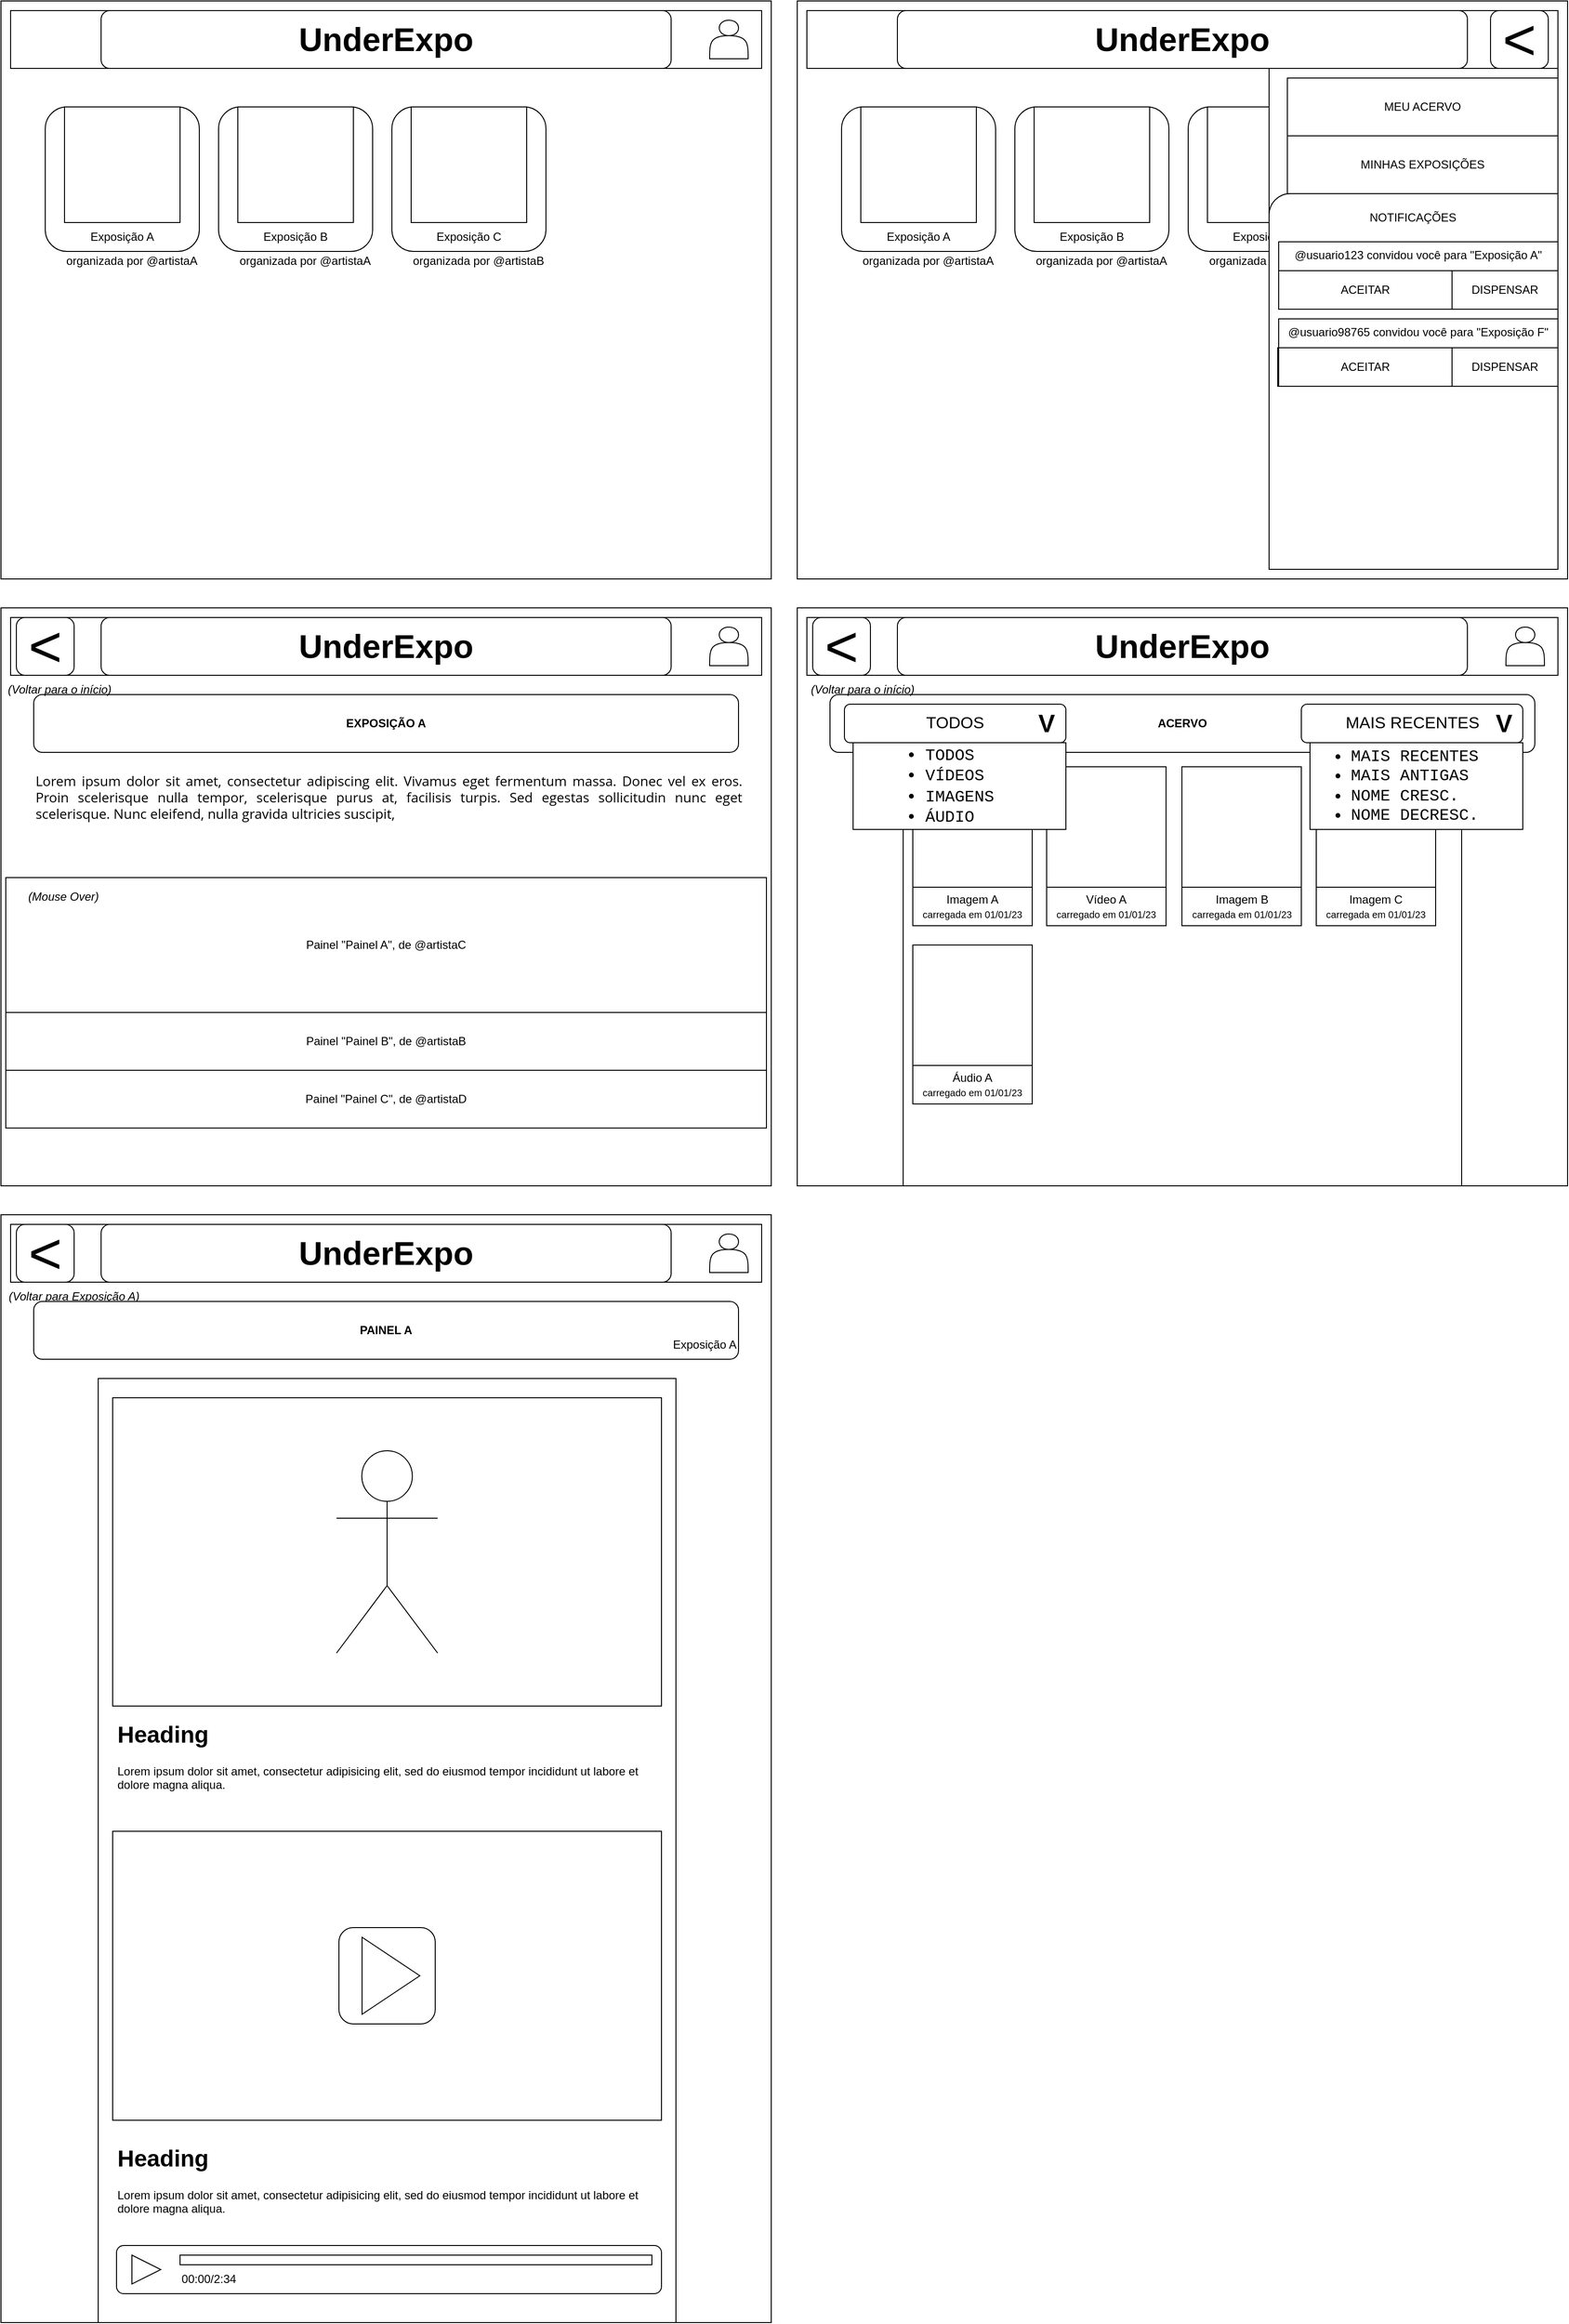 <mxfile version="22.0.2" type="github" pages="7">
  <diagram name="Rascunho de Telas" id="jZxrRITYODzHujeGRhK7">
    <mxGraphModel dx="1393" dy="766" grid="1" gridSize="10" guides="1" tooltips="1" connect="1" arrows="1" fold="1" page="1" pageScale="1" pageWidth="827" pageHeight="1169" math="0" shadow="0">
      <root>
        <mxCell id="0" />
        <mxCell id="1" parent="0" />
        <mxCell id="YdURDwBkvDnr7bcNllAU-2" value="" style="rounded=0;whiteSpace=wrap;html=1;" parent="1" vertex="1">
          <mxGeometry x="14" y="1280" width="800" height="1150" as="geometry" />
        </mxCell>
        <mxCell id="YdURDwBkvDnr7bcNllAU-3" value="" style="rounded=0;whiteSpace=wrap;html=1;" parent="1" vertex="1">
          <mxGeometry x="24" y="1290" width="780" height="60" as="geometry" />
        </mxCell>
        <mxCell id="YdURDwBkvDnr7bcNllAU-4" value="" style="shape=actor;whiteSpace=wrap;html=1;" parent="1" vertex="1">
          <mxGeometry x="750" y="1300" width="40" height="40" as="geometry" />
        </mxCell>
        <mxCell id="YdURDwBkvDnr7bcNllAU-5" value="" style="rounded=0;whiteSpace=wrap;html=1;" parent="1" vertex="1">
          <mxGeometry x="115" y="1450" width="600" height="980" as="geometry" />
        </mxCell>
        <mxCell id="YdURDwBkvDnr7bcNllAU-14" value="&amp;lt;" style="rounded=1;whiteSpace=wrap;html=1;fontSize=60;fontStyle=0" parent="1" vertex="1">
          <mxGeometry x="30" y="1290" width="60" height="60" as="geometry" />
        </mxCell>
        <mxCell id="YdURDwBkvDnr7bcNllAU-15" value="(Voltar para Exposição A)" style="text;html=1;strokeColor=none;fillColor=none;align=center;verticalAlign=middle;whiteSpace=wrap;rounded=0;fontStyle=2" parent="1" vertex="1">
          <mxGeometry x="20" y="1350" width="140" height="30" as="geometry" />
        </mxCell>
        <mxCell id="YdURDwBkvDnr7bcNllAU-16" value="UnderExpo" style="rounded=1;whiteSpace=wrap;html=1;fontSize=34;fontStyle=1" parent="1" vertex="1">
          <mxGeometry x="118" y="1290" width="592" height="60" as="geometry" />
        </mxCell>
        <mxCell id="YdURDwBkvDnr7bcNllAU-17" value="&lt;b&gt;PAINEL A&lt;/b&gt;" style="rounded=1;whiteSpace=wrap;html=1;" parent="1" vertex="1">
          <mxGeometry x="48" y="1370" width="732" height="60" as="geometry" />
        </mxCell>
        <mxCell id="YdURDwBkvDnr7bcNllAU-18" value="Exposição A" style="text;html=1;strokeColor=none;fillColor=none;align=center;verticalAlign=middle;whiteSpace=wrap;rounded=0;" parent="1" vertex="1">
          <mxGeometry x="710" y="1400" width="70" height="30" as="geometry" />
        </mxCell>
        <mxCell id="YdURDwBkvDnr7bcNllAU-19" value="" style="rounded=0;whiteSpace=wrap;html=1;" parent="1" vertex="1">
          <mxGeometry x="130" y="1470" width="570" height="320" as="geometry" />
        </mxCell>
        <mxCell id="YdURDwBkvDnr7bcNllAU-22" value="&lt;h1&gt;Heading&lt;/h1&gt;&lt;p&gt;Lorem ipsum dolor sit amet, consectetur adipisicing elit, sed do eiusmod tempor incididunt ut labore et dolore magna aliqua.&lt;/p&gt;" style="text;html=1;strokeColor=none;fillColor=none;spacing=5;spacingTop=-20;whiteSpace=wrap;overflow=hidden;rounded=0;" parent="1" vertex="1">
          <mxGeometry x="130" y="1800" width="570" height="90" as="geometry" />
        </mxCell>
        <mxCell id="YdURDwBkvDnr7bcNllAU-23" value="" style="shape=umlActor;verticalLabelPosition=bottom;verticalAlign=top;html=1;outlineConnect=0;" parent="1" vertex="1">
          <mxGeometry x="362.5" y="1525" width="105" height="210" as="geometry" />
        </mxCell>
        <mxCell id="YdURDwBkvDnr7bcNllAU-26" value="" style="rounded=0;whiteSpace=wrap;html=1;" parent="1" vertex="1">
          <mxGeometry x="130" y="1920" width="570" height="300" as="geometry" />
        </mxCell>
        <mxCell id="YdURDwBkvDnr7bcNllAU-28" value="" style="rounded=1;whiteSpace=wrap;html=1;" parent="1" vertex="1">
          <mxGeometry x="365" y="2020" width="100" height="100" as="geometry" />
        </mxCell>
        <mxCell id="YdURDwBkvDnr7bcNllAU-27" value="" style="triangle;whiteSpace=wrap;html=1;" parent="1" vertex="1">
          <mxGeometry x="389" y="2030" width="60" height="80" as="geometry" />
        </mxCell>
        <mxCell id="Npy8uSVx4knMwKaDxJxd-30" value="&lt;h1&gt;Heading&lt;/h1&gt;&lt;p&gt;Lorem ipsum dolor sit amet, consectetur adipisicing elit, sed do eiusmod tempor incididunt ut labore et dolore magna aliqua.&lt;/p&gt;" style="text;html=1;strokeColor=none;fillColor=none;spacing=5;spacingTop=-20;whiteSpace=wrap;overflow=hidden;rounded=0;" parent="1" vertex="1">
          <mxGeometry x="130" y="2240" width="570" height="90" as="geometry" />
        </mxCell>
        <mxCell id="Npy8uSVx4knMwKaDxJxd-31" value="" style="rounded=1;whiteSpace=wrap;html=1;" parent="1" vertex="1">
          <mxGeometry x="134" y="2350" width="566" height="50" as="geometry" />
        </mxCell>
        <mxCell id="Npy8uSVx4knMwKaDxJxd-32" value="" style="triangle;whiteSpace=wrap;html=1;" parent="1" vertex="1">
          <mxGeometry x="150" y="2360" width="30" height="30" as="geometry" />
        </mxCell>
        <mxCell id="Npy8uSVx4knMwKaDxJxd-33" value="" style="rounded=0;whiteSpace=wrap;html=1;" parent="1" vertex="1">
          <mxGeometry x="200" y="2360" width="490" height="10" as="geometry" />
        </mxCell>
        <mxCell id="Npy8uSVx4knMwKaDxJxd-35" value="00:00/2:34" style="text;html=1;strokeColor=none;fillColor=none;align=center;verticalAlign=middle;whiteSpace=wrap;rounded=0;" parent="1" vertex="1">
          <mxGeometry x="200" y="2370" width="60" height="30" as="geometry" />
        </mxCell>
        <mxCell id="5h1HnPKvwbFM0u-ZSt-x-2" value="" style="group" parent="1" vertex="1" connectable="0">
          <mxGeometry x="14" y="20" width="800" height="600" as="geometry" />
        </mxCell>
        <mxCell id="nsG4SFN4w8CyHGUnCmbV-1" value="" style="rounded=0;whiteSpace=wrap;html=1;" parent="5h1HnPKvwbFM0u-ZSt-x-2" vertex="1">
          <mxGeometry width="800" height="600" as="geometry" />
        </mxCell>
        <mxCell id="nsG4SFN4w8CyHGUnCmbV-2" value="" style="rounded=0;whiteSpace=wrap;html=1;" parent="5h1HnPKvwbFM0u-ZSt-x-2" vertex="1">
          <mxGeometry x="10" y="10" width="780" height="60" as="geometry" />
        </mxCell>
        <mxCell id="nsG4SFN4w8CyHGUnCmbV-3" value="" style="shape=actor;whiteSpace=wrap;html=1;" parent="5h1HnPKvwbFM0u-ZSt-x-2" vertex="1">
          <mxGeometry x="736" y="20" width="40" height="40" as="geometry" />
        </mxCell>
        <mxCell id="nsG4SFN4w8CyHGUnCmbV-12" value="" style="group" parent="5h1HnPKvwbFM0u-ZSt-x-2" vertex="1" connectable="0">
          <mxGeometry x="46" y="110" width="160" height="170" as="geometry" />
        </mxCell>
        <mxCell id="nsG4SFN4w8CyHGUnCmbV-4" value="" style="rounded=1;whiteSpace=wrap;html=1;" parent="nsG4SFN4w8CyHGUnCmbV-12" vertex="1">
          <mxGeometry width="160" height="150" as="geometry" />
        </mxCell>
        <mxCell id="nsG4SFN4w8CyHGUnCmbV-5" value="" style="whiteSpace=wrap;html=1;aspect=fixed;" parent="nsG4SFN4w8CyHGUnCmbV-12" vertex="1">
          <mxGeometry x="20" width="120" height="120" as="geometry" />
        </mxCell>
        <mxCell id="nsG4SFN4w8CyHGUnCmbV-6" value="Exposição A" style="text;html=1;strokeColor=none;fillColor=none;align=center;verticalAlign=middle;whiteSpace=wrap;rounded=0;" parent="nsG4SFN4w8CyHGUnCmbV-12" vertex="1">
          <mxGeometry x="20" y="120" width="120" height="30" as="geometry" />
        </mxCell>
        <mxCell id="nsG4SFN4w8CyHGUnCmbV-7" value="organizada por @artistaA" style="text;html=1;strokeColor=none;fillColor=none;align=center;verticalAlign=middle;whiteSpace=wrap;rounded=0;" parent="nsG4SFN4w8CyHGUnCmbV-12" vertex="1">
          <mxGeometry x="20" y="150" width="140" height="20" as="geometry" />
        </mxCell>
        <mxCell id="nsG4SFN4w8CyHGUnCmbV-13" value="" style="group" parent="5h1HnPKvwbFM0u-ZSt-x-2" vertex="1" connectable="0">
          <mxGeometry x="226" y="110" width="160" height="170" as="geometry" />
        </mxCell>
        <mxCell id="nsG4SFN4w8CyHGUnCmbV-14" value="" style="rounded=1;whiteSpace=wrap;html=1;" parent="nsG4SFN4w8CyHGUnCmbV-13" vertex="1">
          <mxGeometry width="160" height="150" as="geometry" />
        </mxCell>
        <mxCell id="nsG4SFN4w8CyHGUnCmbV-15" value="" style="whiteSpace=wrap;html=1;aspect=fixed;" parent="nsG4SFN4w8CyHGUnCmbV-13" vertex="1">
          <mxGeometry x="20" width="120" height="120" as="geometry" />
        </mxCell>
        <mxCell id="nsG4SFN4w8CyHGUnCmbV-16" value="Exposição B" style="text;html=1;strokeColor=none;fillColor=none;align=center;verticalAlign=middle;whiteSpace=wrap;rounded=0;" parent="nsG4SFN4w8CyHGUnCmbV-13" vertex="1">
          <mxGeometry x="20" y="120" width="120" height="30" as="geometry" />
        </mxCell>
        <mxCell id="nsG4SFN4w8CyHGUnCmbV-17" value="organizada por @artistaA" style="text;html=1;strokeColor=none;fillColor=none;align=center;verticalAlign=middle;whiteSpace=wrap;rounded=0;" parent="nsG4SFN4w8CyHGUnCmbV-13" vertex="1">
          <mxGeometry x="20" y="150" width="140" height="20" as="geometry" />
        </mxCell>
        <mxCell id="nsG4SFN4w8CyHGUnCmbV-18" value="" style="group" parent="5h1HnPKvwbFM0u-ZSt-x-2" vertex="1" connectable="0">
          <mxGeometry x="406" y="110" width="160" height="170" as="geometry" />
        </mxCell>
        <mxCell id="nsG4SFN4w8CyHGUnCmbV-19" value="" style="rounded=1;whiteSpace=wrap;html=1;" parent="nsG4SFN4w8CyHGUnCmbV-18" vertex="1">
          <mxGeometry width="160" height="150" as="geometry" />
        </mxCell>
        <mxCell id="nsG4SFN4w8CyHGUnCmbV-20" value="" style="whiteSpace=wrap;html=1;aspect=fixed;" parent="nsG4SFN4w8CyHGUnCmbV-18" vertex="1">
          <mxGeometry x="20" width="120" height="120" as="geometry" />
        </mxCell>
        <mxCell id="nsG4SFN4w8CyHGUnCmbV-21" value="Exposição C" style="text;html=1;strokeColor=none;fillColor=none;align=center;verticalAlign=middle;whiteSpace=wrap;rounded=0;" parent="nsG4SFN4w8CyHGUnCmbV-18" vertex="1">
          <mxGeometry x="20" y="120" width="120" height="30" as="geometry" />
        </mxCell>
        <mxCell id="nsG4SFN4w8CyHGUnCmbV-22" value="organizada por @artistaB" style="text;html=1;strokeColor=none;fillColor=none;align=center;verticalAlign=middle;whiteSpace=wrap;rounded=0;" parent="nsG4SFN4w8CyHGUnCmbV-18" vertex="1">
          <mxGeometry x="20" y="150" width="140" height="20" as="geometry" />
        </mxCell>
        <mxCell id="YdURDwBkvDnr7bcNllAU-12" value="UnderExpo" style="rounded=1;whiteSpace=wrap;html=1;fontSize=34;fontStyle=1" parent="5h1HnPKvwbFM0u-ZSt-x-2" vertex="1">
          <mxGeometry x="104" y="10" width="592" height="60" as="geometry" />
        </mxCell>
        <mxCell id="5h1HnPKvwbFM0u-ZSt-x-3" value="" style="group" parent="1" vertex="1" connectable="0">
          <mxGeometry x="841" y="20" width="800" height="600" as="geometry" />
        </mxCell>
        <mxCell id="5h1HnPKvwbFM0u-ZSt-x-4" value="" style="rounded=0;whiteSpace=wrap;html=1;" parent="5h1HnPKvwbFM0u-ZSt-x-3" vertex="1">
          <mxGeometry width="800" height="600" as="geometry" />
        </mxCell>
        <mxCell id="5h1HnPKvwbFM0u-ZSt-x-5" value="" style="rounded=0;whiteSpace=wrap;html=1;" parent="5h1HnPKvwbFM0u-ZSt-x-3" vertex="1">
          <mxGeometry x="10" y="10" width="780" height="60" as="geometry" />
        </mxCell>
        <mxCell id="5h1HnPKvwbFM0u-ZSt-x-7" value="" style="group" parent="5h1HnPKvwbFM0u-ZSt-x-3" vertex="1" connectable="0">
          <mxGeometry x="46" y="110" width="160" height="170" as="geometry" />
        </mxCell>
        <mxCell id="5h1HnPKvwbFM0u-ZSt-x-8" value="" style="rounded=1;whiteSpace=wrap;html=1;" parent="5h1HnPKvwbFM0u-ZSt-x-7" vertex="1">
          <mxGeometry width="160" height="150" as="geometry" />
        </mxCell>
        <mxCell id="5h1HnPKvwbFM0u-ZSt-x-9" value="" style="whiteSpace=wrap;html=1;aspect=fixed;" parent="5h1HnPKvwbFM0u-ZSt-x-7" vertex="1">
          <mxGeometry x="20" width="120" height="120" as="geometry" />
        </mxCell>
        <mxCell id="5h1HnPKvwbFM0u-ZSt-x-10" value="Exposição A" style="text;html=1;strokeColor=none;fillColor=none;align=center;verticalAlign=middle;whiteSpace=wrap;rounded=0;" parent="5h1HnPKvwbFM0u-ZSt-x-7" vertex="1">
          <mxGeometry x="20" y="120" width="120" height="30" as="geometry" />
        </mxCell>
        <mxCell id="5h1HnPKvwbFM0u-ZSt-x-11" value="organizada por @artistaA" style="text;html=1;strokeColor=none;fillColor=none;align=center;verticalAlign=middle;whiteSpace=wrap;rounded=0;" parent="5h1HnPKvwbFM0u-ZSt-x-7" vertex="1">
          <mxGeometry x="20" y="150" width="140" height="20" as="geometry" />
        </mxCell>
        <mxCell id="5h1HnPKvwbFM0u-ZSt-x-12" value="" style="group" parent="5h1HnPKvwbFM0u-ZSt-x-3" vertex="1" connectable="0">
          <mxGeometry x="226" y="110" width="160" height="170" as="geometry" />
        </mxCell>
        <mxCell id="5h1HnPKvwbFM0u-ZSt-x-13" value="" style="rounded=1;whiteSpace=wrap;html=1;" parent="5h1HnPKvwbFM0u-ZSt-x-12" vertex="1">
          <mxGeometry width="160" height="150" as="geometry" />
        </mxCell>
        <mxCell id="5h1HnPKvwbFM0u-ZSt-x-14" value="" style="whiteSpace=wrap;html=1;aspect=fixed;" parent="5h1HnPKvwbFM0u-ZSt-x-12" vertex="1">
          <mxGeometry x="20" width="120" height="120" as="geometry" />
        </mxCell>
        <mxCell id="5h1HnPKvwbFM0u-ZSt-x-15" value="Exposição B" style="text;html=1;strokeColor=none;fillColor=none;align=center;verticalAlign=middle;whiteSpace=wrap;rounded=0;" parent="5h1HnPKvwbFM0u-ZSt-x-12" vertex="1">
          <mxGeometry x="20" y="120" width="120" height="30" as="geometry" />
        </mxCell>
        <mxCell id="5h1HnPKvwbFM0u-ZSt-x-16" value="organizada por @artistaA" style="text;html=1;strokeColor=none;fillColor=none;align=center;verticalAlign=middle;whiteSpace=wrap;rounded=0;" parent="5h1HnPKvwbFM0u-ZSt-x-12" vertex="1">
          <mxGeometry x="20" y="150" width="140" height="20" as="geometry" />
        </mxCell>
        <mxCell id="5h1HnPKvwbFM0u-ZSt-x-17" value="" style="group" parent="5h1HnPKvwbFM0u-ZSt-x-3" vertex="1" connectable="0">
          <mxGeometry x="406" y="110" width="160" height="170" as="geometry" />
        </mxCell>
        <mxCell id="5h1HnPKvwbFM0u-ZSt-x-18" value="" style="rounded=1;whiteSpace=wrap;html=1;" parent="5h1HnPKvwbFM0u-ZSt-x-17" vertex="1">
          <mxGeometry width="160" height="150" as="geometry" />
        </mxCell>
        <mxCell id="5h1HnPKvwbFM0u-ZSt-x-19" value="" style="whiteSpace=wrap;html=1;aspect=fixed;" parent="5h1HnPKvwbFM0u-ZSt-x-17" vertex="1">
          <mxGeometry x="20" width="120" height="120" as="geometry" />
        </mxCell>
        <mxCell id="5h1HnPKvwbFM0u-ZSt-x-20" value="Exposição C" style="text;html=1;strokeColor=none;fillColor=none;align=center;verticalAlign=middle;whiteSpace=wrap;rounded=0;" parent="5h1HnPKvwbFM0u-ZSt-x-17" vertex="1">
          <mxGeometry x="20" y="120" width="120" height="30" as="geometry" />
        </mxCell>
        <mxCell id="5h1HnPKvwbFM0u-ZSt-x-21" value="organizada por @artistaB" style="text;html=1;strokeColor=none;fillColor=none;align=center;verticalAlign=middle;whiteSpace=wrap;rounded=0;" parent="5h1HnPKvwbFM0u-ZSt-x-17" vertex="1">
          <mxGeometry x="20" y="150" width="140" height="20" as="geometry" />
        </mxCell>
        <mxCell id="5h1HnPKvwbFM0u-ZSt-x-22" value="UnderExpo" style="rounded=1;whiteSpace=wrap;html=1;fontSize=34;fontStyle=1" parent="5h1HnPKvwbFM0u-ZSt-x-3" vertex="1">
          <mxGeometry x="104" y="10" width="592" height="60" as="geometry" />
        </mxCell>
        <mxCell id="5h1HnPKvwbFM0u-ZSt-x-23" value="" style="rounded=0;whiteSpace=wrap;html=1;" parent="5h1HnPKvwbFM0u-ZSt-x-3" vertex="1">
          <mxGeometry x="490" y="70" width="300" height="520" as="geometry" />
        </mxCell>
        <mxCell id="5h1HnPKvwbFM0u-ZSt-x-24" value="MEU ACERVO" style="rounded=0;whiteSpace=wrap;html=1;" parent="5h1HnPKvwbFM0u-ZSt-x-3" vertex="1">
          <mxGeometry x="509" y="80" width="281" height="60" as="geometry" />
        </mxCell>
        <mxCell id="5h1HnPKvwbFM0u-ZSt-x-25" value="MINHAS EXPOSIÇÕES" style="rounded=0;whiteSpace=wrap;html=1;" parent="5h1HnPKvwbFM0u-ZSt-x-3" vertex="1">
          <mxGeometry x="509" y="140" width="281" height="60" as="geometry" />
        </mxCell>
        <mxCell id="jlhowmV3GDxfKrW3HqOQ-18" value="" style="verticalLabelPosition=bottom;verticalAlign=top;html=1;shape=mxgraph.basic.corner_round_rect;dx=11;whiteSpace=wrap;" parent="5h1HnPKvwbFM0u-ZSt-x-3" vertex="1">
          <mxGeometry x="490" y="200" width="300" height="390" as="geometry" />
        </mxCell>
        <mxCell id="5h1HnPKvwbFM0u-ZSt-x-27" value="@usuario123 convidou você para &quot;Exposição A&quot;" style="rounded=0;whiteSpace=wrap;html=1;align=center;verticalAlign=top;" parent="5h1HnPKvwbFM0u-ZSt-x-3" vertex="1">
          <mxGeometry x="500" y="250" width="290" height="70" as="geometry" />
        </mxCell>
        <mxCell id="5h1HnPKvwbFM0u-ZSt-x-28" value="NOTIFICAÇÕES" style="text;html=1;strokeColor=none;fillColor=none;align=center;verticalAlign=middle;whiteSpace=wrap;rounded=0;" parent="5h1HnPKvwbFM0u-ZSt-x-3" vertex="1">
          <mxGeometry x="499" y="210" width="281" height="30" as="geometry" />
        </mxCell>
        <mxCell id="5h1HnPKvwbFM0u-ZSt-x-29" value="ACEITAR" style="rounded=0;whiteSpace=wrap;html=1;" parent="5h1HnPKvwbFM0u-ZSt-x-3" vertex="1">
          <mxGeometry x="500" y="280" width="180" height="40" as="geometry" />
        </mxCell>
        <mxCell id="5h1HnPKvwbFM0u-ZSt-x-57" value="DISPENSAR" style="rounded=0;whiteSpace=wrap;html=1;" parent="5h1HnPKvwbFM0u-ZSt-x-3" vertex="1">
          <mxGeometry x="680" y="280" width="110" height="40" as="geometry" />
        </mxCell>
        <mxCell id="5h1HnPKvwbFM0u-ZSt-x-58" value="ACEITAR" style="rounded=0;whiteSpace=wrap;html=1;" parent="5h1HnPKvwbFM0u-ZSt-x-3" vertex="1">
          <mxGeometry x="499" y="360" width="180" height="40" as="geometry" />
        </mxCell>
        <mxCell id="5h1HnPKvwbFM0u-ZSt-x-59" value="DISPENSAR" style="rounded=0;whiteSpace=wrap;html=1;" parent="5h1HnPKvwbFM0u-ZSt-x-3" vertex="1">
          <mxGeometry x="679" y="360" width="110" height="40" as="geometry" />
        </mxCell>
        <mxCell id="5h1HnPKvwbFM0u-ZSt-x-60" value="@usuario98765 convidou você para &quot;Exposição F&quot;" style="rounded=0;whiteSpace=wrap;html=1;align=center;verticalAlign=top;" parent="5h1HnPKvwbFM0u-ZSt-x-3" vertex="1">
          <mxGeometry x="500" y="330" width="290" height="70" as="geometry" />
        </mxCell>
        <mxCell id="5h1HnPKvwbFM0u-ZSt-x-61" value="DISPENSAR" style="rounded=0;whiteSpace=wrap;html=1;" parent="5h1HnPKvwbFM0u-ZSt-x-3" vertex="1">
          <mxGeometry x="680" y="360" width="110" height="40" as="geometry" />
        </mxCell>
        <mxCell id="5h1HnPKvwbFM0u-ZSt-x-62" value="ACEITAR" style="rounded=0;whiteSpace=wrap;html=1;" parent="5h1HnPKvwbFM0u-ZSt-x-3" vertex="1">
          <mxGeometry x="500" y="360" width="180" height="40" as="geometry" />
        </mxCell>
        <mxCell id="5h1HnPKvwbFM0u-ZSt-x-63" value="&amp;lt;" style="rounded=1;whiteSpace=wrap;html=1;fontSize=60;fontStyle=0" parent="5h1HnPKvwbFM0u-ZSt-x-3" vertex="1">
          <mxGeometry x="720" y="10" width="60" height="60" as="geometry" />
        </mxCell>
        <mxCell id="jlhowmV3GDxfKrW3HqOQ-2" value="" style="group" parent="1" vertex="1" connectable="0">
          <mxGeometry x="14" y="650" width="800" height="600" as="geometry" />
        </mxCell>
        <mxCell id="nsG4SFN4w8CyHGUnCmbV-23" value="" style="rounded=0;whiteSpace=wrap;html=1;" parent="jlhowmV3GDxfKrW3HqOQ-2" vertex="1">
          <mxGeometry width="800" height="600" as="geometry" />
        </mxCell>
        <mxCell id="nsG4SFN4w8CyHGUnCmbV-24" value="" style="rounded=0;whiteSpace=wrap;html=1;" parent="jlhowmV3GDxfKrW3HqOQ-2" vertex="1">
          <mxGeometry x="10" y="10" width="780" height="60" as="geometry" />
        </mxCell>
        <mxCell id="nsG4SFN4w8CyHGUnCmbV-25" value="" style="shape=actor;whiteSpace=wrap;html=1;" parent="jlhowmV3GDxfKrW3HqOQ-2" vertex="1">
          <mxGeometry x="736" y="20" width="40" height="40" as="geometry" />
        </mxCell>
        <mxCell id="nsG4SFN4w8CyHGUnCmbV-41" value="Painel &quot;Painel A&quot;, de @artistaC" style="rounded=0;whiteSpace=wrap;html=1;" parent="jlhowmV3GDxfKrW3HqOQ-2" vertex="1">
          <mxGeometry x="5" y="280" width="790" height="140" as="geometry" />
        </mxCell>
        <mxCell id="nsG4SFN4w8CyHGUnCmbV-42" value="Painel &quot;Painel B&quot;, de @artistaB" style="rounded=0;whiteSpace=wrap;html=1;" parent="jlhowmV3GDxfKrW3HqOQ-2" vertex="1">
          <mxGeometry x="5" y="420" width="790" height="60" as="geometry" />
        </mxCell>
        <mxCell id="nsG4SFN4w8CyHGUnCmbV-43" value="Painel &quot;Painel C&quot;, de @artistaD" style="rounded=0;whiteSpace=wrap;html=1;" parent="jlhowmV3GDxfKrW3HqOQ-2" vertex="1">
          <mxGeometry x="5" y="480" width="790" height="60" as="geometry" />
        </mxCell>
        <mxCell id="YdURDwBkvDnr7bcNllAU-1" value="(Mouse Over)" style="text;html=1;strokeColor=none;fillColor=none;align=center;verticalAlign=middle;whiteSpace=wrap;rounded=0;fontStyle=2" parent="jlhowmV3GDxfKrW3HqOQ-2" vertex="1">
          <mxGeometry x="10" y="285" width="110" height="30" as="geometry" />
        </mxCell>
        <mxCell id="YdURDwBkvDnr7bcNllAU-9" value="&amp;lt;" style="rounded=1;whiteSpace=wrap;html=1;fontSize=60;fontStyle=0" parent="jlhowmV3GDxfKrW3HqOQ-2" vertex="1">
          <mxGeometry x="16" y="10" width="60" height="60" as="geometry" />
        </mxCell>
        <mxCell id="YdURDwBkvDnr7bcNllAU-11" value="EXPOSIÇÃO A" style="rounded=1;whiteSpace=wrap;html=1;fontStyle=1" parent="jlhowmV3GDxfKrW3HqOQ-2" vertex="1">
          <mxGeometry x="34" y="90" width="732" height="60" as="geometry" />
        </mxCell>
        <mxCell id="YdURDwBkvDnr7bcNllAU-13" value="UnderExpo" style="rounded=1;whiteSpace=wrap;html=1;fontSize=34;fontStyle=1" parent="jlhowmV3GDxfKrW3HqOQ-2" vertex="1">
          <mxGeometry x="104" y="10" width="592" height="60" as="geometry" />
        </mxCell>
        <mxCell id="YdURDwBkvDnr7bcNllAU-10" value="(Voltar para o início)" style="text;html=1;strokeColor=none;fillColor=none;align=center;verticalAlign=middle;whiteSpace=wrap;rounded=0;fontStyle=2" parent="jlhowmV3GDxfKrW3HqOQ-2" vertex="1">
          <mxGeometry x="6" y="70" width="110" height="30" as="geometry" />
        </mxCell>
        <mxCell id="g5LH80iM-sPJN8iyKnSg-1" value="&lt;p style=&quot;margin: 0px 0px 15px; padding: 0px; text-align: justify; font-family: &amp;quot;Open Sans&amp;quot;, Arial, sans-serif; font-size: 14px; background-color: rgb(255, 255, 255);&quot;&gt;Lorem ipsum dolor sit amet, consectetur adipiscing elit. Vivamus eget fermentum massa. Donec vel ex eros. Proin scelerisque nulla tempor, scelerisque purus at, facilisis turpis. Sed egestas sollicitudin nunc eget scelerisque. Nunc eleifend, nulla gravida ultricies suscipit,&lt;br&gt;&lt;/p&gt;" style="text;html=1;strokeColor=none;fillColor=none;align=left;verticalAlign=top;whiteSpace=wrap;rounded=0;" parent="jlhowmV3GDxfKrW3HqOQ-2" vertex="1">
          <mxGeometry x="34" y="165" width="736" height="105" as="geometry" />
        </mxCell>
        <mxCell id="jlhowmV3GDxfKrW3HqOQ-3" value="" style="group" parent="1" vertex="1" connectable="0">
          <mxGeometry x="841" y="650" width="800" height="600" as="geometry" />
        </mxCell>
        <mxCell id="jlhowmV3GDxfKrW3HqOQ-4" value="" style="rounded=0;whiteSpace=wrap;html=1;" parent="jlhowmV3GDxfKrW3HqOQ-3" vertex="1">
          <mxGeometry width="800" height="600" as="geometry" />
        </mxCell>
        <mxCell id="jlhowmV3GDxfKrW3HqOQ-5" value="" style="rounded=0;whiteSpace=wrap;html=1;" parent="jlhowmV3GDxfKrW3HqOQ-3" vertex="1">
          <mxGeometry x="10" y="10" width="780" height="60" as="geometry" />
        </mxCell>
        <mxCell id="jlhowmV3GDxfKrW3HqOQ-6" value="" style="shape=actor;whiteSpace=wrap;html=1;" parent="jlhowmV3GDxfKrW3HqOQ-3" vertex="1">
          <mxGeometry x="736" y="20" width="40" height="40" as="geometry" />
        </mxCell>
        <mxCell id="jlhowmV3GDxfKrW3HqOQ-11" value="&amp;lt;" style="rounded=1;whiteSpace=wrap;html=1;fontSize=60;fontStyle=0" parent="jlhowmV3GDxfKrW3HqOQ-3" vertex="1">
          <mxGeometry x="16" y="10" width="60" height="60" as="geometry" />
        </mxCell>
        <mxCell id="jlhowmV3GDxfKrW3HqOQ-12" value="ACERVO" style="rounded=1;whiteSpace=wrap;html=1;fontStyle=1" parent="jlhowmV3GDxfKrW3HqOQ-3" vertex="1">
          <mxGeometry x="34" y="90" width="732" height="60" as="geometry" />
        </mxCell>
        <mxCell id="jlhowmV3GDxfKrW3HqOQ-13" value="UnderExpo" style="rounded=1;whiteSpace=wrap;html=1;fontSize=34;fontStyle=1" parent="jlhowmV3GDxfKrW3HqOQ-3" vertex="1">
          <mxGeometry x="104" y="10" width="592" height="60" as="geometry" />
        </mxCell>
        <mxCell id="jlhowmV3GDxfKrW3HqOQ-14" value="(Voltar para o início)" style="text;html=1;strokeColor=none;fillColor=none;align=center;verticalAlign=middle;whiteSpace=wrap;rounded=0;fontStyle=2" parent="jlhowmV3GDxfKrW3HqOQ-3" vertex="1">
          <mxGeometry x="6" y="70" width="124" height="30" as="geometry" />
        </mxCell>
        <mxCell id="jlhowmV3GDxfKrW3HqOQ-19" value="" style="rounded=0;whiteSpace=wrap;html=1;" parent="jlhowmV3GDxfKrW3HqOQ-3" vertex="1">
          <mxGeometry x="110" y="150" width="580" height="450" as="geometry" />
        </mxCell>
        <mxCell id="jlhowmV3GDxfKrW3HqOQ-25" value="" style="group" parent="jlhowmV3GDxfKrW3HqOQ-3" vertex="1" connectable="0">
          <mxGeometry x="120" y="165" width="124" height="165" as="geometry" />
        </mxCell>
        <mxCell id="jlhowmV3GDxfKrW3HqOQ-23" value="" style="rounded=0;whiteSpace=wrap;html=1;" parent="jlhowmV3GDxfKrW3HqOQ-25" vertex="1">
          <mxGeometry width="124" height="125" as="geometry" />
        </mxCell>
        <mxCell id="jlhowmV3GDxfKrW3HqOQ-24" value="Imagem A&lt;br&gt;&lt;font style=&quot;font-size: 10px;&quot;&gt;carregada em 01/01/23&lt;/font&gt;" style="rounded=0;whiteSpace=wrap;html=1;align=center;" parent="jlhowmV3GDxfKrW3HqOQ-25" vertex="1">
          <mxGeometry y="125" width="124" height="40" as="geometry" />
        </mxCell>
        <mxCell id="jlhowmV3GDxfKrW3HqOQ-26" value="" style="group" parent="jlhowmV3GDxfKrW3HqOQ-3" vertex="1" connectable="0">
          <mxGeometry x="259" y="165" width="124" height="165" as="geometry" />
        </mxCell>
        <mxCell id="jlhowmV3GDxfKrW3HqOQ-27" value="" style="rounded=0;whiteSpace=wrap;html=1;" parent="jlhowmV3GDxfKrW3HqOQ-26" vertex="1">
          <mxGeometry width="124" height="125" as="geometry" />
        </mxCell>
        <mxCell id="jlhowmV3GDxfKrW3HqOQ-28" value="Vídeo A&lt;br&gt;&lt;font style=&quot;font-size: 10px;&quot;&gt;carregado em 01/01/23&lt;/font&gt;" style="rounded=0;whiteSpace=wrap;html=1;align=center;" parent="jlhowmV3GDxfKrW3HqOQ-26" vertex="1">
          <mxGeometry y="125" width="124" height="40" as="geometry" />
        </mxCell>
        <mxCell id="jlhowmV3GDxfKrW3HqOQ-29" value="" style="group" parent="jlhowmV3GDxfKrW3HqOQ-3" vertex="1" connectable="0">
          <mxGeometry x="399.5" y="165" width="124" height="165" as="geometry" />
        </mxCell>
        <mxCell id="jlhowmV3GDxfKrW3HqOQ-30" value="" style="rounded=0;whiteSpace=wrap;html=1;" parent="jlhowmV3GDxfKrW3HqOQ-29" vertex="1">
          <mxGeometry width="124" height="125" as="geometry" />
        </mxCell>
        <mxCell id="jlhowmV3GDxfKrW3HqOQ-31" value="Imagem B&lt;br&gt;&lt;font style=&quot;font-size: 10px;&quot;&gt;carregada em 01/01/23&lt;/font&gt;" style="rounded=0;whiteSpace=wrap;html=1;align=center;" parent="jlhowmV3GDxfKrW3HqOQ-29" vertex="1">
          <mxGeometry y="125" width="124" height="40" as="geometry" />
        </mxCell>
        <mxCell id="jlhowmV3GDxfKrW3HqOQ-32" value="" style="group" parent="jlhowmV3GDxfKrW3HqOQ-3" vertex="1" connectable="0">
          <mxGeometry x="539" y="165" width="124" height="165" as="geometry" />
        </mxCell>
        <mxCell id="jlhowmV3GDxfKrW3HqOQ-33" value="" style="rounded=0;whiteSpace=wrap;html=1;" parent="jlhowmV3GDxfKrW3HqOQ-32" vertex="1">
          <mxGeometry width="124" height="125" as="geometry" />
        </mxCell>
        <mxCell id="jlhowmV3GDxfKrW3HqOQ-34" value="Imagem C&lt;br&gt;&lt;font style=&quot;font-size: 10px;&quot;&gt;carregada em 01/01/23&lt;/font&gt;" style="rounded=0;whiteSpace=wrap;html=1;align=center;" parent="jlhowmV3GDxfKrW3HqOQ-32" vertex="1">
          <mxGeometry y="125" width="124" height="40" as="geometry" />
        </mxCell>
        <mxCell id="jlhowmV3GDxfKrW3HqOQ-35" value="" style="group" parent="jlhowmV3GDxfKrW3HqOQ-3" vertex="1" connectable="0">
          <mxGeometry x="120" y="350" width="124" height="165" as="geometry" />
        </mxCell>
        <mxCell id="jlhowmV3GDxfKrW3HqOQ-36" value="" style="rounded=0;whiteSpace=wrap;html=1;" parent="jlhowmV3GDxfKrW3HqOQ-35" vertex="1">
          <mxGeometry width="124" height="125" as="geometry" />
        </mxCell>
        <mxCell id="jlhowmV3GDxfKrW3HqOQ-37" value="Áudio A&lt;br&gt;&lt;font style=&quot;font-size: 10px;&quot;&gt;carregado em 01/01/23&lt;/font&gt;" style="rounded=0;whiteSpace=wrap;html=1;align=center;" parent="jlhowmV3GDxfKrW3HqOQ-35" vertex="1">
          <mxGeometry y="125" width="124" height="40" as="geometry" />
        </mxCell>
        <mxCell id="jlhowmV3GDxfKrW3HqOQ-38" value="" style="group" parent="jlhowmV3GDxfKrW3HqOQ-3" vertex="1" connectable="0">
          <mxGeometry x="49" y="100" width="230" height="130" as="geometry" />
        </mxCell>
        <mxCell id="jlhowmV3GDxfKrW3HqOQ-20" value="&lt;font style=&quot;font-size: 17px;&quot;&gt;TODOS&lt;/font&gt;" style="rounded=1;whiteSpace=wrap;html=1;fontSize=17;" parent="jlhowmV3GDxfKrW3HqOQ-38" vertex="1">
          <mxGeometry width="230" height="40" as="geometry" />
        </mxCell>
        <mxCell id="jlhowmV3GDxfKrW3HqOQ-22" value="&lt;ul style=&quot;font-size: 17px;&quot;&gt;&lt;li style=&quot;font-size: 17px;&quot;&gt;&lt;font face=&quot;Courier New&quot; style=&quot;font-size: 17px;&quot;&gt;TODOS&lt;/font&gt;&lt;/li&gt;&lt;li style=&quot;font-size: 17px;&quot;&gt;&lt;font face=&quot;Courier New&quot; style=&quot;font-size: 17px;&quot;&gt;VÍDEOS&lt;/font&gt;&lt;/li&gt;&lt;li style=&quot;font-size: 17px;&quot;&gt;&lt;font face=&quot;Courier New&quot; style=&quot;font-size: 17px;&quot;&gt;IMAGENS&lt;/font&gt;&lt;/li&gt;&lt;li style=&quot;font-size: 17px;&quot;&gt;&lt;span style=&quot;background-color: initial; font-size: 17px;&quot;&gt;&lt;font face=&quot;Courier New&quot; style=&quot;font-size: 17px;&quot;&gt;ÁUDIO&lt;/font&gt;&lt;/span&gt;&lt;/li&gt;&lt;/ul&gt;" style="rounded=0;whiteSpace=wrap;html=1;align=left;fontSize=17;spacingLeft=33;" parent="jlhowmV3GDxfKrW3HqOQ-38" vertex="1">
          <mxGeometry x="9" y="40" width="221" height="90" as="geometry" />
        </mxCell>
        <mxCell id="jlhowmV3GDxfKrW3HqOQ-21" value="V" style="text;html=1;strokeColor=none;fillColor=none;align=center;verticalAlign=middle;whiteSpace=wrap;rounded=0;fontSize=26;fontStyle=1" parent="jlhowmV3GDxfKrW3HqOQ-38" vertex="1">
          <mxGeometry x="190" width="40" height="40" as="geometry" />
        </mxCell>
        <mxCell id="jlhowmV3GDxfKrW3HqOQ-39" value="" style="group" parent="jlhowmV3GDxfKrW3HqOQ-3" vertex="1" connectable="0">
          <mxGeometry x="523.5" y="100" width="230" height="130" as="geometry" />
        </mxCell>
        <mxCell id="jlhowmV3GDxfKrW3HqOQ-40" value="&lt;font style=&quot;font-size: 17px;&quot;&gt;MAIS RECENTES&lt;/font&gt;" style="rounded=1;whiteSpace=wrap;html=1;fontSize=17;" parent="jlhowmV3GDxfKrW3HqOQ-39" vertex="1">
          <mxGeometry width="230" height="40" as="geometry" />
        </mxCell>
        <mxCell id="jlhowmV3GDxfKrW3HqOQ-41" value="&lt;ul style=&quot;font-size: 17px;&quot;&gt;&lt;li style=&quot;border-color: var(--border-color);&quot;&gt;MAIS RECENTES&lt;/li&gt;&lt;li style=&quot;border-color: var(--border-color);&quot;&gt;MAIS ANTIGAS&lt;/li&gt;&lt;li style=&quot;font-size: 17px;&quot;&gt;NOME CRESC.&lt;/li&gt;&lt;li style=&quot;font-size: 17px;&quot;&gt;NOME DECRESC.&lt;/li&gt;&lt;/ul&gt;" style="rounded=0;whiteSpace=wrap;html=1;align=left;fontSize=17;spacingLeft=0;fontFamily=Courier New;" parent="jlhowmV3GDxfKrW3HqOQ-39" vertex="1">
          <mxGeometry x="9" y="40" width="221" height="90" as="geometry" />
        </mxCell>
        <mxCell id="jlhowmV3GDxfKrW3HqOQ-42" value="V" style="text;html=1;strokeColor=none;fillColor=none;align=center;verticalAlign=middle;whiteSpace=wrap;rounded=0;fontSize=26;fontStyle=1" parent="jlhowmV3GDxfKrW3HqOQ-39" vertex="1">
          <mxGeometry x="190" width="40" height="40" as="geometry" />
        </mxCell>
      </root>
    </mxGraphModel>
  </diagram>
  <diagram id="Iucmx8cP3h9ClscWfVII" name="Mapa do Site">
    <mxGraphModel dx="1393" dy="2420" grid="1" gridSize="10" guides="1" tooltips="1" connect="1" arrows="1" fold="1" page="1" pageScale="1" pageWidth="1169" pageHeight="827" math="0" shadow="0">
      <root>
        <mxCell id="0" />
        <mxCell id="1" parent="0" />
        <mxCell id="UGWqyXPSQXGr3RS5MB4K-1" value="" style="edgeStyle=orthogonalEdgeStyle;rounded=0;orthogonalLoop=1;jettySize=auto;html=1;exitX=0.5;exitY=1;exitDx=0;exitDy=0;fillColor=#dae8fc;strokeColor=#6c8ebf;" parent="1" source="UGWqyXPSQXGr3RS5MB4K-10" target="UGWqyXPSQXGr3RS5MB4K-29" edge="1">
          <mxGeometry relative="1" as="geometry" />
        </mxCell>
        <mxCell id="UGWqyXPSQXGr3RS5MB4K-2" value="" style="edgeStyle=orthogonalEdgeStyle;rounded=0;orthogonalLoop=1;jettySize=auto;html=1;exitX=0.5;exitY=1;exitDx=0;exitDy=0;fillColor=#d5e8d4;strokeColor=#82b366;" parent="1" source="UGWqyXPSQXGr3RS5MB4K-6" target="UGWqyXPSQXGr3RS5MB4K-10" edge="1">
          <mxGeometry relative="1" as="geometry" />
        </mxCell>
        <mxCell id="UGWqyXPSQXGr3RS5MB4K-3" value="" style="edgeStyle=orthogonalEdgeStyle;rounded=0;orthogonalLoop=1;jettySize=auto;html=1;fillColor=#dae8fc;strokeColor=#6c8ebf;exitX=0.5;exitY=1;exitDx=0;exitDy=0;" parent="1" source="UGWqyXPSQXGr3RS5MB4K-6" target="UGWqyXPSQXGr3RS5MB4K-16" edge="1">
          <mxGeometry relative="1" as="geometry" />
        </mxCell>
        <mxCell id="UGWqyXPSQXGr3RS5MB4K-4" value="" style="edgeStyle=orthogonalEdgeStyle;rounded=0;orthogonalLoop=1;jettySize=auto;html=1;fillColor=#d5e8d4;strokeColor=#82b366;" parent="1" source="UGWqyXPSQXGr3RS5MB4K-6" target="UGWqyXPSQXGr3RS5MB4K-22" edge="1">
          <mxGeometry relative="1" as="geometry" />
        </mxCell>
        <mxCell id="UGWqyXPSQXGr3RS5MB4K-5" value="" style="edgeStyle=orthogonalEdgeStyle;rounded=0;orthogonalLoop=1;jettySize=auto;html=1;fillColor=#dae8fc;strokeColor=#6c8ebf;exitX=0.5;exitY=1;exitDx=0;exitDy=0;" parent="1" source="UGWqyXPSQXGr3RS5MB4K-16" target="UGWqyXPSQXGr3RS5MB4K-27" edge="1">
          <mxGeometry relative="1" as="geometry" />
        </mxCell>
        <mxCell id="UGWqyXPSQXGr3RS5MB4K-6" value="INÍCIO" style="rounded=0;whiteSpace=wrap;html=1;fillColor=#d5e8d4;strokeColor=#82b366;" parent="1" vertex="1">
          <mxGeometry x="525" y="-1480" width="120" height="60" as="geometry" />
        </mxCell>
        <mxCell id="UGWqyXPSQXGr3RS5MB4K-7" value="" style="edgeStyle=orthogonalEdgeStyle;rounded=0;orthogonalLoop=1;jettySize=auto;html=1;fillColor=#d5e8d4;strokeColor=#82b366;exitX=0.5;exitY=1;exitDx=0;exitDy=0;" parent="1" source="UGWqyXPSQXGr3RS5MB4K-10" target="UGWqyXPSQXGr3RS5MB4K-13" edge="1">
          <mxGeometry relative="1" as="geometry" />
        </mxCell>
        <mxCell id="UGWqyXPSQXGr3RS5MB4K-8" value="" style="edgeStyle=orthogonalEdgeStyle;rounded=0;orthogonalLoop=1;jettySize=auto;html=1;exitX=0.5;exitY=1;exitDx=0;exitDy=0;fillColor=#f8cecc;strokeColor=#b85450;" parent="1" source="UGWqyXPSQXGr3RS5MB4K-10" target="UGWqyXPSQXGr3RS5MB4K-20" edge="1">
          <mxGeometry relative="1" as="geometry" />
        </mxCell>
        <mxCell id="UGWqyXPSQXGr3RS5MB4K-9" value="" style="edgeStyle=orthogonalEdgeStyle;rounded=0;orthogonalLoop=1;jettySize=auto;html=1;exitX=0.5;exitY=1;exitDx=0;exitDy=0;fillColor=#f8cecc;strokeColor=#b85450;" parent="1" source="UGWqyXPSQXGr3RS5MB4K-10" target="UGWqyXPSQXGr3RS5MB4K-26" edge="1">
          <mxGeometry relative="1" as="geometry" />
        </mxCell>
        <mxCell id="UGWqyXPSQXGr3RS5MB4K-10" value="EXPOSIÇÃO" style="rounded=0;whiteSpace=wrap;html=1;fillColor=#d5e8d4;strokeColor=#82b366;" parent="1" vertex="1">
          <mxGeometry x="285" y="-1340" width="120" height="60" as="geometry" />
        </mxCell>
        <mxCell id="UGWqyXPSQXGr3RS5MB4K-11" value="" style="edgeStyle=orthogonalEdgeStyle;rounded=0;orthogonalLoop=1;jettySize=auto;html=1;fillColor=#e1d5e7;strokeColor=#9673a6;exitX=0.5;exitY=1;exitDx=0;exitDy=0;" parent="1" source="UGWqyXPSQXGr3RS5MB4K-13" target="UGWqyXPSQXGr3RS5MB4K-21" edge="1">
          <mxGeometry relative="1" as="geometry" />
        </mxCell>
        <mxCell id="UGWqyXPSQXGr3RS5MB4K-12" value="" style="edgeStyle=orthogonalEdgeStyle;rounded=0;orthogonalLoop=1;jettySize=auto;html=1;fillColor=#d5e8d4;strokeColor=#82b366;" parent="1" source="UGWqyXPSQXGr3RS5MB4K-13" target="UGWqyXPSQXGr3RS5MB4K-28" edge="1">
          <mxGeometry relative="1" as="geometry" />
        </mxCell>
        <mxCell id="UGWqyXPSQXGr3RS5MB4K-13" value="PAINEL" style="rounded=0;whiteSpace=wrap;html=1;fillColor=#d5e8d4;strokeColor=#82b366;" parent="1" vertex="1">
          <mxGeometry x="205" y="-1200" width="120" height="60" as="geometry" />
        </mxCell>
        <mxCell id="UGWqyXPSQXGr3RS5MB4K-14" value="" style="edgeStyle=orthogonalEdgeStyle;rounded=0;orthogonalLoop=1;jettySize=auto;html=1;fillColor=#dae8fc;strokeColor=#6c8ebf;" parent="1" source="UGWqyXPSQXGr3RS5MB4K-16" target="UGWqyXPSQXGr3RS5MB4K-18" edge="1">
          <mxGeometry relative="1" as="geometry" />
        </mxCell>
        <mxCell id="UGWqyXPSQXGr3RS5MB4K-15" style="edgeStyle=orthogonalEdgeStyle;rounded=0;orthogonalLoop=1;jettySize=auto;html=1;exitX=0.5;exitY=1;exitDx=0;exitDy=0;entryX=0.5;entryY=0;entryDx=0;entryDy=0;fillColor=#dae8fc;strokeColor=#6c8ebf;" parent="1" source="UGWqyXPSQXGr3RS5MB4K-16" target="UGWqyXPSQXGr3RS5MB4K-23" edge="1">
          <mxGeometry relative="1" as="geometry" />
        </mxCell>
        <mxCell id="UGWqyXPSQXGr3RS5MB4K-16" value="PERFIL" style="rounded=0;whiteSpace=wrap;html=1;fillColor=#dae8fc;strokeColor=#6c8ebf;" parent="1" vertex="1">
          <mxGeometry x="844" y="-1340" width="120" height="60" as="geometry" />
        </mxCell>
        <mxCell id="UGWqyXPSQXGr3RS5MB4K-17" style="edgeStyle=orthogonalEdgeStyle;rounded=0;orthogonalLoop=1;jettySize=auto;html=1;exitX=0.5;exitY=1;exitDx=0;exitDy=0;entryX=0.5;entryY=0;entryDx=0;entryDy=0;fillColor=#dae8fc;strokeColor=#6c8ebf;" parent="1" source="UGWqyXPSQXGr3RS5MB4K-18" target="UGWqyXPSQXGr3RS5MB4K-30" edge="1">
          <mxGeometry relative="1" as="geometry" />
        </mxCell>
        <mxCell id="UGWqyXPSQXGr3RS5MB4K-18" value="ACERVO" style="rounded=0;whiteSpace=wrap;html=1;fillColor=#dae8fc;strokeColor=#6c8ebf;" parent="1" vertex="1">
          <mxGeometry x="844" y="-1200" width="120" height="60" as="geometry" />
        </mxCell>
        <mxCell id="UGWqyXPSQXGr3RS5MB4K-19" value="&lt;b&gt;&lt;br&gt;&lt;u&gt;LEGENDA&lt;/u&gt;&lt;br&gt;&lt;font color=&quot;#006600&quot;&gt;ANÔNIMO&lt;/font&gt;&lt;br&gt;&lt;font color=&quot;#003366&quot;&gt;CADASTRADO&lt;/font&gt;&lt;font color=&quot;#330000&quot;&gt;&lt;br&gt;&lt;/font&gt;&lt;font color=&quot;#660066&quot;&gt;CONVIDADO&lt;/font&gt;&lt;br&gt;&lt;font color=&quot;#660000&quot;&gt;ORGANIZADOR&lt;/font&gt;&lt;/b&gt;&lt;font color=&quot;#190033&quot;&gt;&lt;br&gt;&lt;/font&gt;" style="text;html=1;strokeColor=none;fillColor=none;align=left;verticalAlign=middle;whiteSpace=wrap;rounded=0;" parent="1" vertex="1">
          <mxGeometry x="185" y="-1480" width="100" height="90" as="geometry" />
        </mxCell>
        <mxCell id="UGWqyXPSQXGr3RS5MB4K-20" value="EDITAR EXPOSIÇÃO" style="rounded=0;whiteSpace=wrap;html=1;fillColor=#f8cecc;strokeColor=#b85450;" parent="1" vertex="1">
          <mxGeometry x="525" y="-1200" width="120" height="60" as="geometry" />
        </mxCell>
        <mxCell id="UGWqyXPSQXGr3RS5MB4K-21" value="EDITAR PAINEL" style="rounded=0;whiteSpace=wrap;html=1;fillColor=#e1d5e7;strokeColor=#9673a6;" parent="1" vertex="1">
          <mxGeometry x="285" y="-1060" width="120" height="60" as="geometry" />
        </mxCell>
        <mxCell id="UGWqyXPSQXGr3RS5MB4K-22" value="REGISTRAR" style="rounded=0;whiteSpace=wrap;html=1;fillColor=#d5e8d4;strokeColor=#82b366;" parent="1" vertex="1">
          <mxGeometry x="565" y="-1340" width="120" height="60" as="geometry" />
        </mxCell>
        <mxCell id="UGWqyXPSQXGr3RS5MB4K-23" value="MINHAS EXPOSIÇÕES" style="rounded=0;whiteSpace=wrap;html=1;fillColor=#dae8fc;strokeColor=#6c8ebf;" parent="1" vertex="1">
          <mxGeometry x="684" y="-1200" width="120" height="60" as="geometry" />
        </mxCell>
        <mxCell id="UGWqyXPSQXGr3RS5MB4K-24" value="" style="edgeStyle=orthogonalEdgeStyle;rounded=0;orthogonalLoop=1;jettySize=auto;html=1;exitX=0.5;exitY=1;exitDx=0;exitDy=0;fillColor=#dae8fc;strokeColor=#6c8ebf;" parent="1" source="UGWqyXPSQXGr3RS5MB4K-23" target="UGWqyXPSQXGr3RS5MB4K-25" edge="1">
          <mxGeometry relative="1" as="geometry">
            <mxPoint x="1066" y="-1000" as="sourcePoint" />
          </mxGeometry>
        </mxCell>
        <mxCell id="UGWqyXPSQXGr3RS5MB4K-25" value="CRIAR EXPOSIÇÃO" style="rounded=0;whiteSpace=wrap;html=1;fillColor=#dae8fc;strokeColor=#6c8ebf;" parent="1" vertex="1">
          <mxGeometry x="684" y="-1060" width="120" height="60" as="geometry" />
        </mxCell>
        <mxCell id="UGWqyXPSQXGr3RS5MB4K-26" value="CONVIDAR ARTISTA" style="rounded=0;whiteSpace=wrap;html=1;fillColor=#f8cecc;strokeColor=#b85450;" parent="1" vertex="1">
          <mxGeometry x="365" y="-1200" width="120" height="60" as="geometry" />
        </mxCell>
        <mxCell id="UGWqyXPSQXGr3RS5MB4K-27" value="NOTIFICAÇÕES" style="rounded=0;whiteSpace=wrap;html=1;fillColor=#dae8fc;strokeColor=#6c8ebf;" parent="1" vertex="1">
          <mxGeometry x="1005" y="-1200" width="120" height="60" as="geometry" />
        </mxCell>
        <mxCell id="UGWqyXPSQXGr3RS5MB4K-28" value="PERFIL DO AUTOR" style="rounded=0;whiteSpace=wrap;html=1;fillColor=#d5e8d4;strokeColor=#82b366;" parent="1" vertex="1">
          <mxGeometry x="125" y="-1060" width="120" height="60" as="geometry" />
        </mxCell>
        <mxCell id="UGWqyXPSQXGr3RS5MB4K-29" value="DENUNCIAR EXPOSIÇÃO" style="whiteSpace=wrap;html=1;fillColor=#dae8fc;strokeColor=#6c8ebf;rounded=0;" parent="1" vertex="1">
          <mxGeometry x="45" y="-1200" width="120" height="60" as="geometry" />
        </mxCell>
        <mxCell id="UGWqyXPSQXGr3RS5MB4K-30" value="ADICIONAR OBRA" style="rounded=0;whiteSpace=wrap;html=1;fillColor=#dae8fc;strokeColor=#6c8ebf;" parent="1" vertex="1">
          <mxGeometry x="844" y="-1060" width="120" height="60" as="geometry" />
        </mxCell>
      </root>
    </mxGraphModel>
  </diagram>
  <diagram id="8crCfwryu359JEdS27oy" name="Fluxos de Navegação">
    <mxGraphModel dx="1393" dy="2420" grid="1" gridSize="10" guides="1" tooltips="1" connect="1" arrows="1" fold="1" page="1" pageScale="1" pageWidth="1169" pageHeight="827" math="0" shadow="0">
      <root>
        <mxCell id="0" />
        <mxCell id="1" parent="0" />
        <mxCell id="1Pmllor6tDKm1N7NESMu-1" value="" style="edgeStyle=orthogonalEdgeStyle;rounded=0;orthogonalLoop=1;jettySize=auto;html=1;" parent="1" source="1Pmllor6tDKm1N7NESMu-2" target="1Pmllor6tDKm1N7NESMu-4" edge="1">
          <mxGeometry relative="1" as="geometry" />
        </mxCell>
        <mxCell id="1Pmllor6tDKm1N7NESMu-2" value="INÍCIO" style="ellipse;whiteSpace=wrap;html=1;aspect=fixed;fillColor=#f8cecc;strokeColor=#b85450;" parent="1" vertex="1">
          <mxGeometry x="60" y="-1460" width="80" height="80" as="geometry" />
        </mxCell>
        <mxCell id="1Pmllor6tDKm1N7NESMu-3" value="" style="edgeStyle=orthogonalEdgeStyle;rounded=0;orthogonalLoop=1;jettySize=auto;html=1;" parent="1" source="1Pmllor6tDKm1N7NESMu-4" target="1Pmllor6tDKm1N7NESMu-9" edge="1">
          <mxGeometry relative="1" as="geometry" />
        </mxCell>
        <mxCell id="1Pmllor6tDKm1N7NESMu-4" value="EXPOSIÇÃO" style="whiteSpace=wrap;html=1;fillColor=#dae8fc;strokeColor=#6c8ebf;" parent="1" vertex="1">
          <mxGeometry x="220" y="-1450" width="120" height="60" as="geometry" />
        </mxCell>
        <mxCell id="1Pmllor6tDKm1N7NESMu-5" value="" style="edgeStyle=orthogonalEdgeStyle;rounded=0;orthogonalLoop=1;jettySize=auto;html=1;entryX=0;entryY=0.5;entryDx=0;entryDy=0;" parent="1" source="1Pmllor6tDKm1N7NESMu-9" target="1Pmllor6tDKm1N7NESMu-58" edge="1">
          <mxGeometry relative="1" as="geometry">
            <mxPoint x="540" y="-1420" as="targetPoint" />
          </mxGeometry>
        </mxCell>
        <mxCell id="1Pmllor6tDKm1N7NESMu-6" value="NÃO" style="edgeLabel;html=1;align=center;verticalAlign=middle;resizable=0;points=[];" parent="1Pmllor6tDKm1N7NESMu-5" vertex="1" connectable="0">
          <mxGeometry y="-2" relative="1" as="geometry">
            <mxPoint as="offset" />
          </mxGeometry>
        </mxCell>
        <mxCell id="1Pmllor6tDKm1N7NESMu-7" value="" style="edgeStyle=orthogonalEdgeStyle;rounded=0;orthogonalLoop=1;jettySize=auto;html=1;" parent="1" source="1Pmllor6tDKm1N7NESMu-9" target="1Pmllor6tDKm1N7NESMu-20" edge="1">
          <mxGeometry relative="1" as="geometry" />
        </mxCell>
        <mxCell id="1Pmllor6tDKm1N7NESMu-8" value="SIM" style="edgeLabel;html=1;align=center;verticalAlign=middle;resizable=0;points=[];" parent="1Pmllor6tDKm1N7NESMu-7" vertex="1" connectable="0">
          <mxGeometry x="-0.075" y="1" relative="1" as="geometry">
            <mxPoint x="-1" y="-17" as="offset" />
          </mxGeometry>
        </mxCell>
        <mxCell id="1Pmllor6tDKm1N7NESMu-9" value="usuário criou exposição?" style="rhombus;whiteSpace=wrap;html=1;fillColor=#ffe6cc;strokeColor=#d79b00;" parent="1" vertex="1">
          <mxGeometry x="420" y="-1460" width="80" height="80" as="geometry" />
        </mxCell>
        <mxCell id="1Pmllor6tDKm1N7NESMu-10" style="edgeStyle=orthogonalEdgeStyle;rounded=0;orthogonalLoop=1;jettySize=auto;html=1;entryX=0;entryY=0.5;entryDx=0;entryDy=0;" parent="1" source="1Pmllor6tDKm1N7NESMu-11" target="1Pmllor6tDKm1N7NESMu-16" edge="1">
          <mxGeometry relative="1" as="geometry" />
        </mxCell>
        <mxCell id="1Pmllor6tDKm1N7NESMu-11" value="PAINEL" style="whiteSpace=wrap;html=1;fillColor=#dae8fc;strokeColor=#6c8ebf;" parent="1" vertex="1">
          <mxGeometry x="700" y="-1450" width="120" height="60" as="geometry" />
        </mxCell>
        <mxCell id="1Pmllor6tDKm1N7NESMu-12" style="edgeStyle=orthogonalEdgeStyle;rounded=0;orthogonalLoop=1;jettySize=auto;html=1;exitX=1;exitY=0.5;exitDx=0;exitDy=0;entryX=0;entryY=0.5;entryDx=0;entryDy=0;" parent="1" source="1Pmllor6tDKm1N7NESMu-16" target="1Pmllor6tDKm1N7NESMu-17" edge="1">
          <mxGeometry relative="1" as="geometry" />
        </mxCell>
        <mxCell id="1Pmllor6tDKm1N7NESMu-13" value="NÃO" style="edgeLabel;html=1;align=center;verticalAlign=middle;resizable=0;points=[];" parent="1Pmllor6tDKm1N7NESMu-12" vertex="1" connectable="0">
          <mxGeometry x="-0.1" y="-3" relative="1" as="geometry">
            <mxPoint as="offset" />
          </mxGeometry>
        </mxCell>
        <mxCell id="1Pmllor6tDKm1N7NESMu-14" value="" style="edgeStyle=orthogonalEdgeStyle;rounded=0;orthogonalLoop=1;jettySize=auto;html=1;" parent="1" source="1Pmllor6tDKm1N7NESMu-16" target="1Pmllor6tDKm1N7NESMu-23" edge="1">
          <mxGeometry relative="1" as="geometry" />
        </mxCell>
        <mxCell id="1Pmllor6tDKm1N7NESMu-15" value="SIM" style="edgeLabel;html=1;align=center;verticalAlign=middle;resizable=0;points=[];" parent="1Pmllor6tDKm1N7NESMu-14" vertex="1" connectable="0">
          <mxGeometry x="0.044" y="1" relative="1" as="geometry">
            <mxPoint x="-1" y="-27" as="offset" />
          </mxGeometry>
        </mxCell>
        <mxCell id="1Pmllor6tDKm1N7NESMu-16" value="usuário aceitou convite para esse painel?" style="rhombus;whiteSpace=wrap;html=1;fillColor=#ffe6cc;strokeColor=#d79b00;" parent="1" vertex="1">
          <mxGeometry x="900" y="-1460" width="80" height="80" as="geometry" />
        </mxCell>
        <mxCell id="1Pmllor6tDKm1N7NESMu-17" value="PERFIL DO AUTOR" style="whiteSpace=wrap;html=1;fillColor=#dae8fc;strokeColor=#6c8ebf;" parent="1" vertex="1">
          <mxGeometry x="1060" y="-1450" width="120" height="60" as="geometry" />
        </mxCell>
        <mxCell id="1Pmllor6tDKm1N7NESMu-18" value="" style="edgeStyle=orthogonalEdgeStyle;rounded=0;orthogonalLoop=1;jettySize=auto;html=1;" parent="1" source="1Pmllor6tDKm1N7NESMu-20" target="1Pmllor6tDKm1N7NESMu-21" edge="1">
          <mxGeometry relative="1" as="geometry" />
        </mxCell>
        <mxCell id="1Pmllor6tDKm1N7NESMu-19" value="" style="edgeStyle=orthogonalEdgeStyle;rounded=0;orthogonalLoop=1;jettySize=auto;html=1;" parent="1" source="1Pmllor6tDKm1N7NESMu-20" target="1Pmllor6tDKm1N7NESMu-22" edge="1">
          <mxGeometry relative="1" as="geometry" />
        </mxCell>
        <mxCell id="1Pmllor6tDKm1N7NESMu-20" value="" style="rhombus;whiteSpace=wrap;html=1;fillColor=#ffe6cc;strokeColor=#d79b00;" parent="1" vertex="1">
          <mxGeometry x="420" y="-1300" width="80" height="80" as="geometry" />
        </mxCell>
        <mxCell id="1Pmllor6tDKm1N7NESMu-21" value="CONVIDAR ARTISTA" style="whiteSpace=wrap;html=1;fillColor=#dae8fc;strokeColor=#6c8ebf;" parent="1" vertex="1">
          <mxGeometry x="540" y="-1290" width="120" height="60" as="geometry" />
        </mxCell>
        <mxCell id="1Pmllor6tDKm1N7NESMu-22" value="EDITAR EXPOSIÇÃO" style="whiteSpace=wrap;html=1;fillColor=#dae8fc;strokeColor=#6c8ebf;" parent="1" vertex="1">
          <mxGeometry x="260" y="-1290" width="120" height="60" as="geometry" />
        </mxCell>
        <mxCell id="1Pmllor6tDKm1N7NESMu-23" value="EDITAR PAINEL" style="whiteSpace=wrap;html=1;fillColor=#dae8fc;strokeColor=#6c8ebf;" parent="1" vertex="1">
          <mxGeometry x="880" y="-1290" width="120" height="60" as="geometry" />
        </mxCell>
        <mxCell id="1Pmllor6tDKm1N7NESMu-24" value="" style="edgeStyle=orthogonalEdgeStyle;rounded=0;orthogonalLoop=1;jettySize=auto;html=1;" parent="1" source="1Pmllor6tDKm1N7NESMu-25" target="1Pmllor6tDKm1N7NESMu-27" edge="1">
          <mxGeometry relative="1" as="geometry" />
        </mxCell>
        <mxCell id="1Pmllor6tDKm1N7NESMu-25" value="INÍCIO" style="ellipse;whiteSpace=wrap;html=1;aspect=fixed;fillColor=#f8cecc;strokeColor=#b85450;" parent="1" vertex="1">
          <mxGeometry x="60" y="-980" width="80" height="80" as="geometry" />
        </mxCell>
        <mxCell id="1Pmllor6tDKm1N7NESMu-26" value="" style="edgeStyle=orthogonalEdgeStyle;rounded=0;orthogonalLoop=1;jettySize=auto;html=1;" parent="1" source="1Pmllor6tDKm1N7NESMu-27" target="1Pmllor6tDKm1N7NESMu-31" edge="1">
          <mxGeometry relative="1" as="geometry" />
        </mxCell>
        <mxCell id="1Pmllor6tDKm1N7NESMu-27" value="PERFIL" style="whiteSpace=wrap;html=1;fillColor=#dae8fc;strokeColor=#6c8ebf;" parent="1" vertex="1">
          <mxGeometry x="220" y="-970" width="120" height="60" as="geometry" />
        </mxCell>
        <mxCell id="1Pmllor6tDKm1N7NESMu-28" value="" style="edgeStyle=orthogonalEdgeStyle;rounded=0;orthogonalLoop=1;jettySize=auto;html=1;" parent="1" source="1Pmllor6tDKm1N7NESMu-31" target="1Pmllor6tDKm1N7NESMu-33" edge="1">
          <mxGeometry relative="1" as="geometry" />
        </mxCell>
        <mxCell id="1Pmllor6tDKm1N7NESMu-29" style="edgeStyle=orthogonalEdgeStyle;rounded=0;orthogonalLoop=1;jettySize=auto;html=1;exitX=0.5;exitY=0;exitDx=0;exitDy=0;entryX=0.5;entryY=1;entryDx=0;entryDy=0;" parent="1" source="1Pmllor6tDKm1N7NESMu-31" target="1Pmllor6tDKm1N7NESMu-40" edge="1">
          <mxGeometry relative="1" as="geometry" />
        </mxCell>
        <mxCell id="1Pmllor6tDKm1N7NESMu-30" style="edgeStyle=orthogonalEdgeStyle;rounded=0;orthogonalLoop=1;jettySize=auto;html=1;entryX=0.5;entryY=0;entryDx=0;entryDy=0;exitX=0.5;exitY=1;exitDx=0;exitDy=0;" parent="1" source="1Pmllor6tDKm1N7NESMu-31" target="1Pmllor6tDKm1N7NESMu-44" edge="1">
          <mxGeometry relative="1" as="geometry">
            <mxPoint x="420" y="-830" as="sourcePoint" />
          </mxGeometry>
        </mxCell>
        <mxCell id="1Pmllor6tDKm1N7NESMu-31" value="" style="rhombus;whiteSpace=wrap;html=1;fillColor=#ffe6cc;strokeColor=#d79b00;" parent="1" vertex="1">
          <mxGeometry x="420" y="-980" width="80" height="80" as="geometry" />
        </mxCell>
        <mxCell id="1Pmllor6tDKm1N7NESMu-32" style="edgeStyle=orthogonalEdgeStyle;rounded=0;orthogonalLoop=1;jettySize=auto;html=1;entryX=0;entryY=0.5;entryDx=0;entryDy=0;" parent="1" source="1Pmllor6tDKm1N7NESMu-33" target="1Pmllor6tDKm1N7NESMu-36" edge="1">
          <mxGeometry relative="1" as="geometry" />
        </mxCell>
        <mxCell id="1Pmllor6tDKm1N7NESMu-33" value="MINHAS EXPOSIÇÕES" style="whiteSpace=wrap;html=1;fillColor=#dae8fc;strokeColor=#6c8ebf;" parent="1" vertex="1">
          <mxGeometry x="580" y="-970" width="120" height="60" as="geometry" />
        </mxCell>
        <mxCell id="1Pmllor6tDKm1N7NESMu-34" value="" style="edgeStyle=orthogonalEdgeStyle;rounded=0;orthogonalLoop=1;jettySize=auto;html=1;" parent="1" source="1Pmllor6tDKm1N7NESMu-36" target="1Pmllor6tDKm1N7NESMu-42" edge="1">
          <mxGeometry relative="1" as="geometry" />
        </mxCell>
        <mxCell id="1Pmllor6tDKm1N7NESMu-35" value="" style="edgeStyle=orthogonalEdgeStyle;rounded=0;orthogonalLoop=1;jettySize=auto;html=1;" parent="1" source="1Pmllor6tDKm1N7NESMu-36" target="1Pmllor6tDKm1N7NESMu-51" edge="1">
          <mxGeometry relative="1" as="geometry" />
        </mxCell>
        <mxCell id="1Pmllor6tDKm1N7NESMu-36" value="" style="rhombus;whiteSpace=wrap;html=1;fillColor=#ffe6cc;strokeColor=#d79b00;" parent="1" vertex="1">
          <mxGeometry x="780" y="-980" width="80" height="80" as="geometry" />
        </mxCell>
        <mxCell id="1Pmllor6tDKm1N7NESMu-37" value="" style="edgeStyle=orthogonalEdgeStyle;rounded=0;orthogonalLoop=1;jettySize=auto;html=1;" parent="1" source="1Pmllor6tDKm1N7NESMu-38" target="1Pmllor6tDKm1N7NESMu-52" edge="1">
          <mxGeometry relative="1" as="geometry" />
        </mxCell>
        <mxCell id="1Pmllor6tDKm1N7NESMu-38" value="EDITAR EXPOSIÇÃO" style="whiteSpace=wrap;html=1;fillColor=#dae8fc;strokeColor=#6c8ebf;" parent="1" vertex="1">
          <mxGeometry x="1020" y="-970" width="120" height="60" as="geometry" />
        </mxCell>
        <mxCell id="1Pmllor6tDKm1N7NESMu-39" style="edgeStyle=orthogonalEdgeStyle;rounded=0;orthogonalLoop=1;jettySize=auto;html=1;exitX=1;exitY=0.5;exitDx=0;exitDy=0;entryX=0;entryY=0.5;entryDx=0;entryDy=0;" parent="1" source="1Pmllor6tDKm1N7NESMu-40" target="1Pmllor6tDKm1N7NESMu-61" edge="1">
          <mxGeometry relative="1" as="geometry" />
        </mxCell>
        <mxCell id="1Pmllor6tDKm1N7NESMu-40" value="ACERVO" style="whiteSpace=wrap;html=1;fillColor=#dae8fc;strokeColor=#6c8ebf;" parent="1" vertex="1">
          <mxGeometry x="400" y="-1100" width="120" height="60" as="geometry" />
        </mxCell>
        <mxCell id="1Pmllor6tDKm1N7NESMu-41" style="edgeStyle=orthogonalEdgeStyle;rounded=0;orthogonalLoop=1;jettySize=auto;html=1;exitX=1;exitY=0.5;exitDx=0;exitDy=0;entryX=0.5;entryY=1;entryDx=0;entryDy=0;" parent="1" source="1Pmllor6tDKm1N7NESMu-42" target="1Pmllor6tDKm1N7NESMu-51" edge="1">
          <mxGeometry relative="1" as="geometry" />
        </mxCell>
        <mxCell id="1Pmllor6tDKm1N7NESMu-42" value="CRIAR EXPOSIÇÃO" style="whiteSpace=wrap;html=1;fillColor=#dae8fc;strokeColor=#6c8ebf;" parent="1" vertex="1">
          <mxGeometry x="760" y="-830" width="120" height="60" as="geometry" />
        </mxCell>
        <mxCell id="1Pmllor6tDKm1N7NESMu-43" value="" style="edgeStyle=orthogonalEdgeStyle;rounded=0;orthogonalLoop=1;jettySize=auto;html=1;entryX=1;entryY=0.5;entryDx=0;entryDy=0;" parent="1" source="1Pmllor6tDKm1N7NESMu-44" target="1Pmllor6tDKm1N7NESMu-48" edge="1">
          <mxGeometry relative="1" as="geometry">
            <mxPoint x="580" y="-1110" as="targetPoint" />
          </mxGeometry>
        </mxCell>
        <mxCell id="1Pmllor6tDKm1N7NESMu-44" value="NOTIFICAÇÕES" style="whiteSpace=wrap;html=1;fillColor=#dae8fc;strokeColor=#6c8ebf;" parent="1" vertex="1">
          <mxGeometry x="400" y="-830" width="120" height="60" as="geometry" />
        </mxCell>
        <mxCell id="1Pmllor6tDKm1N7NESMu-45" value="" style="edgeStyle=orthogonalEdgeStyle;rounded=0;orthogonalLoop=1;jettySize=auto;html=1;" parent="1" source="1Pmllor6tDKm1N7NESMu-48" target="1Pmllor6tDKm1N7NESMu-49" edge="1">
          <mxGeometry relative="1" as="geometry" />
        </mxCell>
        <mxCell id="1Pmllor6tDKm1N7NESMu-46" value="SIM" style="edgeLabel;html=1;align=center;verticalAlign=middle;resizable=0;points=[];" parent="1Pmllor6tDKm1N7NESMu-45" vertex="1" connectable="0">
          <mxGeometry x="-0.425" y="-1" relative="1" as="geometry">
            <mxPoint x="-10" y="1" as="offset" />
          </mxGeometry>
        </mxCell>
        <mxCell id="1Pmllor6tDKm1N7NESMu-47" value="" style="edgeStyle=orthogonalEdgeStyle;rounded=0;orthogonalLoop=1;jettySize=auto;html=1;" parent="1" source="1Pmllor6tDKm1N7NESMu-48" target="1Pmllor6tDKm1N7NESMu-55" edge="1">
          <mxGeometry relative="1" as="geometry" />
        </mxCell>
        <mxCell id="1Pmllor6tDKm1N7NESMu-48" value="usuário aceitou um convite para uma exposição?" style="rhombus;whiteSpace=wrap;html=1;fillColor=#ffe6cc;strokeColor=#d79b00;" parent="1" vertex="1">
          <mxGeometry x="230" y="-850" width="100" height="100" as="geometry" />
        </mxCell>
        <mxCell id="1Pmllor6tDKm1N7NESMu-49" value="EDITAR PAINEL" style="whiteSpace=wrap;html=1;fillColor=#dae8fc;strokeColor=#6c8ebf;" parent="1" vertex="1">
          <mxGeometry x="40" y="-830" width="120" height="60" as="geometry" />
        </mxCell>
        <mxCell id="1Pmllor6tDKm1N7NESMu-50" style="edgeStyle=orthogonalEdgeStyle;rounded=0;orthogonalLoop=1;jettySize=auto;html=1;entryX=0;entryY=0.5;entryDx=0;entryDy=0;" parent="1" source="1Pmllor6tDKm1N7NESMu-51" target="1Pmllor6tDKm1N7NESMu-38" edge="1">
          <mxGeometry relative="1" as="geometry" />
        </mxCell>
        <mxCell id="1Pmllor6tDKm1N7NESMu-51" value="" style="rhombus;whiteSpace=wrap;html=1;fillColor=#ffe6cc;strokeColor=#d79b00;" parent="1" vertex="1">
          <mxGeometry x="900" y="-980" width="80" height="80" as="geometry" />
        </mxCell>
        <mxCell id="1Pmllor6tDKm1N7NESMu-52" value="CONVIDAR ARTISTA" style="whiteSpace=wrap;html=1;fillColor=#dae8fc;strokeColor=#6c8ebf;" parent="1" vertex="1">
          <mxGeometry x="1020" y="-830" width="120" height="60" as="geometry" />
        </mxCell>
        <mxCell id="1Pmllor6tDKm1N7NESMu-53" value="" style="edgeStyle=orthogonalEdgeStyle;rounded=0;orthogonalLoop=1;jettySize=auto;html=1;" parent="1" source="1Pmllor6tDKm1N7NESMu-55" target="1Pmllor6tDKm1N7NESMu-48" edge="1">
          <mxGeometry relative="1" as="geometry" />
        </mxCell>
        <mxCell id="1Pmllor6tDKm1N7NESMu-54" value="NÃO" style="edgeLabel;html=1;align=center;verticalAlign=middle;resizable=0;points=[];" parent="1Pmllor6tDKm1N7NESMu-53" vertex="1" connectable="0">
          <mxGeometry x="0.08" y="1" relative="1" as="geometry">
            <mxPoint as="offset" />
          </mxGeometry>
        </mxCell>
        <mxCell id="1Pmllor6tDKm1N7NESMu-55" value="FIM" style="ellipse;whiteSpace=wrap;html=1;fillColor=#ffe6cc;strokeColor=#d79b00;" parent="1" vertex="1">
          <mxGeometry x="250" y="-690" width="60" height="60" as="geometry" />
        </mxCell>
        <mxCell id="1Pmllor6tDKm1N7NESMu-56" style="edgeStyle=orthogonalEdgeStyle;rounded=0;orthogonalLoop=1;jettySize=auto;html=1;exitX=1;exitY=0.5;exitDx=0;exitDy=0;entryX=0;entryY=0.5;entryDx=0;entryDy=0;" parent="1" source="1Pmllor6tDKm1N7NESMu-58" target="1Pmllor6tDKm1N7NESMu-11" edge="1">
          <mxGeometry relative="1" as="geometry" />
        </mxCell>
        <mxCell id="1Pmllor6tDKm1N7NESMu-57" style="edgeStyle=orthogonalEdgeStyle;rounded=0;orthogonalLoop=1;jettySize=auto;html=1;exitX=0.5;exitY=0;exitDx=0;exitDy=0;entryX=0.5;entryY=1;entryDx=0;entryDy=0;" parent="1" source="1Pmllor6tDKm1N7NESMu-58" target="1Pmllor6tDKm1N7NESMu-59" edge="1">
          <mxGeometry relative="1" as="geometry" />
        </mxCell>
        <mxCell id="1Pmllor6tDKm1N7NESMu-58" value="" style="rhombus;whiteSpace=wrap;html=1;fillColor=#ffe6cc;strokeColor=#d79b00;" parent="1" vertex="1">
          <mxGeometry x="560" y="-1460" width="80" height="80" as="geometry" />
        </mxCell>
        <mxCell id="1Pmllor6tDKm1N7NESMu-59" value="DENUNCIAR EXPOSIÇÃO" style="whiteSpace=wrap;html=1;fillColor=#dae8fc;strokeColor=#6c8ebf;" parent="1" vertex="1">
          <mxGeometry x="540" y="-1590" width="120" height="60" as="geometry" />
        </mxCell>
        <mxCell id="1Pmllor6tDKm1N7NESMu-60" value="(Não exibir mais essa exposição para o usuário)" style="text;html=1;strokeColor=none;fillColor=none;align=center;verticalAlign=middle;whiteSpace=wrap;rounded=0;" parent="1" vertex="1">
          <mxGeometry x="660" y="-1610" width="140" height="70" as="geometry" />
        </mxCell>
        <mxCell id="1Pmllor6tDKm1N7NESMu-61" value="ADICIONAR OBRA" style="whiteSpace=wrap;html=1;fillColor=#dae8fc;strokeColor=#6c8ebf;" parent="1" vertex="1">
          <mxGeometry x="580" y="-1100" width="120" height="60" as="geometry" />
        </mxCell>
      </root>
    </mxGraphModel>
  </diagram>
  <diagram name="Fluxogramas" id="feFJbSvwhd5prwaaJOPX">
    <mxGraphModel dx="1393" dy="2420" grid="1" gridSize="10" guides="1" tooltips="1" connect="1" arrows="1" fold="1" page="1" pageScale="1" pageWidth="1169" pageHeight="827" math="0" shadow="0">
      <root>
        <mxCell id="4iAtxjMJRtzOUngMklVs-0" />
        <mxCell id="4iAtxjMJRtzOUngMklVs-1" parent="4iAtxjMJRtzOUngMklVs-0" />
        <mxCell id="JKRMvUmEwdLHSB209eAB-5" style="edgeStyle=orthogonalEdgeStyle;rounded=0;orthogonalLoop=1;jettySize=auto;html=1;exitX=1;exitY=0.5;exitDx=0;exitDy=0;exitPerimeter=0;entryX=0;entryY=0.5;entryDx=0;entryDy=0;entryPerimeter=0;" parent="4iAtxjMJRtzOUngMklVs-1" source="JKRMvUmEwdLHSB209eAB-3" target="JKRMvUmEwdLHSB209eAB-4" edge="1">
          <mxGeometry relative="1" as="geometry" />
        </mxCell>
        <mxCell id="JKRMvUmEwdLHSB209eAB-3" value="INÍCIO" style="strokeWidth=2;html=1;shape=mxgraph.flowchart.start_1;whiteSpace=wrap;fillColor=#d5e8d4;strokeColor=#82b366;" parent="4iAtxjMJRtzOUngMklVs-1" vertex="1">
          <mxGeometry x="10" y="-1320" width="100" height="60" as="geometry" />
        </mxCell>
        <mxCell id="JKRMvUmEwdLHSB209eAB-7" value="SIM" style="edgeStyle=orthogonalEdgeStyle;rounded=0;orthogonalLoop=1;jettySize=auto;html=1;exitX=0.5;exitY=0;exitDx=0;exitDy=0;exitPerimeter=0;entryX=0.5;entryY=1;entryDx=0;entryDy=0;" parent="4iAtxjMJRtzOUngMklVs-1" source="JKRMvUmEwdLHSB209eAB-4" target="JKRMvUmEwdLHSB209eAB-6" edge="1">
          <mxGeometry relative="1" as="geometry" />
        </mxCell>
        <mxCell id="JKRMvUmEwdLHSB209eAB-11" value="" style="edgeStyle=orthogonalEdgeStyle;rounded=0;orthogonalLoop=1;jettySize=auto;html=1;" parent="4iAtxjMJRtzOUngMklVs-1" source="JKRMvUmEwdLHSB209eAB-4" target="JKRMvUmEwdLHSB209eAB-10" edge="1">
          <mxGeometry relative="1" as="geometry" />
        </mxCell>
        <mxCell id="JKRMvUmEwdLHSB209eAB-12" value="NÃO" style="edgeLabel;html=1;align=center;verticalAlign=middle;resizable=0;points=[];" parent="JKRMvUmEwdLHSB209eAB-11" vertex="1" connectable="0">
          <mxGeometry x="-0.312" y="1" relative="1" as="geometry">
            <mxPoint as="offset" />
          </mxGeometry>
        </mxCell>
        <mxCell id="JKRMvUmEwdLHSB209eAB-4" value="Quer explorar exposições?" style="strokeWidth=2;html=1;shape=mxgraph.flowchart.decision;whiteSpace=wrap;fillColor=#ffe6cc;strokeColor=#d79b00;" parent="4iAtxjMJRtzOUngMklVs-1" vertex="1">
          <mxGeometry x="150" y="-1340" width="100" height="100" as="geometry" />
        </mxCell>
        <mxCell id="hwZ75BeJriBww_niisct-9" style="edgeStyle=orthogonalEdgeStyle;rounded=0;orthogonalLoop=1;jettySize=auto;html=1;exitX=1;exitY=0.5;exitDx=0;exitDy=0;entryX=0;entryY=0.5;entryDx=0;entryDy=0;entryPerimeter=0;" parent="4iAtxjMJRtzOUngMklVs-1" source="JKRMvUmEwdLHSB209eAB-6" target="hwZ75BeJriBww_niisct-8" edge="1">
          <mxGeometry relative="1" as="geometry" />
        </mxCell>
        <mxCell id="JKRMvUmEwdLHSB209eAB-6" value="CARREGAR LISTA DE EXPOSIÇÕES" style="rounded=1;whiteSpace=wrap;html=1;absoluteArcSize=1;arcSize=14;strokeWidth=2;fillColor=#dae8fc;strokeColor=#6c8ebf;" parent="4iAtxjMJRtzOUngMklVs-1" vertex="1">
          <mxGeometry x="150" y="-1480" width="100" height="60" as="geometry" />
        </mxCell>
        <mxCell id="oba7I7O7S31VeOZuepF7-2" style="edgeStyle=orthogonalEdgeStyle;rounded=0;orthogonalLoop=1;jettySize=auto;html=1;exitX=1;exitY=0.5;exitDx=0;exitDy=0;" parent="4iAtxjMJRtzOUngMklVs-1" source="JKRMvUmEwdLHSB209eAB-8" target="oba7I7O7S31VeOZuepF7-1" edge="1">
          <mxGeometry relative="1" as="geometry" />
        </mxCell>
        <mxCell id="JKRMvUmEwdLHSB209eAB-8" value="CARREGAR PAINEIS DA EXPOSIÇÃO" style="rounded=1;whiteSpace=wrap;html=1;absoluteArcSize=1;arcSize=14;strokeWidth=2;fillColor=#dae8fc;strokeColor=#6c8ebf;" parent="4iAtxjMJRtzOUngMklVs-1" vertex="1">
          <mxGeometry x="510" y="-1480" width="100" height="60" as="geometry" />
        </mxCell>
        <mxCell id="hwZ75BeJriBww_niisct-1" value="NÃO" style="edgeStyle=orthogonalEdgeStyle;rounded=0;orthogonalLoop=1;jettySize=auto;html=1;exitX=1;exitY=0.5;exitDx=0;exitDy=0;exitPerimeter=0;entryX=0;entryY=0.5;entryDx=0;entryDy=0;entryPerimeter=0;" parent="4iAtxjMJRtzOUngMklVs-1" source="JKRMvUmEwdLHSB209eAB-10" target="hwZ75BeJriBww_niisct-0" edge="1">
          <mxGeometry relative="1" as="geometry" />
        </mxCell>
        <mxCell id="hwZ75BeJriBww_niisct-7" value="SIM" style="edgeStyle=orthogonalEdgeStyle;rounded=0;orthogonalLoop=1;jettySize=auto;html=1;exitX=0.5;exitY=1;exitDx=0;exitDy=0;exitPerimeter=0;entryX=0.5;entryY=0;entryDx=0;entryDy=0;" parent="4iAtxjMJRtzOUngMklVs-1" source="JKRMvUmEwdLHSB209eAB-10" target="hwZ75BeJriBww_niisct-6" edge="1">
          <mxGeometry relative="1" as="geometry" />
        </mxCell>
        <mxCell id="JKRMvUmEwdLHSB209eAB-10" value="Quer acessar o próprio perfil?" style="strokeWidth=2;html=1;shape=mxgraph.flowchart.decision;whiteSpace=wrap;fillColor=#ffe6cc;strokeColor=#d79b00;" parent="4iAtxjMJRtzOUngMklVs-1" vertex="1">
          <mxGeometry x="330" y="-1340" width="100" height="100" as="geometry" />
        </mxCell>
        <mxCell id="hwZ75BeJriBww_niisct-0" value="FIM" style="strokeWidth=2;html=1;shape=mxgraph.flowchart.start_1;whiteSpace=wrap;fillColor=#f8cecc;strokeColor=#b85450;" parent="4iAtxjMJRtzOUngMklVs-1" vertex="1">
          <mxGeometry x="510" y="-1320" width="100" height="60" as="geometry" />
        </mxCell>
        <mxCell id="hwZ75BeJriBww_niisct-20" style="edgeStyle=orthogonalEdgeStyle;rounded=0;orthogonalLoop=1;jettySize=auto;html=1;exitX=1;exitY=0.5;exitDx=0;exitDy=0;entryX=0;entryY=0.5;entryDx=0;entryDy=0;entryPerimeter=0;" parent="4iAtxjMJRtzOUngMklVs-1" source="hwZ75BeJriBww_niisct-6" target="hwZ75BeJriBww_niisct-19" edge="1">
          <mxGeometry relative="1" as="geometry" />
        </mxCell>
        <mxCell id="hwZ75BeJriBww_niisct-6" value="CARREGAR NOTIFICAÇÕES" style="rounded=1;whiteSpace=wrap;html=1;absoluteArcSize=1;arcSize=14;strokeWidth=2;fillColor=#dae8fc;strokeColor=#6c8ebf;" parent="4iAtxjMJRtzOUngMklVs-1" vertex="1">
          <mxGeometry x="330" y="-1160" width="100" height="60" as="geometry" />
        </mxCell>
        <mxCell id="hwZ75BeJriBww_niisct-10" value="SIM" style="edgeStyle=orthogonalEdgeStyle;rounded=0;orthogonalLoop=1;jettySize=auto;html=1;exitX=1;exitY=0.5;exitDx=0;exitDy=0;exitPerimeter=0;entryX=0;entryY=0.5;entryDx=0;entryDy=0;" parent="4iAtxjMJRtzOUngMklVs-1" source="hwZ75BeJriBww_niisct-8" target="JKRMvUmEwdLHSB209eAB-8" edge="1">
          <mxGeometry relative="1" as="geometry" />
        </mxCell>
        <mxCell id="hwZ75BeJriBww_niisct-12" value="NÃO" style="edgeStyle=orthogonalEdgeStyle;rounded=0;orthogonalLoop=1;jettySize=auto;html=1;exitX=0.5;exitY=0;exitDx=0;exitDy=0;exitPerimeter=0;entryX=0.5;entryY=1;entryDx=0;entryDy=0;entryPerimeter=0;" parent="4iAtxjMJRtzOUngMklVs-1" source="hwZ75BeJriBww_niisct-8" target="hwZ75BeJriBww_niisct-11" edge="1">
          <mxGeometry relative="1" as="geometry" />
        </mxCell>
        <mxCell id="hwZ75BeJriBww_niisct-8" value="Escolheu visitar uma exposição?" style="strokeWidth=2;html=1;shape=mxgraph.flowchart.decision;whiteSpace=wrap;fillColor=#ffe6cc;strokeColor=#d79b00;" parent="4iAtxjMJRtzOUngMklVs-1" vertex="1">
          <mxGeometry x="330" y="-1500" width="100" height="100" as="geometry" />
        </mxCell>
        <mxCell id="hwZ75BeJriBww_niisct-11" value="FIM" style="strokeWidth=2;html=1;shape=mxgraph.flowchart.start_1;whiteSpace=wrap;fillColor=#f8cecc;strokeColor=#b85450;" parent="4iAtxjMJRtzOUngMklVs-1" vertex="1">
          <mxGeometry x="330" y="-1640" width="100" height="60" as="geometry" />
        </mxCell>
        <mxCell id="hwZ75BeJriBww_niisct-16" value="NÃO" style="edgeStyle=orthogonalEdgeStyle;rounded=0;orthogonalLoop=1;jettySize=auto;html=1;" parent="4iAtxjMJRtzOUngMklVs-1" source="hwZ75BeJriBww_niisct-13" target="hwZ75BeJriBww_niisct-15" edge="1">
          <mxGeometry relative="1" as="geometry" />
        </mxCell>
        <mxCell id="hwZ75BeJriBww_niisct-26" value="SIM" style="edgeStyle=orthogonalEdgeStyle;rounded=0;orthogonalLoop=1;jettySize=auto;html=1;" parent="4iAtxjMJRtzOUngMklVs-1" source="hwZ75BeJriBww_niisct-13" target="hwZ75BeJriBww_niisct-25" edge="1">
          <mxGeometry relative="1" as="geometry" />
        </mxCell>
        <mxCell id="hwZ75BeJriBww_niisct-13" value="Aceitou um convite para participar de uma exposição?" style="strokeWidth=2;html=1;shape=mxgraph.flowchart.decision;whiteSpace=wrap;fillColor=#ffe6cc;strokeColor=#d79b00;" parent="4iAtxjMJRtzOUngMklVs-1" vertex="1">
          <mxGeometry x="640" y="-1180" width="100" height="100" as="geometry" />
        </mxCell>
        <mxCell id="hwZ75BeJriBww_niisct-18" value="SIM" style="edgeStyle=orthogonalEdgeStyle;rounded=0;orthogonalLoop=1;jettySize=auto;html=1;exitX=0.5;exitY=1;exitDx=0;exitDy=0;exitPerimeter=0;entryX=0.5;entryY=0;entryDx=0;entryDy=0;" parent="4iAtxjMJRtzOUngMklVs-1" source="hwZ75BeJriBww_niisct-15" target="hwZ75BeJriBww_niisct-17" edge="1">
          <mxGeometry relative="1" as="geometry">
            <mxPoint as="offset" />
          </mxGeometry>
        </mxCell>
        <mxCell id="hwZ75BeJriBww_niisct-22" value="NÃO" style="edgeStyle=orthogonalEdgeStyle;rounded=0;orthogonalLoop=1;jettySize=auto;html=1;" parent="4iAtxjMJRtzOUngMklVs-1" source="hwZ75BeJriBww_niisct-15" target="hwZ75BeJriBww_niisct-28" edge="1">
          <mxGeometry x="-0.007" relative="1" as="geometry">
            <mxPoint x="630" y="-910" as="sourcePoint" />
            <mxPoint x="810" y="-950" as="targetPoint" />
            <mxPoint as="offset" />
          </mxGeometry>
        </mxCell>
        <mxCell id="hwZ75BeJriBww_niisct-15" value="Dispensou um convite para participar de uma exposição?" style="strokeWidth=2;html=1;shape=mxgraph.flowchart.decision;whiteSpace=wrap;fillColor=#ffe6cc;strokeColor=#d79b00;" parent="4iAtxjMJRtzOUngMklVs-1" vertex="1">
          <mxGeometry x="640" y="-1000" width="100" height="100" as="geometry" />
        </mxCell>
        <mxCell id="hwZ75BeJriBww_niisct-29" style="edgeStyle=orthogonalEdgeStyle;rounded=0;orthogonalLoop=1;jettySize=auto;html=1;" parent="4iAtxjMJRtzOUngMklVs-1" source="hwZ75BeJriBww_niisct-17" target="hwZ75BeJriBww_niisct-28" edge="1">
          <mxGeometry relative="1" as="geometry" />
        </mxCell>
        <mxCell id="hwZ75BeJriBww_niisct-17" value="REMOVER NOTIFICAÇÃO" style="rounded=1;whiteSpace=wrap;html=1;absoluteArcSize=1;arcSize=14;strokeWidth=2;fillColor=#dae8fc;strokeColor=#6c8ebf;" parent="4iAtxjMJRtzOUngMklVs-1" vertex="1">
          <mxGeometry x="640" y="-820" width="100" height="60" as="geometry" />
        </mxCell>
        <mxCell id="hwZ75BeJriBww_niisct-21" style="edgeStyle=orthogonalEdgeStyle;rounded=0;orthogonalLoop=1;jettySize=auto;html=1;exitX=1;exitY=0.5;exitDx=0;exitDy=0;exitPerimeter=0;entryX=0;entryY=0.5;entryDx=0;entryDy=0;entryPerimeter=0;" parent="4iAtxjMJRtzOUngMklVs-1" source="hwZ75BeJriBww_niisct-19" target="hwZ75BeJriBww_niisct-13" edge="1">
          <mxGeometry relative="1" as="geometry" />
        </mxCell>
        <mxCell id="hwZ75BeJriBww_niisct-19" value="" style="strokeWidth=2;html=1;shape=mxgraph.flowchart.decision;whiteSpace=wrap;fillColor=#ffe6cc;strokeColor=#d79b00;" parent="4iAtxjMJRtzOUngMklVs-1" vertex="1">
          <mxGeometry x="510" y="-1180" width="100" height="100" as="geometry" />
        </mxCell>
        <mxCell id="hwZ75BeJriBww_niisct-27" value="NÃO" style="edgeStyle=orthogonalEdgeStyle;rounded=0;orthogonalLoop=1;jettySize=auto;html=1;exitX=0.5;exitY=0;exitDx=0;exitDy=0;exitPerimeter=0;entryX=0.5;entryY=0;entryDx=0;entryDy=0;entryPerimeter=0;" parent="4iAtxjMJRtzOUngMklVs-1" source="hwZ75BeJriBww_niisct-25" target="hwZ75BeJriBww_niisct-19" edge="1">
          <mxGeometry relative="1" as="geometry" />
        </mxCell>
        <mxCell id="7gUrb5dFvTXstpkARnC5-1" value="SIM" style="edgeStyle=orthogonalEdgeStyle;rounded=0;orthogonalLoop=1;jettySize=auto;html=1;exitX=1;exitY=0.5;exitDx=0;exitDy=0;exitPerimeter=0;entryX=0;entryY=0.5;entryDx=0;entryDy=0;" parent="4iAtxjMJRtzOUngMklVs-1" source="hwZ75BeJriBww_niisct-25" target="7gUrb5dFvTXstpkARnC5-0" edge="1">
          <mxGeometry relative="1" as="geometry" />
        </mxCell>
        <mxCell id="hwZ75BeJriBww_niisct-25" value="Quer editar o painel na exposição?" style="strokeWidth=2;html=1;shape=mxgraph.flowchart.decision;whiteSpace=wrap;fillColor=#ffe6cc;strokeColor=#d79b00;" parent="4iAtxjMJRtzOUngMklVs-1" vertex="1">
          <mxGeometry x="820" y="-1180" width="100" height="100" as="geometry" />
        </mxCell>
        <mxCell id="oba7I7O7S31VeOZuepF7-0" style="edgeStyle=orthogonalEdgeStyle;rounded=0;orthogonalLoop=1;jettySize=auto;html=1;exitX=0.5;exitY=0;exitDx=0;exitDy=0;exitPerimeter=0;" parent="4iAtxjMJRtzOUngMklVs-1" source="hwZ75BeJriBww_niisct-28" target="hwZ75BeJriBww_niisct-19" edge="1">
          <mxGeometry relative="1" as="geometry" />
        </mxCell>
        <mxCell id="hwZ75BeJriBww_niisct-28" value="" style="strokeWidth=2;html=1;shape=mxgraph.flowchart.decision;whiteSpace=wrap;fillColor=#ffe6cc;strokeColor=#d79b00;" parent="4iAtxjMJRtzOUngMklVs-1" vertex="1">
          <mxGeometry x="510" y="-1000" width="100" height="100" as="geometry" />
        </mxCell>
        <mxCell id="7gUrb5dFvTXstpkARnC5-0" value="EDITAR PAINEL" style="verticalLabelPosition=bottom;verticalAlign=top;html=1;shape=process;whiteSpace=wrap;rounded=1;size=0.14;arcSize=6;fillColor=#d5e8d4;strokeColor=#82b366;" parent="4iAtxjMJRtzOUngMklVs-1" vertex="1">
          <mxGeometry x="1000" y="-1160" width="100" height="60" as="geometry" />
        </mxCell>
        <mxCell id="oba7I7O7S31VeOZuepF7-4" value="SIM" style="edgeStyle=orthogonalEdgeStyle;rounded=0;orthogonalLoop=1;jettySize=auto;html=1;exitX=1;exitY=0.5;exitDx=0;exitDy=0;exitPerimeter=0;" parent="4iAtxjMJRtzOUngMklVs-1" source="oba7I7O7S31VeOZuepF7-1" target="oba7I7O7S31VeOZuepF7-3" edge="1">
          <mxGeometry relative="1" as="geometry" />
        </mxCell>
        <mxCell id="oba7I7O7S31VeOZuepF7-1" value="Quer ver os canais de contato do autor?" style="strokeWidth=2;html=1;shape=mxgraph.flowchart.decision;whiteSpace=wrap;fillColor=#ffe6cc;strokeColor=#d79b00;" parent="4iAtxjMJRtzOUngMklVs-1" vertex="1">
          <mxGeometry x="690" y="-1500" width="100" height="100" as="geometry" />
        </mxCell>
        <mxCell id="oba7I7O7S31VeOZuepF7-3" value="CARREGAR DADOS DE CONTATO" style="rounded=1;whiteSpace=wrap;html=1;absoluteArcSize=1;arcSize=14;strokeWidth=2;fillColor=#dae8fc;strokeColor=#6c8ebf;" parent="4iAtxjMJRtzOUngMklVs-1" vertex="1">
          <mxGeometry x="870" y="-1480" width="100" height="60" as="geometry" />
        </mxCell>
        <mxCell id="oba7I7O7S31VeOZuepF7-5" value="NÃO" style="edgeStyle=orthogonalEdgeStyle;rounded=0;orthogonalLoop=1;jettySize=auto;html=1;exitX=0.5;exitY=0;exitDx=0;exitDy=0;exitPerimeter=0;entryX=1;entryY=0.5;entryDx=0;entryDy=0;entryPerimeter=0;" parent="4iAtxjMJRtzOUngMklVs-1" source="oba7I7O7S31VeOZuepF7-1" target="hwZ75BeJriBww_niisct-11" edge="1">
          <mxGeometry relative="1" as="geometry">
            <Array as="points">
              <mxPoint x="740" y="-1610" />
            </Array>
          </mxGeometry>
        </mxCell>
      </root>
    </mxGraphModel>
  </diagram>
  <diagram id="rfY8jsXp8-woKFfMg6YW" name="Dependências de Infraestrutura">
    <mxGraphModel dx="1393" dy="766" grid="1" gridSize="10" guides="1" tooltips="1" connect="1" arrows="1" fold="1" page="1" pageScale="1" pageWidth="1169" pageHeight="827" math="0" shadow="0">
      <root>
        <mxCell id="0" />
        <mxCell id="1" parent="0" />
        <mxCell id="VV8MK7nC0-GZRqH1BS1M-1" value="Domínio Interno" style="swimlane;whiteSpace=wrap;html=1;" parent="1" vertex="1">
          <mxGeometry x="40" y="250" width="430" height="170" as="geometry">
            <mxRectangle x="970" y="220" width="130" height="30" as="alternateBounds" />
          </mxGeometry>
        </mxCell>
        <mxCell id="VV8MK7nC0-GZRqH1BS1M-2" value="Aplicação Backend" style="swimlane;whiteSpace=wrap;html=1;startSize=30;" parent="VV8MK7nC0-GZRqH1BS1M-1" vertex="1" collapsed="1">
          <mxGeometry x="230" y="60" width="150" height="30" as="geometry">
            <mxRectangle x="230" y="60" width="150" height="65" as="alternateBounds" />
          </mxGeometry>
        </mxCell>
        <mxCell id="VV8MK7nC0-GZRqH1BS1M-3" value="Base de Dados SQL" style="swimlane;whiteSpace=wrap;html=1;startSize=30;" parent="VV8MK7nC0-GZRqH1BS1M-1" vertex="1" collapsed="1">
          <mxGeometry x="230" y="120" width="150" height="30" as="geometry">
            <mxRectangle x="230" y="170" width="150" height="65" as="alternateBounds" />
          </mxGeometry>
        </mxCell>
        <mxCell id="VV8MK7nC0-GZRqH1BS1M-4" value="" style="edgeStyle=orthogonalEdgeStyle;rounded=0;orthogonalLoop=1;jettySize=auto;html=1;entryX=0.5;entryY=0;entryDx=0;entryDy=0;exitX=0.5;exitY=1;exitDx=0;exitDy=0;" parent="VV8MK7nC0-GZRqH1BS1M-1" source="VV8MK7nC0-GZRqH1BS1M-2" target="VV8MK7nC0-GZRqH1BS1M-3" edge="1">
          <mxGeometry relative="1" as="geometry" />
        </mxCell>
        <mxCell id="VV8MK7nC0-GZRqH1BS1M-5" value="Aplicação Frontend" style="swimlane;whiteSpace=wrap;html=1;startSize=30;" parent="VV8MK7nC0-GZRqH1BS1M-1" vertex="1" collapsed="1">
          <mxGeometry x="40" y="60" width="150" height="30" as="geometry">
            <mxRectangle x="40" y="60" width="150" height="65" as="alternateBounds" />
          </mxGeometry>
        </mxCell>
        <mxCell id="VV8MK7nC0-GZRqH1BS1M-6" value="" style="edgeStyle=orthogonalEdgeStyle;rounded=0;orthogonalLoop=1;jettySize=auto;html=1;" parent="VV8MK7nC0-GZRqH1BS1M-1" source="VV8MK7nC0-GZRqH1BS1M-5" target="VV8MK7nC0-GZRqH1BS1M-2" edge="1">
          <mxGeometry relative="1" as="geometry" />
        </mxCell>
        <mxCell id="VV8MK7nC0-GZRqH1BS1M-7" value="" style="edgeStyle=orthogonalEdgeStyle;rounded=0;orthogonalLoop=1;jettySize=auto;html=1;exitX=1;exitY=0.75;exitDx=0;exitDy=0;" parent="1" source="VV8MK7nC0-GZRqH1BS1M-2" target="VV8MK7nC0-GZRqH1BS1M-10" edge="1">
          <mxGeometry relative="1" as="geometry" />
        </mxCell>
        <mxCell id="VV8MK7nC0-GZRqH1BS1M-8" value="" style="edgeStyle=orthogonalEdgeStyle;rounded=0;orthogonalLoop=1;jettySize=auto;html=1;" parent="1" source="VV8MK7nC0-GZRqH1BS1M-2" target="VV8MK7nC0-GZRqH1BS1M-11" edge="1">
          <mxGeometry relative="1" as="geometry" />
        </mxCell>
        <mxCell id="VV8MK7nC0-GZRqH1BS1M-9" value="Domínios Externos" style="swimlane;whiteSpace=wrap;html=1;" parent="1" vertex="1">
          <mxGeometry x="220" y="40" width="460" height="170" as="geometry">
            <mxRectangle x="1150" width="150" height="30" as="alternateBounds" />
          </mxGeometry>
        </mxCell>
        <mxCell id="VV8MK7nC0-GZRqH1BS1M-10" value="Armazenamento de Arquivos" style="swimlane;whiteSpace=wrap;html=1;startSize=40;" parent="VV8MK7nC0-GZRqH1BS1M-9" vertex="1" collapsed="1">
          <mxGeometry x="240" y="40" width="210" height="40" as="geometry">
            <mxRectangle x="250" y="90" width="160" height="65" as="alternateBounds" />
          </mxGeometry>
        </mxCell>
        <mxCell id="VV8MK7nC0-GZRqH1BS1M-11" value="API de Análise de Imagens" style="swimlane;whiteSpace=wrap;html=1;startSize=30;" parent="VV8MK7nC0-GZRqH1BS1M-9" vertex="1" collapsed="1">
          <mxGeometry x="30" y="45" width="190" height="30" as="geometry">
            <mxRectangle x="30" y="90" width="190" height="65" as="alternateBounds" />
          </mxGeometry>
        </mxCell>
        <mxCell id="VV8MK7nC0-GZRqH1BS1M-12" value="API de Autenticação Social" style="swimlane;whiteSpace=wrap;html=1;startSize=30;" parent="VV8MK7nC0-GZRqH1BS1M-9" vertex="1" collapsed="1">
          <mxGeometry x="130" y="105" width="190" height="30" as="geometry">
            <mxRectangle x="130" y="180" width="190" height="65" as="alternateBounds" />
          </mxGeometry>
        </mxCell>
        <mxCell id="VV8MK7nC0-GZRqH1BS1M-13" style="edgeStyle=orthogonalEdgeStyle;rounded=0;orthogonalLoop=1;jettySize=auto;html=1;exitX=1;exitY=0.25;exitDx=0;exitDy=0;entryX=0.5;entryY=1;entryDx=0;entryDy=0;" parent="1" source="VV8MK7nC0-GZRqH1BS1M-2" target="VV8MK7nC0-GZRqH1BS1M-12" edge="1">
          <mxGeometry relative="1" as="geometry" />
        </mxCell>
        <mxCell id="VV8MK7nC0-GZRqH1BS1M-14" value="Glitch" style="swimlane;whiteSpace=wrap;html=1;" parent="1" vertex="1">
          <mxGeometry x="540" y="530" width="270" height="180" as="geometry" />
        </mxCell>
        <mxCell id="VV8MK7nC0-GZRqH1BS1M-15" value="Frontend ReactJS" style="rounded=0;whiteSpace=wrap;html=1;" parent="VV8MK7nC0-GZRqH1BS1M-14" vertex="1">
          <mxGeometry x="10" y="40" width="120" height="60" as="geometry" />
        </mxCell>
        <mxCell id="VV8MK7nC0-GZRqH1BS1M-16" value="Backend NodeJS" style="rounded=0;whiteSpace=wrap;html=1;" parent="VV8MK7nC0-GZRqH1BS1M-14" vertex="1">
          <mxGeometry x="10" y="110" width="120" height="60" as="geometry" />
        </mxCell>
        <mxCell id="VV8MK7nC0-GZRqH1BS1M-17" value="Arquivos Estáticos&lt;br&gt;da Aplicação" style="rounded=0;whiteSpace=wrap;html=1;" parent="VV8MK7nC0-GZRqH1BS1M-14" vertex="1">
          <mxGeometry x="140" y="80" width="120" height="60" as="geometry" />
        </mxCell>
        <mxCell id="VV8MK7nC0-GZRqH1BS1M-18" value="Imagga" style="swimlane;whiteSpace=wrap;html=1;dashed=1;fillColor=#f5f5f5;fontColor=#333333;strokeColor=#666666;" parent="1" vertex="1">
          <mxGeometry x="565" y="380" width="220" height="110" as="geometry" />
        </mxCell>
        <mxCell id="VV8MK7nC0-GZRqH1BS1M-19" value="API de Moderação de Conteúdo" style="rounded=0;whiteSpace=wrap;html=1;dashed=1;fillColor=#f5f5f5;fontColor=#333333;strokeColor=#666666;" parent="VV8MK7nC0-GZRqH1BS1M-18" vertex="1">
          <mxGeometry x="10" y="40" width="200" height="60" as="geometry" />
        </mxCell>
        <mxCell id="VV8MK7nC0-GZRqH1BS1M-20" value="Filebase" style="swimlane;whiteSpace=wrap;html=1;" parent="1" vertex="1">
          <mxGeometry x="830" y="405" width="220" height="110" as="geometry" />
        </mxCell>
        <mxCell id="VV8MK7nC0-GZRqH1BS1M-21" value="Armazenamento dos Acervos dos Artistas" style="rounded=0;whiteSpace=wrap;html=1;" parent="VV8MK7nC0-GZRqH1BS1M-20" vertex="1">
          <mxGeometry x="10" y="40" width="200" height="60" as="geometry" />
        </mxCell>
        <mxCell id="VV8MK7nC0-GZRqH1BS1M-22" value="Supabase" style="swimlane;whiteSpace=wrap;html=1;" parent="1" vertex="1">
          <mxGeometry x="840" y="540" width="220" height="180" as="geometry" />
        </mxCell>
        <mxCell id="VV8MK7nC0-GZRqH1BS1M-23" value="Base de Dados PostgreSQL" style="rounded=0;whiteSpace=wrap;html=1;" parent="VV8MK7nC0-GZRqH1BS1M-22" vertex="1">
          <mxGeometry x="10" y="40" width="200" height="60" as="geometry" />
        </mxCell>
        <mxCell id="VV8MK7nC0-GZRqH1BS1M-24" value="Autenticação com redes sociais OAuth" style="rounded=0;whiteSpace=wrap;html=1;" parent="VV8MK7nC0-GZRqH1BS1M-22" vertex="1">
          <mxGeometry x="10" y="110" width="200" height="60" as="geometry" />
        </mxCell>
        <mxCell id="VV8MK7nC0-GZRqH1BS1M-25" value="Domínio Interno" style="swimlane;whiteSpace=wrap;html=1;" parent="1" vertex="1">
          <mxGeometry x="50" y="1220" width="450" height="270" as="geometry">
            <mxRectangle x="970" y="220" width="130" height="30" as="alternateBounds" />
          </mxGeometry>
        </mxCell>
        <mxCell id="VV8MK7nC0-GZRqH1BS1M-26" value="Ãplicação Backend" style="swimlane;whiteSpace=wrap;html=1;" parent="VV8MK7nC0-GZRqH1BS1M-25" vertex="1">
          <mxGeometry x="230" y="60" width="150" height="65" as="geometry" />
        </mxCell>
        <mxCell id="VV8MK7nC0-GZRqH1BS1M-27" value="Base de Dados SQL" style="swimlane;whiteSpace=wrap;html=1;" parent="VV8MK7nC0-GZRqH1BS1M-25" vertex="1">
          <mxGeometry x="230" y="170" width="150" height="65" as="geometry">
            <mxRectangle x="230" y="170" width="150" height="30" as="alternateBounds" />
          </mxGeometry>
        </mxCell>
        <mxCell id="VV8MK7nC0-GZRqH1BS1M-28" value="" style="edgeStyle=orthogonalEdgeStyle;rounded=0;orthogonalLoop=1;jettySize=auto;html=1;entryX=0.5;entryY=0;entryDx=0;entryDy=0;exitX=0.5;exitY=1;exitDx=0;exitDy=0;" parent="VV8MK7nC0-GZRqH1BS1M-25" source="VV8MK7nC0-GZRqH1BS1M-26" target="VV8MK7nC0-GZRqH1BS1M-27" edge="1">
          <mxGeometry relative="1" as="geometry" />
        </mxCell>
        <mxCell id="VV8MK7nC0-GZRqH1BS1M-29" value="Ãplicação Frontend" style="swimlane;whiteSpace=wrap;html=1;" parent="VV8MK7nC0-GZRqH1BS1M-25" vertex="1">
          <mxGeometry x="40" y="60" width="150" height="65" as="geometry" />
        </mxCell>
        <mxCell id="VV8MK7nC0-GZRqH1BS1M-30" value="" style="edgeStyle=orthogonalEdgeStyle;rounded=0;orthogonalLoop=1;jettySize=auto;html=1;" parent="VV8MK7nC0-GZRqH1BS1M-25" source="VV8MK7nC0-GZRqH1BS1M-29" target="VV8MK7nC0-GZRqH1BS1M-26" edge="1">
          <mxGeometry relative="1" as="geometry" />
        </mxCell>
        <mxCell id="VV8MK7nC0-GZRqH1BS1M-31" value="" style="edgeStyle=orthogonalEdgeStyle;rounded=0;orthogonalLoop=1;jettySize=auto;html=1;" parent="1" source="VV8MK7nC0-GZRqH1BS1M-26" target="VV8MK7nC0-GZRqH1BS1M-34" edge="1">
          <mxGeometry relative="1" as="geometry" />
        </mxCell>
        <mxCell id="VV8MK7nC0-GZRqH1BS1M-32" value="" style="edgeStyle=orthogonalEdgeStyle;rounded=0;orthogonalLoop=1;jettySize=auto;html=1;dashed=1;fillColor=#f5f5f5;strokeColor=#666666;" parent="1" source="VV8MK7nC0-GZRqH1BS1M-26" target="VV8MK7nC0-GZRqH1BS1M-35" edge="1">
          <mxGeometry relative="1" as="geometry" />
        </mxCell>
        <mxCell id="VV8MK7nC0-GZRqH1BS1M-33" value="Domínios Externos" style="swimlane;whiteSpace=wrap;html=1;" parent="1" vertex="1">
          <mxGeometry x="230" y="860" width="450" height="320" as="geometry">
            <mxRectangle x="1150" width="150" height="30" as="alternateBounds" />
          </mxGeometry>
        </mxCell>
        <mxCell id="VV8MK7nC0-GZRqH1BS1M-34" value="Armazenamento de Arquivos" style="swimlane;whiteSpace=wrap;html=1;startSize=40;" parent="VV8MK7nC0-GZRqH1BS1M-33" vertex="1">
          <mxGeometry x="250" y="90" width="160" height="65" as="geometry" />
        </mxCell>
        <mxCell id="VV8MK7nC0-GZRqH1BS1M-35" value="API de Análise de Imagens" style="swimlane;whiteSpace=wrap;html=1;fillColor=#f5f5f5;fontColor=#333333;strokeColor=#666666;dashed=1;" parent="VV8MK7nC0-GZRqH1BS1M-33" vertex="1">
          <mxGeometry x="30" y="90" width="190" height="65" as="geometry" />
        </mxCell>
        <mxCell id="VV8MK7nC0-GZRqH1BS1M-36" value="API de Autenticação Social" style="swimlane;whiteSpace=wrap;html=1;" parent="VV8MK7nC0-GZRqH1BS1M-33" vertex="1">
          <mxGeometry x="130" y="180" width="190" height="65" as="geometry" />
        </mxCell>
        <mxCell id="VV8MK7nC0-GZRqH1BS1M-37" style="edgeStyle=orthogonalEdgeStyle;rounded=0;orthogonalLoop=1;jettySize=auto;html=1;exitX=1;exitY=0.25;exitDx=0;exitDy=0;entryX=0.5;entryY=1;entryDx=0;entryDy=0;" parent="1" source="VV8MK7nC0-GZRqH1BS1M-26" target="VV8MK7nC0-GZRqH1BS1M-36" edge="1">
          <mxGeometry relative="1" as="geometry" />
        </mxCell>
      </root>
    </mxGraphModel>
  </diagram>
  <diagram id="vwJe9I-ti7KOFVtv1lxf" name="Casos de Uso">
    <mxGraphModel dx="1990" dy="1921" grid="1" gridSize="10" guides="1" tooltips="1" connect="1" arrows="1" fold="1" page="1" pageScale="1" pageWidth="1169" pageHeight="827" math="0" shadow="0">
      <root>
        <mxCell id="0" />
        <mxCell id="1" parent="0" />
        <mxCell id="VivNHLu1feSLYXQU7nKq-10" value="Área do Acervo" style="swimlane;whiteSpace=wrap;html=1;align=left;spacingLeft=16;" parent="1" vertex="1">
          <mxGeometry x="530" y="400" width="530" height="220" as="geometry" />
        </mxCell>
        <mxCell id="_Ztpsi0FAR7gAESa_c5E-31" value="Acessar Acervo" style="ellipse;whiteSpace=wrap;html=1;" parent="VivNHLu1feSLYXQU7nKq-10" vertex="1">
          <mxGeometry x="30" y="40" width="140" height="70" as="geometry" />
        </mxCell>
        <mxCell id="VivNHLu1feSLYXQU7nKq-1" value="Editar Obra" style="ellipse;whiteSpace=wrap;html=1;" parent="VivNHLu1feSLYXQU7nKq-10" vertex="1">
          <mxGeometry x="130" y="120" width="140" height="70" as="geometry" />
        </mxCell>
        <mxCell id="_Ztpsi0FAR7gAESa_c5E-37" value="Remover Obra" style="ellipse;whiteSpace=wrap;html=1;" parent="VivNHLu1feSLYXQU7nKq-10" vertex="1">
          <mxGeometry x="280" y="120" width="140" height="70" as="geometry" />
        </mxCell>
        <mxCell id="_Ztpsi0FAR7gAESa_c5E-34" value="Adicionar Obra" style="ellipse;whiteSpace=wrap;html=1;" parent="VivNHLu1feSLYXQU7nKq-10" vertex="1">
          <mxGeometry x="370" y="50" width="140" height="70" as="geometry" />
        </mxCell>
        <mxCell id="VivNHLu1feSLYXQU7nKq-9" value="Área do Perfil" style="swimlane;whiteSpace=wrap;html=1;align=left;spacingLeft=16;" parent="1" vertex="1">
          <mxGeometry x="50" y="180" width="470" height="370" as="geometry">
            <mxRectangle x="320" y="450" width="130" height="30" as="alternateBounds" />
          </mxGeometry>
        </mxCell>
        <mxCell id="VivNHLu1feSLYXQU7nKq-3" value="Acessar Exposições Criadas" style="ellipse;whiteSpace=wrap;html=1;" parent="VivNHLu1feSLYXQU7nKq-9" vertex="1">
          <mxGeometry x="40" y="40" width="140" height="70" as="geometry" />
        </mxCell>
        <mxCell id="_Ztpsi0FAR7gAESa_c5E-22" value="Acessar Perfil" style="ellipse;whiteSpace=wrap;html=1;" parent="VivNHLu1feSLYXQU7nKq-9" vertex="1">
          <mxGeometry x="80" y="140" width="140" height="70" as="geometry" />
        </mxCell>
        <mxCell id="_Ztpsi0FAR7gAESa_c5E-28" value="Acessar Notificações" style="ellipse;whiteSpace=wrap;html=1;" parent="VivNHLu1feSLYXQU7nKq-9" vertex="1">
          <mxGeometry x="165" y="220" width="140" height="70" as="geometry" />
        </mxCell>
        <mxCell id="_Ztpsi0FAR7gAESa_c5E-29" value="Aceitar Convite Para Exposição" style="ellipse;whiteSpace=wrap;html=1;" parent="VivNHLu1feSLYXQU7nKq-9" vertex="1">
          <mxGeometry x="280" y="280" width="140" height="70" as="geometry" />
        </mxCell>
        <mxCell id="_Ztpsi0FAR7gAESa_c5E-1" style="rounded=0;orthogonalLoop=1;jettySize=auto;html=1;endArrow=none;endFill=0;" parent="1" source="D9Ns-IjtOzS1T6OjdFAX-1" target="D9Ns-IjtOzS1T6OjdFAX-4" edge="1">
          <mxGeometry relative="1" as="geometry" />
        </mxCell>
        <mxCell id="D9Ns-IjtOzS1T6OjdFAX-1" value="Visitante" style="shape=umlActor;verticalLabelPosition=bottom;verticalAlign=top;html=1;labelPosition=right;align=left;" parent="1" vertex="1">
          <mxGeometry x="755" y="-20" width="30" height="60" as="geometry" />
        </mxCell>
        <mxCell id="_Ztpsi0FAR7gAESa_c5E-5" style="rounded=0;orthogonalLoop=1;jettySize=auto;html=1;endArrow=none;endFill=0;" parent="1" source="_Ztpsi0FAR7gAESa_c5E-2" target="_Ztpsi0FAR7gAESa_c5E-4" edge="1">
          <mxGeometry relative="1" as="geometry" />
        </mxCell>
        <mxCell id="_Ztpsi0FAR7gAESa_c5E-26" style="rounded=0;orthogonalLoop=1;jettySize=auto;html=1;endArrow=none;endFill=0;" parent="1" source="_Ztpsi0FAR7gAESa_c5E-2" target="_Ztpsi0FAR7gAESa_c5E-22" edge="1">
          <mxGeometry relative="1" as="geometry">
            <mxPoint x="250" y="374" as="sourcePoint" />
            <mxPoint x="370" y="405" as="targetPoint" />
          </mxGeometry>
        </mxCell>
        <mxCell id="_Ztpsi0FAR7gAESa_c5E-2" value="Usuário Com Conta" style="shape=umlActor;verticalLabelPosition=top;verticalAlign=bottom;html=1;fontStyle=1;labelPosition=left;align=right;" parent="1" vertex="1">
          <mxGeometry x="680" y="100" width="30" height="60" as="geometry" />
        </mxCell>
        <mxCell id="VivNHLu1feSLYXQU7nKq-8" value="Área Não Logada" style="swimlane;whiteSpace=wrap;html=1;align=left;spacingLeft=16;" parent="1" vertex="1">
          <mxGeometry x="360" y="-270" width="840" height="240" as="geometry">
            <mxRectangle x="330" y="-20" width="140" height="30" as="alternateBounds" />
          </mxGeometry>
        </mxCell>
        <mxCell id="D9Ns-IjtOzS1T6OjdFAX-4" value="Explorar Exposições" style="ellipse;whiteSpace=wrap;html=1;" parent="VivNHLu1feSLYXQU7nKq-8" vertex="1">
          <mxGeometry x="30" y="105" width="140" height="70" as="geometry" />
        </mxCell>
        <mxCell id="D9Ns-IjtOzS1T6OjdFAX-2" value="Acessar Exposição" style="ellipse;whiteSpace=wrap;html=1;" parent="VivNHLu1feSLYXQU7nKq-8" vertex="1">
          <mxGeometry x="180" y="60" width="140" height="70" as="geometry" />
        </mxCell>
        <mxCell id="D9Ns-IjtOzS1T6OjdFAX-3" value="Acessar Painel" style="ellipse;whiteSpace=wrap;html=1;" parent="VivNHLu1feSLYXQU7nKq-8" vertex="1">
          <mxGeometry x="340" y="50" width="140" height="70" as="geometry" />
        </mxCell>
        <mxCell id="_Ztpsi0FAR7gAESa_c5E-23" value="Visitar Perfil do Autor" style="ellipse;whiteSpace=wrap;html=1;" parent="VivNHLu1feSLYXQU7nKq-8" vertex="1">
          <mxGeometry x="650" y="105" width="140" height="70" as="geometry" />
        </mxCell>
        <mxCell id="D9Ns-IjtOzS1T6OjdFAX-5" value="Examinar Imagem" style="ellipse;whiteSpace=wrap;html=1;" parent="VivNHLu1feSLYXQU7nKq-8" vertex="1">
          <mxGeometry x="490" y="70" width="140" height="70" as="geometry" />
        </mxCell>
        <mxCell id="VivNHLu1feSLYXQU7nKq-12" value="Área Logada" style="swimlane;whiteSpace=wrap;html=1;align=left;spacingLeft=16;" parent="1" vertex="1">
          <mxGeometry x="140" y="-20" width="210" height="190" as="geometry" />
        </mxCell>
        <mxCell id="_Ztpsi0FAR7gAESa_c5E-4" value="Denunciar Exposição" style="ellipse;whiteSpace=wrap;html=1;" parent="VivNHLu1feSLYXQU7nKq-12" vertex="1">
          <mxGeometry x="35" y="60" width="140" height="70" as="geometry" />
        </mxCell>
        <mxCell id="gK0fPkeoZDSeNAiqORCV-1" style="rounded=0;orthogonalLoop=1;jettySize=auto;html=1;endArrow=block;endFill=0;" parent="1" source="_Ztpsi0FAR7gAESa_c5E-2" target="D9Ns-IjtOzS1T6OjdFAX-1" edge="1">
          <mxGeometry relative="1" as="geometry">
            <mxPoint x="248" y="340" as="sourcePoint" />
            <mxPoint x="370" y="60" as="targetPoint" />
          </mxGeometry>
        </mxCell>
        <mxCell id="VivNHLu1feSLYXQU7nKq-11" value="Área da Exposiçao" style="swimlane;whiteSpace=wrap;html=1;align=left;spacingLeft=16;" parent="1" vertex="1">
          <mxGeometry x="950" y="-20" width="460" height="410" as="geometry" />
        </mxCell>
        <mxCell id="_Ztpsi0FAR7gAESa_c5E-6" value="Criar Exposição" style="ellipse;whiteSpace=wrap;html=1;" parent="VivNHLu1feSLYXQU7nKq-11" vertex="1">
          <mxGeometry x="20" y="40" width="140" height="70" as="geometry" />
        </mxCell>
        <mxCell id="_Ztpsi0FAR7gAESa_c5E-14" value="Editar Exposição" style="ellipse;whiteSpace=wrap;html=1;" parent="VivNHLu1feSLYXQU7nKq-11" vertex="1">
          <mxGeometry x="60" y="140" width="140" height="70" as="geometry" />
        </mxCell>
        <mxCell id="_Ztpsi0FAR7gAESa_c5E-16" value="Remover Painel" style="ellipse;whiteSpace=wrap;html=1;" parent="VivNHLu1feSLYXQU7nKq-11" vertex="1">
          <mxGeometry x="30" y="320" width="140" height="70" as="geometry" />
        </mxCell>
        <mxCell id="_Ztpsi0FAR7gAESa_c5E-8" value="Adicionar Painel" style="ellipse;whiteSpace=wrap;html=1;" parent="VivNHLu1feSLYXQU7nKq-11" vertex="1">
          <mxGeometry x="70" y="230" width="140" height="70" as="geometry" />
        </mxCell>
        <mxCell id="_Ztpsi0FAR7gAESa_c5E-11" value="Convidar Usuário" style="ellipse;whiteSpace=wrap;html=1;" parent="VivNHLu1feSLYXQU7nKq-11" vertex="1">
          <mxGeometry x="300" y="230" width="140" height="70" as="geometry" />
        </mxCell>
        <mxCell id="_Ztpsi0FAR7gAESa_c5E-12" value="&amp;lt;&amp;lt;include&amp;gt;&amp;gt;" style="rounded=0;orthogonalLoop=1;jettySize=auto;html=1;entryX=1;entryY=0.5;entryDx=0;entryDy=0;dashed=1;strokeColor=default;startArrow=classic;startFill=1;endArrow=none;endFill=0;exitX=0;exitY=0.5;exitDx=0;exitDy=0;" parent="VivNHLu1feSLYXQU7nKq-11" source="_Ztpsi0FAR7gAESa_c5E-11" target="_Ztpsi0FAR7gAESa_c5E-8" edge="1">
          <mxGeometry relative="1" as="geometry">
            <mxPoint x="35" y="55" as="sourcePoint" />
            <mxPoint x="190" y="90" as="targetPoint" />
          </mxGeometry>
        </mxCell>
        <mxCell id="rF833N9Rra80wWvZxYwm-1" style="rounded=0;orthogonalLoop=1;jettySize=auto;html=1;endArrow=none;endFill=0;" parent="1" source="D9Ns-IjtOzS1T6OjdFAX-1" target="D9Ns-IjtOzS1T6OjdFAX-2" edge="1">
          <mxGeometry relative="1" as="geometry">
            <mxPoint x="250" y="102" as="sourcePoint" />
            <mxPoint x="460" y="-150" as="targetPoint" />
          </mxGeometry>
        </mxCell>
        <mxCell id="rF833N9Rra80wWvZxYwm-2" style="rounded=0;orthogonalLoop=1;jettySize=auto;html=1;endArrow=none;endFill=0;" parent="1" source="D9Ns-IjtOzS1T6OjdFAX-1" target="D9Ns-IjtOzS1T6OjdFAX-3" edge="1">
          <mxGeometry relative="1" as="geometry">
            <mxPoint x="250" y="112" as="sourcePoint" />
            <mxPoint x="711" y="-125" as="targetPoint" />
          </mxGeometry>
        </mxCell>
        <mxCell id="rF833N9Rra80wWvZxYwm-3" style="rounded=0;orthogonalLoop=1;jettySize=auto;html=1;endArrow=none;endFill=0;" parent="1" source="D9Ns-IjtOzS1T6OjdFAX-1" target="D9Ns-IjtOzS1T6OjdFAX-5" edge="1">
          <mxGeometry relative="1" as="geometry">
            <mxPoint x="250" y="114" as="sourcePoint" />
            <mxPoint x="914" y="-129" as="targetPoint" />
          </mxGeometry>
        </mxCell>
        <mxCell id="rF833N9Rra80wWvZxYwm-4" style="rounded=0;orthogonalLoop=1;jettySize=auto;html=1;endArrow=none;endFill=0;" parent="1" source="D9Ns-IjtOzS1T6OjdFAX-1" target="_Ztpsi0FAR7gAESa_c5E-23" edge="1">
          <mxGeometry relative="1" as="geometry">
            <mxPoint x="260" y="124" as="sourcePoint" />
            <mxPoint x="924" y="-119" as="targetPoint" />
          </mxGeometry>
        </mxCell>
        <mxCell id="rF833N9Rra80wWvZxYwm-5" style="rounded=0;orthogonalLoop=1;jettySize=auto;html=1;endArrow=none;endFill=0;" parent="1" source="_Ztpsi0FAR7gAESa_c5E-2" target="VivNHLu1feSLYXQU7nKq-3" edge="1">
          <mxGeometry relative="1" as="geometry">
            <mxPoint x="680" y="89" as="sourcePoint" />
            <mxPoint x="295" y="318" as="targetPoint" />
          </mxGeometry>
        </mxCell>
        <mxCell id="rF833N9Rra80wWvZxYwm-6" style="rounded=0;orthogonalLoop=1;jettySize=auto;html=1;endArrow=none;endFill=0;" parent="1" source="_Ztpsi0FAR7gAESa_c5E-2" target="_Ztpsi0FAR7gAESa_c5E-28" edge="1">
          <mxGeometry relative="1" as="geometry">
            <mxPoint x="680" y="89" as="sourcePoint" />
            <mxPoint x="295" y="318" as="targetPoint" />
          </mxGeometry>
        </mxCell>
        <mxCell id="rF833N9Rra80wWvZxYwm-7" style="rounded=0;orthogonalLoop=1;jettySize=auto;html=1;endArrow=none;endFill=0;" parent="1" source="_Ztpsi0FAR7gAESa_c5E-2" target="_Ztpsi0FAR7gAESa_c5E-29" edge="1">
          <mxGeometry relative="1" as="geometry">
            <mxPoint x="690" y="99" as="sourcePoint" />
            <mxPoint x="305" y="328" as="targetPoint" />
          </mxGeometry>
        </mxCell>
        <mxCell id="rF833N9Rra80wWvZxYwm-9" style="rounded=0;orthogonalLoop=1;jettySize=auto;html=1;endArrow=none;endFill=0;" parent="1" source="_Ztpsi0FAR7gAESa_c5E-2" target="_Ztpsi0FAR7gAESa_c5E-31" edge="1">
          <mxGeometry relative="1" as="geometry">
            <mxPoint x="680" y="102" as="sourcePoint" />
            <mxPoint x="432" y="472" as="targetPoint" />
          </mxGeometry>
        </mxCell>
        <mxCell id="rF833N9Rra80wWvZxYwm-10" style="rounded=0;orthogonalLoop=1;jettySize=auto;html=1;endArrow=none;endFill=0;" parent="1" source="_Ztpsi0FAR7gAESa_c5E-2" target="VivNHLu1feSLYXQU7nKq-1" edge="1">
          <mxGeometry relative="1" as="geometry">
            <mxPoint x="690" y="112" as="sourcePoint" />
            <mxPoint x="442" y="482" as="targetPoint" />
          </mxGeometry>
        </mxCell>
        <mxCell id="rF833N9Rra80wWvZxYwm-11" style="rounded=0;orthogonalLoop=1;jettySize=auto;html=1;endArrow=none;endFill=0;" parent="1" source="_Ztpsi0FAR7gAESa_c5E-2" target="_Ztpsi0FAR7gAESa_c5E-37" edge="1">
          <mxGeometry relative="1" as="geometry">
            <mxPoint x="700" y="122" as="sourcePoint" />
            <mxPoint x="452" y="492" as="targetPoint" />
          </mxGeometry>
        </mxCell>
        <mxCell id="rF833N9Rra80wWvZxYwm-12" style="rounded=0;orthogonalLoop=1;jettySize=auto;html=1;endArrow=none;endFill=0;" parent="1" source="_Ztpsi0FAR7gAESa_c5E-2" target="_Ztpsi0FAR7gAESa_c5E-34" edge="1">
          <mxGeometry relative="1" as="geometry">
            <mxPoint x="710" y="132" as="sourcePoint" />
            <mxPoint x="462" y="502" as="targetPoint" />
          </mxGeometry>
        </mxCell>
        <mxCell id="rF833N9Rra80wWvZxYwm-14" style="rounded=0;orthogonalLoop=1;jettySize=auto;html=1;endArrow=none;endFill=0;" parent="1" source="_Ztpsi0FAR7gAESa_c5E-2" target="_Ztpsi0FAR7gAESa_c5E-16" edge="1">
          <mxGeometry relative="1" as="geometry">
            <mxPoint x="720" y="159" as="sourcePoint" />
            <mxPoint x="955" y="462" as="targetPoint" />
          </mxGeometry>
        </mxCell>
        <mxCell id="rF833N9Rra80wWvZxYwm-18" style="rounded=0;orthogonalLoop=1;jettySize=auto;html=1;endArrow=none;endFill=0;" parent="1" source="_Ztpsi0FAR7gAESa_c5E-2" target="_Ztpsi0FAR7gAESa_c5E-6" edge="1">
          <mxGeometry relative="1" as="geometry">
            <mxPoint x="720" y="149" as="sourcePoint" />
            <mxPoint x="1014" y="319" as="targetPoint" />
          </mxGeometry>
        </mxCell>
        <mxCell id="rF833N9Rra80wWvZxYwm-19" style="rounded=0;orthogonalLoop=1;jettySize=auto;html=1;endArrow=none;endFill=0;" parent="1" source="_Ztpsi0FAR7gAESa_c5E-2" target="_Ztpsi0FAR7gAESa_c5E-14" edge="1">
          <mxGeometry relative="1" as="geometry">
            <mxPoint x="720" y="137" as="sourcePoint" />
            <mxPoint x="986" y="79" as="targetPoint" />
          </mxGeometry>
        </mxCell>
        <mxCell id="rF833N9Rra80wWvZxYwm-20" style="rounded=0;orthogonalLoop=1;jettySize=auto;html=1;endArrow=none;endFill=0;" parent="1" source="_Ztpsi0FAR7gAESa_c5E-2" target="_Ztpsi0FAR7gAESa_c5E-8" edge="1">
          <mxGeometry relative="1" as="geometry">
            <mxPoint x="720" y="141" as="sourcePoint" />
            <mxPoint x="1021" y="160" as="targetPoint" />
          </mxGeometry>
        </mxCell>
      </root>
    </mxGraphModel>
  </diagram>
  <diagram id="6M8_Ip-7fAsjsL2TyZBw" name="Entidade-Relacionamento">
    <mxGraphModel dx="2008" dy="454" grid="1" gridSize="10" guides="1" tooltips="1" connect="1" arrows="1" fold="1" page="1" pageScale="1" pageWidth="1169" pageHeight="827" math="0" shadow="0">
      <root>
        <mxCell id="0" />
        <mxCell id="1" parent="0" />
        <mxCell id="0ISmmhTUGqyQMBsCzJ6L-1" value="Exposicao" style="shape=table;startSize=30;container=1;collapsible=1;childLayout=tableLayout;fixedRows=1;rowLines=0;fontStyle=1;align=center;resizeLast=1;html=1;" vertex="1" parent="1">
          <mxGeometry x="-140" y="600" width="300" height="270" as="geometry" />
        </mxCell>
        <mxCell id="0ISmmhTUGqyQMBsCzJ6L-2" value="" style="shape=tableRow;horizontal=0;startSize=0;swimlaneHead=0;swimlaneBody=0;fillColor=none;collapsible=0;dropTarget=0;points=[[0,0.5],[1,0.5]];portConstraint=eastwest;top=0;left=0;right=0;bottom=1;" vertex="1" parent="0ISmmhTUGqyQMBsCzJ6L-1">
          <mxGeometry y="30" width="300" height="30" as="geometry" />
        </mxCell>
        <mxCell id="0ISmmhTUGqyQMBsCzJ6L-3" value="PK" style="shape=partialRectangle;connectable=0;fillColor=none;top=0;left=0;bottom=0;right=0;fontStyle=1;overflow=hidden;whiteSpace=wrap;html=1;" vertex="1" parent="0ISmmhTUGqyQMBsCzJ6L-2">
          <mxGeometry width="30" height="30" as="geometry">
            <mxRectangle width="30" height="30" as="alternateBounds" />
          </mxGeometry>
        </mxCell>
        <mxCell id="0ISmmhTUGqyQMBsCzJ6L-4" value="ExposicaoID" style="shape=partialRectangle;connectable=0;fillColor=none;top=0;left=0;bottom=0;right=0;align=left;spacingLeft=6;fontStyle=5;overflow=hidden;whiteSpace=wrap;html=1;" vertex="1" parent="0ISmmhTUGqyQMBsCzJ6L-2">
          <mxGeometry x="30" width="270" height="30" as="geometry">
            <mxRectangle width="270" height="30" as="alternateBounds" />
          </mxGeometry>
        </mxCell>
        <mxCell id="0ISmmhTUGqyQMBsCzJ6L-20" value="" style="shape=tableRow;horizontal=0;startSize=0;swimlaneHead=0;swimlaneBody=0;fillColor=none;collapsible=0;dropTarget=0;points=[[0,0.5],[1,0.5]];portConstraint=eastwest;top=0;left=0;right=0;bottom=0;" vertex="1" parent="0ISmmhTUGqyQMBsCzJ6L-1">
          <mxGeometry y="60" width="300" height="30" as="geometry" />
        </mxCell>
        <mxCell id="0ISmmhTUGqyQMBsCzJ6L-21" value="FK" style="shape=partialRectangle;connectable=0;fillColor=none;top=0;left=0;bottom=0;right=0;fontStyle=0;overflow=hidden;whiteSpace=wrap;html=1;" vertex="1" parent="0ISmmhTUGqyQMBsCzJ6L-20">
          <mxGeometry width="30" height="30" as="geometry">
            <mxRectangle width="30" height="30" as="alternateBounds" />
          </mxGeometry>
        </mxCell>
        <mxCell id="0ISmmhTUGqyQMBsCzJ6L-22" value="OrganizadorID" style="shape=partialRectangle;connectable=0;fillColor=none;top=0;left=0;bottom=0;right=0;align=left;spacingLeft=6;fontStyle=0;overflow=hidden;whiteSpace=wrap;html=1;" vertex="1" parent="0ISmmhTUGqyQMBsCzJ6L-20">
          <mxGeometry x="30" width="270" height="30" as="geometry">
            <mxRectangle width="270" height="30" as="alternateBounds" />
          </mxGeometry>
        </mxCell>
        <mxCell id="0ISmmhTUGqyQMBsCzJ6L-5" value="" style="shape=tableRow;horizontal=0;startSize=0;swimlaneHead=0;swimlaneBody=0;fillColor=none;collapsible=0;dropTarget=0;points=[[0,0.5],[1,0.5]];portConstraint=eastwest;top=0;left=0;right=0;bottom=0;" vertex="1" parent="0ISmmhTUGqyQMBsCzJ6L-1">
          <mxGeometry y="90" width="300" height="30" as="geometry" />
        </mxCell>
        <mxCell id="0ISmmhTUGqyQMBsCzJ6L-6" value="" style="shape=partialRectangle;connectable=0;fillColor=none;top=0;left=0;bottom=0;right=0;editable=1;overflow=hidden;whiteSpace=wrap;html=1;" vertex="1" parent="0ISmmhTUGqyQMBsCzJ6L-5">
          <mxGeometry width="30" height="30" as="geometry">
            <mxRectangle width="30" height="30" as="alternateBounds" />
          </mxGeometry>
        </mxCell>
        <mxCell id="0ISmmhTUGqyQMBsCzJ6L-7" value="Nome (VARCHAR(256))" style="shape=partialRectangle;connectable=0;fillColor=none;top=0;left=0;bottom=0;right=0;align=left;spacingLeft=6;overflow=hidden;whiteSpace=wrap;html=1;" vertex="1" parent="0ISmmhTUGqyQMBsCzJ6L-5">
          <mxGeometry x="30" width="270" height="30" as="geometry">
            <mxRectangle width="270" height="30" as="alternateBounds" />
          </mxGeometry>
        </mxCell>
        <mxCell id="0ISmmhTUGqyQMBsCzJ6L-8" value="" style="shape=tableRow;horizontal=0;startSize=0;swimlaneHead=0;swimlaneBody=0;fillColor=none;collapsible=0;dropTarget=0;points=[[0,0.5],[1,0.5]];portConstraint=eastwest;top=0;left=0;right=0;bottom=0;" vertex="1" parent="0ISmmhTUGqyQMBsCzJ6L-1">
          <mxGeometry y="120" width="300" height="30" as="geometry" />
        </mxCell>
        <mxCell id="0ISmmhTUGqyQMBsCzJ6L-9" value="" style="shape=partialRectangle;connectable=0;fillColor=none;top=0;left=0;bottom=0;right=0;editable=1;overflow=hidden;whiteSpace=wrap;html=1;" vertex="1" parent="0ISmmhTUGqyQMBsCzJ6L-8">
          <mxGeometry width="30" height="30" as="geometry">
            <mxRectangle width="30" height="30" as="alternateBounds" />
          </mxGeometry>
        </mxCell>
        <mxCell id="0ISmmhTUGqyQMBsCzJ6L-10" value="Descricao (VARCHAR(1024))" style="shape=partialRectangle;connectable=0;fillColor=none;top=0;left=0;bottom=0;right=0;align=left;spacingLeft=6;overflow=hidden;whiteSpace=wrap;html=1;" vertex="1" parent="0ISmmhTUGqyQMBsCzJ6L-8">
          <mxGeometry x="30" width="270" height="30" as="geometry">
            <mxRectangle width="270" height="30" as="alternateBounds" />
          </mxGeometry>
        </mxCell>
        <mxCell id="0ISmmhTUGqyQMBsCzJ6L-17" value="" style="shape=tableRow;horizontal=0;startSize=0;swimlaneHead=0;swimlaneBody=0;fillColor=none;collapsible=0;dropTarget=0;points=[[0,0.5],[1,0.5]];portConstraint=eastwest;top=0;left=0;right=0;bottom=0;" vertex="1" parent="0ISmmhTUGqyQMBsCzJ6L-1">
          <mxGeometry y="150" width="300" height="30" as="geometry" />
        </mxCell>
        <mxCell id="0ISmmhTUGqyQMBsCzJ6L-18" value="" style="shape=partialRectangle;connectable=0;fillColor=none;top=0;left=0;bottom=0;right=0;editable=1;overflow=hidden;" vertex="1" parent="0ISmmhTUGqyQMBsCzJ6L-17">
          <mxGeometry width="30" height="30" as="geometry">
            <mxRectangle width="30" height="30" as="alternateBounds" />
          </mxGeometry>
        </mxCell>
        <mxCell id="0ISmmhTUGqyQMBsCzJ6L-19" value="Status (CHAR(1))" style="shape=partialRectangle;connectable=0;fillColor=none;top=0;left=0;bottom=0;right=0;align=left;spacingLeft=6;overflow=hidden;" vertex="1" parent="0ISmmhTUGqyQMBsCzJ6L-17">
          <mxGeometry x="30" width="270" height="30" as="geometry">
            <mxRectangle width="270" height="30" as="alternateBounds" />
          </mxGeometry>
        </mxCell>
        <mxCell id="0ISmmhTUGqyQMBsCzJ6L-48" value="" style="shape=tableRow;horizontal=0;startSize=0;swimlaneHead=0;swimlaneBody=0;fillColor=none;collapsible=0;dropTarget=0;points=[[0,0.5],[1,0.5]];portConstraint=eastwest;top=0;left=0;right=0;bottom=0;" vertex="1" parent="0ISmmhTUGqyQMBsCzJ6L-1">
          <mxGeometry y="180" width="300" height="30" as="geometry" />
        </mxCell>
        <mxCell id="0ISmmhTUGqyQMBsCzJ6L-49" value="" style="shape=partialRectangle;connectable=0;fillColor=none;top=0;left=0;bottom=0;right=0;editable=1;overflow=hidden;" vertex="1" parent="0ISmmhTUGqyQMBsCzJ6L-48">
          <mxGeometry width="30" height="30" as="geometry">
            <mxRectangle width="30" height="30" as="alternateBounds" />
          </mxGeometry>
        </mxCell>
        <mxCell id="0ISmmhTUGqyQMBsCzJ6L-50" value="UrlMiniatura (VARCHAR(512))" style="shape=partialRectangle;connectable=0;fillColor=none;top=0;left=0;bottom=0;right=0;align=left;spacingLeft=6;overflow=hidden;" vertex="1" parent="0ISmmhTUGqyQMBsCzJ6L-48">
          <mxGeometry x="30" width="270" height="30" as="geometry">
            <mxRectangle width="270" height="30" as="alternateBounds" />
          </mxGeometry>
        </mxCell>
        <mxCell id="0ISmmhTUGqyQMBsCzJ6L-11" value="" style="shape=tableRow;horizontal=0;startSize=0;swimlaneHead=0;swimlaneBody=0;fillColor=none;collapsible=0;dropTarget=0;points=[[0,0.5],[1,0.5]];portConstraint=eastwest;top=0;left=0;right=0;bottom=0;" vertex="1" parent="0ISmmhTUGqyQMBsCzJ6L-1">
          <mxGeometry y="210" width="300" height="30" as="geometry" />
        </mxCell>
        <mxCell id="0ISmmhTUGqyQMBsCzJ6L-12" value="" style="shape=partialRectangle;connectable=0;fillColor=none;top=0;left=0;bottom=0;right=0;editable=1;overflow=hidden;whiteSpace=wrap;html=1;" vertex="1" parent="0ISmmhTUGqyQMBsCzJ6L-11">
          <mxGeometry width="30" height="30" as="geometry">
            <mxRectangle width="30" height="30" as="alternateBounds" />
          </mxGeometry>
        </mxCell>
        <mxCell id="0ISmmhTUGqyQMBsCzJ6L-13" value="CriadoEm (DATETIME)" style="shape=partialRectangle;connectable=0;fillColor=none;top=0;left=0;bottom=0;right=0;align=left;spacingLeft=6;overflow=hidden;whiteSpace=wrap;html=1;" vertex="1" parent="0ISmmhTUGqyQMBsCzJ6L-11">
          <mxGeometry x="30" width="270" height="30" as="geometry">
            <mxRectangle width="270" height="30" as="alternateBounds" />
          </mxGeometry>
        </mxCell>
        <mxCell id="0ISmmhTUGqyQMBsCzJ6L-14" value="" style="shape=tableRow;horizontal=0;startSize=0;swimlaneHead=0;swimlaneBody=0;fillColor=none;collapsible=0;dropTarget=0;points=[[0,0.5],[1,0.5]];portConstraint=eastwest;top=0;left=0;right=0;bottom=0;" vertex="1" parent="0ISmmhTUGqyQMBsCzJ6L-1">
          <mxGeometry y="240" width="300" height="30" as="geometry" />
        </mxCell>
        <mxCell id="0ISmmhTUGqyQMBsCzJ6L-15" value="" style="shape=partialRectangle;connectable=0;fillColor=none;top=0;left=0;bottom=0;right=0;editable=1;overflow=hidden;" vertex="1" parent="0ISmmhTUGqyQMBsCzJ6L-14">
          <mxGeometry width="30" height="30" as="geometry">
            <mxRectangle width="30" height="30" as="alternateBounds" />
          </mxGeometry>
        </mxCell>
        <mxCell id="0ISmmhTUGqyQMBsCzJ6L-16" value="AtualizadoEm (DATETIME; NULLABLE)" style="shape=partialRectangle;connectable=0;fillColor=none;top=0;left=0;bottom=0;right=0;align=left;spacingLeft=6;overflow=hidden;" vertex="1" parent="0ISmmhTUGqyQMBsCzJ6L-14">
          <mxGeometry x="30" width="270" height="30" as="geometry">
            <mxRectangle width="270" height="30" as="alternateBounds" />
          </mxGeometry>
        </mxCell>
        <mxCell id="0ISmmhTUGqyQMBsCzJ6L-23" value="Painel" style="shape=table;startSize=30;container=1;collapsible=1;childLayout=tableLayout;fixedRows=1;rowLines=0;fontStyle=1;align=center;resizeLast=1;html=1;" vertex="1" parent="1">
          <mxGeometry x="270" y="320" width="300" height="270" as="geometry" />
        </mxCell>
        <mxCell id="0ISmmhTUGqyQMBsCzJ6L-24" value="" style="shape=tableRow;horizontal=0;startSize=0;swimlaneHead=0;swimlaneBody=0;fillColor=none;collapsible=0;dropTarget=0;points=[[0,0.5],[1,0.5]];portConstraint=eastwest;top=0;left=0;right=0;bottom=1;" vertex="1" parent="0ISmmhTUGqyQMBsCzJ6L-23">
          <mxGeometry y="30" width="300" height="30" as="geometry" />
        </mxCell>
        <mxCell id="0ISmmhTUGqyQMBsCzJ6L-25" value="PK" style="shape=partialRectangle;connectable=0;fillColor=none;top=0;left=0;bottom=0;right=0;fontStyle=1;overflow=hidden;whiteSpace=wrap;html=1;" vertex="1" parent="0ISmmhTUGqyQMBsCzJ6L-24">
          <mxGeometry width="30" height="30" as="geometry">
            <mxRectangle width="30" height="30" as="alternateBounds" />
          </mxGeometry>
        </mxCell>
        <mxCell id="0ISmmhTUGqyQMBsCzJ6L-26" value="PainelID" style="shape=partialRectangle;connectable=0;fillColor=none;top=0;left=0;bottom=0;right=0;align=left;spacingLeft=6;fontStyle=5;overflow=hidden;whiteSpace=wrap;html=1;" vertex="1" parent="0ISmmhTUGqyQMBsCzJ6L-24">
          <mxGeometry x="30" width="270" height="30" as="geometry">
            <mxRectangle width="270" height="30" as="alternateBounds" />
          </mxGeometry>
        </mxCell>
        <mxCell id="0ISmmhTUGqyQMBsCzJ6L-27" value="" style="shape=tableRow;horizontal=0;startSize=0;swimlaneHead=0;swimlaneBody=0;fillColor=none;collapsible=0;dropTarget=0;points=[[0,0.5],[1,0.5]];portConstraint=eastwest;top=0;left=0;right=0;bottom=0;" vertex="1" parent="0ISmmhTUGqyQMBsCzJ6L-23">
          <mxGeometry y="60" width="300" height="30" as="geometry" />
        </mxCell>
        <mxCell id="0ISmmhTUGqyQMBsCzJ6L-28" value="FK" style="shape=partialRectangle;connectable=0;fillColor=none;top=0;left=0;bottom=0;right=0;fontStyle=0;overflow=hidden;whiteSpace=wrap;html=1;" vertex="1" parent="0ISmmhTUGqyQMBsCzJ6L-27">
          <mxGeometry width="30" height="30" as="geometry">
            <mxRectangle width="30" height="30" as="alternateBounds" />
          </mxGeometry>
        </mxCell>
        <mxCell id="0ISmmhTUGqyQMBsCzJ6L-29" value="AutorID (NULLABLE)" style="shape=partialRectangle;connectable=0;fillColor=none;top=0;left=0;bottom=0;right=0;align=left;spacingLeft=6;fontStyle=0;overflow=hidden;whiteSpace=wrap;html=1;" vertex="1" parent="0ISmmhTUGqyQMBsCzJ6L-27">
          <mxGeometry x="30" width="270" height="30" as="geometry">
            <mxRectangle width="270" height="30" as="alternateBounds" />
          </mxGeometry>
        </mxCell>
        <mxCell id="0ISmmhTUGqyQMBsCzJ6L-45" value="" style="shape=tableRow;horizontal=0;startSize=0;swimlaneHead=0;swimlaneBody=0;fillColor=none;collapsible=0;dropTarget=0;points=[[0,0.5],[1,0.5]];portConstraint=eastwest;top=0;left=0;right=0;bottom=0;" vertex="1" parent="0ISmmhTUGqyQMBsCzJ6L-23">
          <mxGeometry y="90" width="300" height="30" as="geometry" />
        </mxCell>
        <mxCell id="0ISmmhTUGqyQMBsCzJ6L-46" value="FK" style="shape=partialRectangle;connectable=0;fillColor=none;top=0;left=0;bottom=0;right=0;fontStyle=0;overflow=hidden;whiteSpace=wrap;html=1;" vertex="1" parent="0ISmmhTUGqyQMBsCzJ6L-45">
          <mxGeometry width="30" height="30" as="geometry">
            <mxRectangle width="30" height="30" as="alternateBounds" />
          </mxGeometry>
        </mxCell>
        <mxCell id="0ISmmhTUGqyQMBsCzJ6L-47" value="ExposicaoID" style="shape=partialRectangle;connectable=0;fillColor=none;top=0;left=0;bottom=0;right=0;align=left;spacingLeft=6;fontStyle=0;overflow=hidden;whiteSpace=wrap;html=1;" vertex="1" parent="0ISmmhTUGqyQMBsCzJ6L-45">
          <mxGeometry x="30" width="270" height="30" as="geometry">
            <mxRectangle width="270" height="30" as="alternateBounds" />
          </mxGeometry>
        </mxCell>
        <mxCell id="0ISmmhTUGqyQMBsCzJ6L-30" value="" style="shape=tableRow;horizontal=0;startSize=0;swimlaneHead=0;swimlaneBody=0;fillColor=none;collapsible=0;dropTarget=0;points=[[0,0.5],[1,0.5]];portConstraint=eastwest;top=0;left=0;right=0;bottom=0;" vertex="1" parent="0ISmmhTUGqyQMBsCzJ6L-23">
          <mxGeometry y="120" width="300" height="30" as="geometry" />
        </mxCell>
        <mxCell id="0ISmmhTUGqyQMBsCzJ6L-31" value="" style="shape=partialRectangle;connectable=0;fillColor=none;top=0;left=0;bottom=0;right=0;editable=1;overflow=hidden;whiteSpace=wrap;html=1;" vertex="1" parent="0ISmmhTUGqyQMBsCzJ6L-30">
          <mxGeometry width="30" height="30" as="geometry">
            <mxRectangle width="30" height="30" as="alternateBounds" />
          </mxGeometry>
        </mxCell>
        <mxCell id="0ISmmhTUGqyQMBsCzJ6L-32" value="Nome (VARCHAR(256))" style="shape=partialRectangle;connectable=0;fillColor=none;top=0;left=0;bottom=0;right=0;align=left;spacingLeft=6;overflow=hidden;whiteSpace=wrap;html=1;" vertex="1" parent="0ISmmhTUGqyQMBsCzJ6L-30">
          <mxGeometry x="30" width="270" height="30" as="geometry">
            <mxRectangle width="270" height="30" as="alternateBounds" />
          </mxGeometry>
        </mxCell>
        <mxCell id="0ISmmhTUGqyQMBsCzJ6L-42" value="" style="shape=tableRow;horizontal=0;startSize=0;swimlaneHead=0;swimlaneBody=0;fillColor=none;collapsible=0;dropTarget=0;points=[[0,0.5],[1,0.5]];portConstraint=eastwest;top=0;left=0;right=0;bottom=0;" vertex="1" parent="0ISmmhTUGqyQMBsCzJ6L-23">
          <mxGeometry y="150" width="300" height="30" as="geometry" />
        </mxCell>
        <mxCell id="0ISmmhTUGqyQMBsCzJ6L-43" value="" style="shape=partialRectangle;connectable=0;fillColor=none;top=0;left=0;bottom=0;right=0;editable=1;overflow=hidden;" vertex="1" parent="0ISmmhTUGqyQMBsCzJ6L-42">
          <mxGeometry width="30" height="30" as="geometry">
            <mxRectangle width="30" height="30" as="alternateBounds" />
          </mxGeometry>
        </mxCell>
        <mxCell id="0ISmmhTUGqyQMBsCzJ6L-44" value="Status (CHAR(1))" style="shape=partialRectangle;connectable=0;fillColor=none;top=0;left=0;bottom=0;right=0;align=left;spacingLeft=6;overflow=hidden;" vertex="1" parent="0ISmmhTUGqyQMBsCzJ6L-42">
          <mxGeometry x="30" width="270" height="30" as="geometry">
            <mxRectangle width="270" height="30" as="alternateBounds" />
          </mxGeometry>
        </mxCell>
        <mxCell id="0ISmmhTUGqyQMBsCzJ6L-51" value="" style="shape=tableRow;horizontal=0;startSize=0;swimlaneHead=0;swimlaneBody=0;fillColor=none;collapsible=0;dropTarget=0;points=[[0,0.5],[1,0.5]];portConstraint=eastwest;top=0;left=0;right=0;bottom=0;" vertex="1" parent="0ISmmhTUGqyQMBsCzJ6L-23">
          <mxGeometry y="180" width="300" height="30" as="geometry" />
        </mxCell>
        <mxCell id="0ISmmhTUGqyQMBsCzJ6L-52" value="" style="shape=partialRectangle;connectable=0;fillColor=none;top=0;left=0;bottom=0;right=0;editable=1;overflow=hidden;" vertex="1" parent="0ISmmhTUGqyQMBsCzJ6L-51">
          <mxGeometry width="30" height="30" as="geometry">
            <mxRectangle width="30" height="30" as="alternateBounds" />
          </mxGeometry>
        </mxCell>
        <mxCell id="0ISmmhTUGqyQMBsCzJ6L-53" value="UrlMiniatura (VARCHAR(512))" style="shape=partialRectangle;connectable=0;fillColor=none;top=0;left=0;bottom=0;right=0;align=left;spacingLeft=6;overflow=hidden;" vertex="1" parent="0ISmmhTUGqyQMBsCzJ6L-51">
          <mxGeometry x="30" width="270" height="30" as="geometry">
            <mxRectangle width="270" height="30" as="alternateBounds" />
          </mxGeometry>
        </mxCell>
        <mxCell id="0ISmmhTUGqyQMBsCzJ6L-36" value="" style="shape=tableRow;horizontal=0;startSize=0;swimlaneHead=0;swimlaneBody=0;fillColor=none;collapsible=0;dropTarget=0;points=[[0,0.5],[1,0.5]];portConstraint=eastwest;top=0;left=0;right=0;bottom=0;" vertex="1" parent="0ISmmhTUGqyQMBsCzJ6L-23">
          <mxGeometry y="210" width="300" height="30" as="geometry" />
        </mxCell>
        <mxCell id="0ISmmhTUGqyQMBsCzJ6L-37" value="" style="shape=partialRectangle;connectable=0;fillColor=none;top=0;left=0;bottom=0;right=0;editable=1;overflow=hidden;whiteSpace=wrap;html=1;" vertex="1" parent="0ISmmhTUGqyQMBsCzJ6L-36">
          <mxGeometry width="30" height="30" as="geometry">
            <mxRectangle width="30" height="30" as="alternateBounds" />
          </mxGeometry>
        </mxCell>
        <mxCell id="0ISmmhTUGqyQMBsCzJ6L-38" value="CriadoEm (DATETIME)" style="shape=partialRectangle;connectable=0;fillColor=none;top=0;left=0;bottom=0;right=0;align=left;spacingLeft=6;overflow=hidden;whiteSpace=wrap;html=1;" vertex="1" parent="0ISmmhTUGqyQMBsCzJ6L-36">
          <mxGeometry x="30" width="270" height="30" as="geometry">
            <mxRectangle width="270" height="30" as="alternateBounds" />
          </mxGeometry>
        </mxCell>
        <mxCell id="0ISmmhTUGqyQMBsCzJ6L-39" value="" style="shape=tableRow;horizontal=0;startSize=0;swimlaneHead=0;swimlaneBody=0;fillColor=none;collapsible=0;dropTarget=0;points=[[0,0.5],[1,0.5]];portConstraint=eastwest;top=0;left=0;right=0;bottom=0;" vertex="1" parent="0ISmmhTUGqyQMBsCzJ6L-23">
          <mxGeometry y="240" width="300" height="30" as="geometry" />
        </mxCell>
        <mxCell id="0ISmmhTUGqyQMBsCzJ6L-40" value="" style="shape=partialRectangle;connectable=0;fillColor=none;top=0;left=0;bottom=0;right=0;editable=1;overflow=hidden;" vertex="1" parent="0ISmmhTUGqyQMBsCzJ6L-39">
          <mxGeometry width="30" height="30" as="geometry">
            <mxRectangle width="30" height="30" as="alternateBounds" />
          </mxGeometry>
        </mxCell>
        <mxCell id="0ISmmhTUGqyQMBsCzJ6L-41" value="AtualizadoEm (DATETIME; NULLABLE)" style="shape=partialRectangle;connectable=0;fillColor=none;top=0;left=0;bottom=0;right=0;align=left;spacingLeft=6;overflow=hidden;" vertex="1" parent="0ISmmhTUGqyQMBsCzJ6L-39">
          <mxGeometry x="30" width="270" height="30" as="geometry">
            <mxRectangle width="270" height="30" as="alternateBounds" />
          </mxGeometry>
        </mxCell>
        <mxCell id="0ISmmhTUGqyQMBsCzJ6L-54" value="Elemento" style="shape=table;startSize=30;container=1;collapsible=1;childLayout=tableLayout;fixedRows=1;rowLines=0;fontStyle=1;align=center;resizeLast=1;html=1;" vertex="1" parent="1">
          <mxGeometry x="730" y="240" width="300" height="270" as="geometry" />
        </mxCell>
        <mxCell id="0ISmmhTUGqyQMBsCzJ6L-55" value="" style="shape=tableRow;horizontal=0;startSize=0;swimlaneHead=0;swimlaneBody=0;fillColor=none;collapsible=0;dropTarget=0;points=[[0,0.5],[1,0.5]];portConstraint=eastwest;top=0;left=0;right=0;bottom=1;" vertex="1" parent="0ISmmhTUGqyQMBsCzJ6L-54">
          <mxGeometry y="30" width="300" height="30" as="geometry" />
        </mxCell>
        <mxCell id="0ISmmhTUGqyQMBsCzJ6L-56" value="PK" style="shape=partialRectangle;connectable=0;fillColor=none;top=0;left=0;bottom=0;right=0;fontStyle=1;overflow=hidden;whiteSpace=wrap;html=1;" vertex="1" parent="0ISmmhTUGqyQMBsCzJ6L-55">
          <mxGeometry width="30" height="30" as="geometry">
            <mxRectangle width="30" height="30" as="alternateBounds" />
          </mxGeometry>
        </mxCell>
        <mxCell id="0ISmmhTUGqyQMBsCzJ6L-57" value="ElementoID" style="shape=partialRectangle;connectable=0;fillColor=none;top=0;left=0;bottom=0;right=0;align=left;spacingLeft=6;fontStyle=5;overflow=hidden;whiteSpace=wrap;html=1;" vertex="1" parent="0ISmmhTUGqyQMBsCzJ6L-55">
          <mxGeometry x="30" width="270" height="30" as="geometry">
            <mxRectangle width="270" height="30" as="alternateBounds" />
          </mxGeometry>
        </mxCell>
        <mxCell id="0ISmmhTUGqyQMBsCzJ6L-58" value="" style="shape=tableRow;horizontal=0;startSize=0;swimlaneHead=0;swimlaneBody=0;fillColor=none;collapsible=0;dropTarget=0;points=[[0,0.5],[1,0.5]];portConstraint=eastwest;top=0;left=0;right=0;bottom=0;" vertex="1" parent="0ISmmhTUGqyQMBsCzJ6L-54">
          <mxGeometry y="60" width="300" height="30" as="geometry" />
        </mxCell>
        <mxCell id="0ISmmhTUGqyQMBsCzJ6L-59" value="FK" style="shape=partialRectangle;connectable=0;fillColor=none;top=0;left=0;bottom=0;right=0;fontStyle=0;overflow=hidden;whiteSpace=wrap;html=1;" vertex="1" parent="0ISmmhTUGqyQMBsCzJ6L-58">
          <mxGeometry width="30" height="30" as="geometry">
            <mxRectangle width="30" height="30" as="alternateBounds" />
          </mxGeometry>
        </mxCell>
        <mxCell id="0ISmmhTUGqyQMBsCzJ6L-60" value="PainelID" style="shape=partialRectangle;connectable=0;fillColor=none;top=0;left=0;bottom=0;right=0;align=left;spacingLeft=6;fontStyle=0;overflow=hidden;whiteSpace=wrap;html=1;" vertex="1" parent="0ISmmhTUGqyQMBsCzJ6L-58">
          <mxGeometry x="30" width="270" height="30" as="geometry">
            <mxRectangle width="270" height="30" as="alternateBounds" />
          </mxGeometry>
        </mxCell>
        <mxCell id="0ISmmhTUGqyQMBsCzJ6L-61" value="" style="shape=tableRow;horizontal=0;startSize=0;swimlaneHead=0;swimlaneBody=0;fillColor=none;collapsible=0;dropTarget=0;points=[[0,0.5],[1,0.5]];portConstraint=eastwest;top=0;left=0;right=0;bottom=0;" vertex="1" parent="0ISmmhTUGqyQMBsCzJ6L-54">
          <mxGeometry y="90" width="300" height="30" as="geometry" />
        </mxCell>
        <mxCell id="0ISmmhTUGqyQMBsCzJ6L-62" value="FK" style="shape=partialRectangle;connectable=0;fillColor=none;top=0;left=0;bottom=0;right=0;fontStyle=0;overflow=hidden;whiteSpace=wrap;html=1;" vertex="1" parent="0ISmmhTUGqyQMBsCzJ6L-61">
          <mxGeometry width="30" height="30" as="geometry">
            <mxRectangle width="30" height="30" as="alternateBounds" />
          </mxGeometry>
        </mxCell>
        <mxCell id="0ISmmhTUGqyQMBsCzJ6L-63" value="ObraID (NULLABLE)" style="shape=partialRectangle;connectable=0;fillColor=none;top=0;left=0;bottom=0;right=0;align=left;spacingLeft=6;fontStyle=0;overflow=hidden;whiteSpace=wrap;html=1;" vertex="1" parent="0ISmmhTUGqyQMBsCzJ6L-61">
          <mxGeometry x="30" width="270" height="30" as="geometry">
            <mxRectangle width="270" height="30" as="alternateBounds" />
          </mxGeometry>
        </mxCell>
        <mxCell id="0ISmmhTUGqyQMBsCzJ6L-64" value="" style="shape=tableRow;horizontal=0;startSize=0;swimlaneHead=0;swimlaneBody=0;fillColor=none;collapsible=0;dropTarget=0;points=[[0,0.5],[1,0.5]];portConstraint=eastwest;top=0;left=0;right=0;bottom=0;" vertex="1" parent="0ISmmhTUGqyQMBsCzJ6L-54">
          <mxGeometry y="120" width="300" height="30" as="geometry" />
        </mxCell>
        <mxCell id="0ISmmhTUGqyQMBsCzJ6L-65" value="" style="shape=partialRectangle;connectable=0;fillColor=none;top=0;left=0;bottom=0;right=0;editable=1;overflow=hidden;whiteSpace=wrap;html=1;" vertex="1" parent="0ISmmhTUGqyQMBsCzJ6L-64">
          <mxGeometry width="30" height="30" as="geometry">
            <mxRectangle width="30" height="30" as="alternateBounds" />
          </mxGeometry>
        </mxCell>
        <mxCell id="0ISmmhTUGqyQMBsCzJ6L-66" value="Titulo (VARCHAR(256); NULLABLE)" style="shape=partialRectangle;connectable=0;fillColor=none;top=0;left=0;bottom=0;right=0;align=left;spacingLeft=6;overflow=hidden;whiteSpace=wrap;html=1;" vertex="1" parent="0ISmmhTUGqyQMBsCzJ6L-64">
          <mxGeometry x="30" width="270" height="30" as="geometry">
            <mxRectangle width="270" height="30" as="alternateBounds" />
          </mxGeometry>
        </mxCell>
        <mxCell id="0ISmmhTUGqyQMBsCzJ6L-79" value="" style="shape=tableRow;horizontal=0;startSize=0;swimlaneHead=0;swimlaneBody=0;fillColor=none;collapsible=0;dropTarget=0;points=[[0,0.5],[1,0.5]];portConstraint=eastwest;top=0;left=0;right=0;bottom=0;" vertex="1" parent="0ISmmhTUGqyQMBsCzJ6L-54">
          <mxGeometry y="150" width="300" height="30" as="geometry" />
        </mxCell>
        <mxCell id="0ISmmhTUGqyQMBsCzJ6L-80" value="" style="shape=partialRectangle;connectable=0;fillColor=none;top=0;left=0;bottom=0;right=0;editable=1;overflow=hidden;" vertex="1" parent="0ISmmhTUGqyQMBsCzJ6L-79">
          <mxGeometry width="30" height="30" as="geometry">
            <mxRectangle width="30" height="30" as="alternateBounds" />
          </mxGeometry>
        </mxCell>
        <mxCell id="0ISmmhTUGqyQMBsCzJ6L-81" value="Tipo (CHAR(1))" style="shape=partialRectangle;connectable=0;fillColor=none;top=0;left=0;bottom=0;right=0;align=left;spacingLeft=6;overflow=hidden;" vertex="1" parent="0ISmmhTUGqyQMBsCzJ6L-79">
          <mxGeometry x="30" width="270" height="30" as="geometry">
            <mxRectangle width="270" height="30" as="alternateBounds" />
          </mxGeometry>
        </mxCell>
        <mxCell id="0ISmmhTUGqyQMBsCzJ6L-73" value="" style="shape=tableRow;horizontal=0;startSize=0;swimlaneHead=0;swimlaneBody=0;fillColor=none;collapsible=0;dropTarget=0;points=[[0,0.5],[1,0.5]];portConstraint=eastwest;top=0;left=0;right=0;bottom=0;" vertex="1" parent="0ISmmhTUGqyQMBsCzJ6L-54">
          <mxGeometry y="180" width="300" height="30" as="geometry" />
        </mxCell>
        <mxCell id="0ISmmhTUGqyQMBsCzJ6L-74" value="" style="shape=partialRectangle;connectable=0;fillColor=none;top=0;left=0;bottom=0;right=0;editable=1;overflow=hidden;" vertex="1" parent="0ISmmhTUGqyQMBsCzJ6L-73">
          <mxGeometry width="30" height="30" as="geometry">
            <mxRectangle width="30" height="30" as="alternateBounds" />
          </mxGeometry>
        </mxCell>
        <mxCell id="0ISmmhTUGqyQMBsCzJ6L-75" value="Conteudo (VARCHAR(1024); NULLABLE)" style="shape=partialRectangle;connectable=0;fillColor=none;top=0;left=0;bottom=0;right=0;align=left;spacingLeft=6;overflow=hidden;" vertex="1" parent="0ISmmhTUGqyQMBsCzJ6L-73">
          <mxGeometry x="30" width="270" height="30" as="geometry">
            <mxRectangle width="270" height="30" as="alternateBounds" />
          </mxGeometry>
        </mxCell>
        <mxCell id="0ISmmhTUGqyQMBsCzJ6L-67" value="" style="shape=tableRow;horizontal=0;startSize=0;swimlaneHead=0;swimlaneBody=0;fillColor=none;collapsible=0;dropTarget=0;points=[[0,0.5],[1,0.5]];portConstraint=eastwest;top=0;left=0;right=0;bottom=0;" vertex="1" parent="0ISmmhTUGqyQMBsCzJ6L-54">
          <mxGeometry y="210" width="300" height="30" as="geometry" />
        </mxCell>
        <mxCell id="0ISmmhTUGqyQMBsCzJ6L-68" value="" style="shape=partialRectangle;connectable=0;fillColor=none;top=0;left=0;bottom=0;right=0;editable=1;overflow=hidden;whiteSpace=wrap;html=1;" vertex="1" parent="0ISmmhTUGqyQMBsCzJ6L-67">
          <mxGeometry width="30" height="30" as="geometry">
            <mxRectangle width="30" height="30" as="alternateBounds" />
          </mxGeometry>
        </mxCell>
        <mxCell id="0ISmmhTUGqyQMBsCzJ6L-69" value="CriadoEm (DATETIME)" style="shape=partialRectangle;connectable=0;fillColor=none;top=0;left=0;bottom=0;right=0;align=left;spacingLeft=6;overflow=hidden;whiteSpace=wrap;html=1;" vertex="1" parent="0ISmmhTUGqyQMBsCzJ6L-67">
          <mxGeometry x="30" width="270" height="30" as="geometry">
            <mxRectangle width="270" height="30" as="alternateBounds" />
          </mxGeometry>
        </mxCell>
        <mxCell id="0ISmmhTUGqyQMBsCzJ6L-70" value="" style="shape=tableRow;horizontal=0;startSize=0;swimlaneHead=0;swimlaneBody=0;fillColor=none;collapsible=0;dropTarget=0;points=[[0,0.5],[1,0.5]];portConstraint=eastwest;top=0;left=0;right=0;bottom=0;" vertex="1" parent="0ISmmhTUGqyQMBsCzJ6L-54">
          <mxGeometry y="240" width="300" height="30" as="geometry" />
        </mxCell>
        <mxCell id="0ISmmhTUGqyQMBsCzJ6L-71" value="" style="shape=partialRectangle;connectable=0;fillColor=none;top=0;left=0;bottom=0;right=0;editable=1;overflow=hidden;" vertex="1" parent="0ISmmhTUGqyQMBsCzJ6L-70">
          <mxGeometry width="30" height="30" as="geometry">
            <mxRectangle width="30" height="30" as="alternateBounds" />
          </mxGeometry>
        </mxCell>
        <mxCell id="0ISmmhTUGqyQMBsCzJ6L-72" value="AtualizadoEm (DATETIME; NULLABLE)" style="shape=partialRectangle;connectable=0;fillColor=none;top=0;left=0;bottom=0;right=0;align=left;spacingLeft=6;overflow=hidden;" vertex="1" parent="0ISmmhTUGqyQMBsCzJ6L-70">
          <mxGeometry x="30" width="270" height="30" as="geometry">
            <mxRectangle width="270" height="30" as="alternateBounds" />
          </mxGeometry>
        </mxCell>
        <mxCell id="0ISmmhTUGqyQMBsCzJ6L-82" value="" style="edgeStyle=entityRelationEdgeStyle;fontSize=12;html=1;endArrow=ERoneToMany;rounded=0;" edge="1" parent="1" source="0ISmmhTUGqyQMBsCzJ6L-2" target="0ISmmhTUGqyQMBsCzJ6L-45">
          <mxGeometry width="100" height="100" relative="1" as="geometry">
            <mxPoint x="680" y="650" as="sourcePoint" />
            <mxPoint x="780" y="590" as="targetPoint" />
          </mxGeometry>
        </mxCell>
        <mxCell id="0ISmmhTUGqyQMBsCzJ6L-83" value="" style="edgeStyle=entityRelationEdgeStyle;fontSize=12;html=1;endArrow=ERoneToMany;rounded=0;" edge="1" parent="1" source="0ISmmhTUGqyQMBsCzJ6L-24" target="0ISmmhTUGqyQMBsCzJ6L-58">
          <mxGeometry width="100" height="100" relative="1" as="geometry">
            <mxPoint x="890" y="940" as="sourcePoint" />
            <mxPoint x="890" y="510" as="targetPoint" />
          </mxGeometry>
        </mxCell>
        <mxCell id="0ISmmhTUGqyQMBsCzJ6L-84" value="Obra" style="shape=table;startSize=30;container=1;collapsible=1;childLayout=tableLayout;fixedRows=1;rowLines=0;fontStyle=1;align=center;resizeLast=1;html=1;" vertex="1" parent="1">
          <mxGeometry x="1169" y="330" width="300" height="240" as="geometry" />
        </mxCell>
        <mxCell id="0ISmmhTUGqyQMBsCzJ6L-85" value="" style="shape=tableRow;horizontal=0;startSize=0;swimlaneHead=0;swimlaneBody=0;fillColor=none;collapsible=0;dropTarget=0;points=[[0,0.5],[1,0.5]];portConstraint=eastwest;top=0;left=0;right=0;bottom=1;" vertex="1" parent="0ISmmhTUGqyQMBsCzJ6L-84">
          <mxGeometry y="30" width="300" height="30" as="geometry" />
        </mxCell>
        <mxCell id="0ISmmhTUGqyQMBsCzJ6L-86" value="PK" style="shape=partialRectangle;connectable=0;fillColor=none;top=0;left=0;bottom=0;right=0;fontStyle=1;overflow=hidden;whiteSpace=wrap;html=1;" vertex="1" parent="0ISmmhTUGqyQMBsCzJ6L-85">
          <mxGeometry width="30" height="30" as="geometry">
            <mxRectangle width="30" height="30" as="alternateBounds" />
          </mxGeometry>
        </mxCell>
        <mxCell id="0ISmmhTUGqyQMBsCzJ6L-87" value="ObraID" style="shape=partialRectangle;connectable=0;fillColor=none;top=0;left=0;bottom=0;right=0;align=left;spacingLeft=6;fontStyle=5;overflow=hidden;whiteSpace=wrap;html=1;" vertex="1" parent="0ISmmhTUGqyQMBsCzJ6L-85">
          <mxGeometry x="30" width="270" height="30" as="geometry">
            <mxRectangle width="270" height="30" as="alternateBounds" />
          </mxGeometry>
        </mxCell>
        <mxCell id="0ISmmhTUGqyQMBsCzJ6L-88" value="" style="shape=tableRow;horizontal=0;startSize=0;swimlaneHead=0;swimlaneBody=0;fillColor=none;collapsible=0;dropTarget=0;points=[[0,0.5],[1,0.5]];portConstraint=eastwest;top=0;left=0;right=0;bottom=0;" vertex="1" parent="0ISmmhTUGqyQMBsCzJ6L-84">
          <mxGeometry y="60" width="300" height="30" as="geometry" />
        </mxCell>
        <mxCell id="0ISmmhTUGqyQMBsCzJ6L-89" value="FK" style="shape=partialRectangle;connectable=0;fillColor=none;top=0;left=0;bottom=0;right=0;fontStyle=0;overflow=hidden;whiteSpace=wrap;html=1;" vertex="1" parent="0ISmmhTUGqyQMBsCzJ6L-88">
          <mxGeometry width="30" height="30" as="geometry">
            <mxRectangle width="30" height="30" as="alternateBounds" />
          </mxGeometry>
        </mxCell>
        <mxCell id="0ISmmhTUGqyQMBsCzJ6L-90" value="AutorID" style="shape=partialRectangle;connectable=0;fillColor=none;top=0;left=0;bottom=0;right=0;align=left;spacingLeft=6;fontStyle=0;overflow=hidden;whiteSpace=wrap;html=1;" vertex="1" parent="0ISmmhTUGqyQMBsCzJ6L-88">
          <mxGeometry x="30" width="270" height="30" as="geometry">
            <mxRectangle width="270" height="30" as="alternateBounds" />
          </mxGeometry>
        </mxCell>
        <mxCell id="0ISmmhTUGqyQMBsCzJ6L-94" value="" style="shape=tableRow;horizontal=0;startSize=0;swimlaneHead=0;swimlaneBody=0;fillColor=none;collapsible=0;dropTarget=0;points=[[0,0.5],[1,0.5]];portConstraint=eastwest;top=0;left=0;right=0;bottom=0;" vertex="1" parent="0ISmmhTUGqyQMBsCzJ6L-84">
          <mxGeometry y="90" width="300" height="30" as="geometry" />
        </mxCell>
        <mxCell id="0ISmmhTUGqyQMBsCzJ6L-95" value="" style="shape=partialRectangle;connectable=0;fillColor=none;top=0;left=0;bottom=0;right=0;editable=1;overflow=hidden;whiteSpace=wrap;html=1;" vertex="1" parent="0ISmmhTUGqyQMBsCzJ6L-94">
          <mxGeometry width="30" height="30" as="geometry">
            <mxRectangle width="30" height="30" as="alternateBounds" />
          </mxGeometry>
        </mxCell>
        <mxCell id="0ISmmhTUGqyQMBsCzJ6L-96" value="Titulo (VARCHAR(256); NULLABLE)" style="shape=partialRectangle;connectable=0;fillColor=none;top=0;left=0;bottom=0;right=0;align=left;spacingLeft=6;overflow=hidden;whiteSpace=wrap;html=1;" vertex="1" parent="0ISmmhTUGqyQMBsCzJ6L-94">
          <mxGeometry x="30" width="270" height="30" as="geometry">
            <mxRectangle width="270" height="30" as="alternateBounds" />
          </mxGeometry>
        </mxCell>
        <mxCell id="0ISmmhTUGqyQMBsCzJ6L-97" value="" style="shape=tableRow;horizontal=0;startSize=0;swimlaneHead=0;swimlaneBody=0;fillColor=none;collapsible=0;dropTarget=0;points=[[0,0.5],[1,0.5]];portConstraint=eastwest;top=0;left=0;right=0;bottom=0;" vertex="1" parent="0ISmmhTUGqyQMBsCzJ6L-84">
          <mxGeometry y="120" width="300" height="30" as="geometry" />
        </mxCell>
        <mxCell id="0ISmmhTUGqyQMBsCzJ6L-98" value="" style="shape=partialRectangle;connectable=0;fillColor=none;top=0;left=0;bottom=0;right=0;editable=1;overflow=hidden;" vertex="1" parent="0ISmmhTUGqyQMBsCzJ6L-97">
          <mxGeometry width="30" height="30" as="geometry">
            <mxRectangle width="30" height="30" as="alternateBounds" />
          </mxGeometry>
        </mxCell>
        <mxCell id="0ISmmhTUGqyQMBsCzJ6L-99" value="Tipo (CHAR(1))" style="shape=partialRectangle;connectable=0;fillColor=none;top=0;left=0;bottom=0;right=0;align=left;spacingLeft=6;overflow=hidden;" vertex="1" parent="0ISmmhTUGqyQMBsCzJ6L-97">
          <mxGeometry x="30" width="270" height="30" as="geometry">
            <mxRectangle width="270" height="30" as="alternateBounds" />
          </mxGeometry>
        </mxCell>
        <mxCell id="0ISmmhTUGqyQMBsCzJ6L-100" value="" style="shape=tableRow;horizontal=0;startSize=0;swimlaneHead=0;swimlaneBody=0;fillColor=none;collapsible=0;dropTarget=0;points=[[0,0.5],[1,0.5]];portConstraint=eastwest;top=0;left=0;right=0;bottom=0;" vertex="1" parent="0ISmmhTUGqyQMBsCzJ6L-84">
          <mxGeometry y="150" width="300" height="30" as="geometry" />
        </mxCell>
        <mxCell id="0ISmmhTUGqyQMBsCzJ6L-101" value="" style="shape=partialRectangle;connectable=0;fillColor=none;top=0;left=0;bottom=0;right=0;editable=1;overflow=hidden;" vertex="1" parent="0ISmmhTUGqyQMBsCzJ6L-100">
          <mxGeometry width="30" height="30" as="geometry">
            <mxRectangle width="30" height="30" as="alternateBounds" />
          </mxGeometry>
        </mxCell>
        <mxCell id="0ISmmhTUGqyQMBsCzJ6L-102" value="Conteudo (VARCHAR(1024))" style="shape=partialRectangle;connectable=0;fillColor=none;top=0;left=0;bottom=0;right=0;align=left;spacingLeft=6;overflow=hidden;" vertex="1" parent="0ISmmhTUGqyQMBsCzJ6L-100">
          <mxGeometry x="30" width="270" height="30" as="geometry">
            <mxRectangle width="270" height="30" as="alternateBounds" />
          </mxGeometry>
        </mxCell>
        <mxCell id="0ISmmhTUGqyQMBsCzJ6L-103" value="" style="shape=tableRow;horizontal=0;startSize=0;swimlaneHead=0;swimlaneBody=0;fillColor=none;collapsible=0;dropTarget=0;points=[[0,0.5],[1,0.5]];portConstraint=eastwest;top=0;left=0;right=0;bottom=0;" vertex="1" parent="0ISmmhTUGqyQMBsCzJ6L-84">
          <mxGeometry y="180" width="300" height="30" as="geometry" />
        </mxCell>
        <mxCell id="0ISmmhTUGqyQMBsCzJ6L-104" value="" style="shape=partialRectangle;connectable=0;fillColor=none;top=0;left=0;bottom=0;right=0;editable=1;overflow=hidden;whiteSpace=wrap;html=1;" vertex="1" parent="0ISmmhTUGqyQMBsCzJ6L-103">
          <mxGeometry width="30" height="30" as="geometry">
            <mxRectangle width="30" height="30" as="alternateBounds" />
          </mxGeometry>
        </mxCell>
        <mxCell id="0ISmmhTUGqyQMBsCzJ6L-105" value="CriadoEm (DATETIME)" style="shape=partialRectangle;connectable=0;fillColor=none;top=0;left=0;bottom=0;right=0;align=left;spacingLeft=6;overflow=hidden;whiteSpace=wrap;html=1;" vertex="1" parent="0ISmmhTUGqyQMBsCzJ6L-103">
          <mxGeometry x="30" width="270" height="30" as="geometry">
            <mxRectangle width="270" height="30" as="alternateBounds" />
          </mxGeometry>
        </mxCell>
        <mxCell id="0ISmmhTUGqyQMBsCzJ6L-106" value="" style="shape=tableRow;horizontal=0;startSize=0;swimlaneHead=0;swimlaneBody=0;fillColor=none;collapsible=0;dropTarget=0;points=[[0,0.5],[1,0.5]];portConstraint=eastwest;top=0;left=0;right=0;bottom=0;" vertex="1" parent="0ISmmhTUGqyQMBsCzJ6L-84">
          <mxGeometry y="210" width="300" height="30" as="geometry" />
        </mxCell>
        <mxCell id="0ISmmhTUGqyQMBsCzJ6L-107" value="" style="shape=partialRectangle;connectable=0;fillColor=none;top=0;left=0;bottom=0;right=0;editable=1;overflow=hidden;" vertex="1" parent="0ISmmhTUGqyQMBsCzJ6L-106">
          <mxGeometry width="30" height="30" as="geometry">
            <mxRectangle width="30" height="30" as="alternateBounds" />
          </mxGeometry>
        </mxCell>
        <mxCell id="0ISmmhTUGqyQMBsCzJ6L-108" value="AtualizadoEm (DATETIME; NULLABLE)" style="shape=partialRectangle;connectable=0;fillColor=none;top=0;left=0;bottom=0;right=0;align=left;spacingLeft=6;overflow=hidden;" vertex="1" parent="0ISmmhTUGqyQMBsCzJ6L-106">
          <mxGeometry x="30" width="270" height="30" as="geometry">
            <mxRectangle width="270" height="30" as="alternateBounds" />
          </mxGeometry>
        </mxCell>
        <mxCell id="0ISmmhTUGqyQMBsCzJ6L-109" value="" style="edgeStyle=entityRelationEdgeStyle;fontSize=12;html=1;endArrow=ERzeroToOne;endFill=1;rounded=0;" edge="1" parent="1" source="0ISmmhTUGqyQMBsCzJ6L-61" target="0ISmmhTUGqyQMBsCzJ6L-85">
          <mxGeometry width="100" height="100" relative="1" as="geometry">
            <mxPoint x="1170" y="890" as="sourcePoint" />
            <mxPoint x="1270" y="790" as="targetPoint" />
          </mxGeometry>
        </mxCell>
        <mxCell id="0ISmmhTUGqyQMBsCzJ6L-110" value="Perfil" style="shape=table;startSize=30;container=1;collapsible=1;childLayout=tableLayout;fixedRows=1;rowLines=0;fontStyle=1;align=center;resizeLast=1;html=1;" vertex="1" parent="1">
          <mxGeometry x="680" y="580" width="300" height="150" as="geometry" />
        </mxCell>
        <mxCell id="0ISmmhTUGqyQMBsCzJ6L-111" value="" style="shape=tableRow;horizontal=0;startSize=0;swimlaneHead=0;swimlaneBody=0;fillColor=none;collapsible=0;dropTarget=0;points=[[0,0.5],[1,0.5]];portConstraint=eastwest;top=0;left=0;right=0;bottom=1;" vertex="1" parent="0ISmmhTUGqyQMBsCzJ6L-110">
          <mxGeometry y="30" width="300" height="30" as="geometry" />
        </mxCell>
        <mxCell id="0ISmmhTUGqyQMBsCzJ6L-112" value="PK" style="shape=partialRectangle;connectable=0;fillColor=none;top=0;left=0;bottom=0;right=0;fontStyle=1;overflow=hidden;whiteSpace=wrap;html=1;" vertex="1" parent="0ISmmhTUGqyQMBsCzJ6L-111">
          <mxGeometry width="30" height="30" as="geometry">
            <mxRectangle width="30" height="30" as="alternateBounds" />
          </mxGeometry>
        </mxCell>
        <mxCell id="0ISmmhTUGqyQMBsCzJ6L-113" value="PerfilID" style="shape=partialRectangle;connectable=0;fillColor=none;top=0;left=0;bottom=0;right=0;align=left;spacingLeft=6;fontStyle=5;overflow=hidden;whiteSpace=wrap;html=1;" vertex="1" parent="0ISmmhTUGqyQMBsCzJ6L-111">
          <mxGeometry x="30" width="270" height="30" as="geometry">
            <mxRectangle width="270" height="30" as="alternateBounds" />
          </mxGeometry>
        </mxCell>
        <mxCell id="0ISmmhTUGqyQMBsCzJ6L-117" value="" style="shape=tableRow;horizontal=0;startSize=0;swimlaneHead=0;swimlaneBody=0;fillColor=none;collapsible=0;dropTarget=0;points=[[0,0.5],[1,0.5]];portConstraint=eastwest;top=0;left=0;right=0;bottom=0;" vertex="1" parent="0ISmmhTUGqyQMBsCzJ6L-110">
          <mxGeometry y="60" width="300" height="30" as="geometry" />
        </mxCell>
        <mxCell id="0ISmmhTUGqyQMBsCzJ6L-118" value="" style="shape=partialRectangle;connectable=0;fillColor=none;top=0;left=0;bottom=0;right=0;editable=1;overflow=hidden;whiteSpace=wrap;html=1;" vertex="1" parent="0ISmmhTUGqyQMBsCzJ6L-117">
          <mxGeometry width="30" height="30" as="geometry">
            <mxRectangle width="30" height="30" as="alternateBounds" />
          </mxGeometry>
        </mxCell>
        <mxCell id="0ISmmhTUGqyQMBsCzJ6L-119" value="Usuario (VARCHAR(256))" style="shape=partialRectangle;connectable=0;fillColor=none;top=0;left=0;bottom=0;right=0;align=left;spacingLeft=6;overflow=hidden;whiteSpace=wrap;html=1;" vertex="1" parent="0ISmmhTUGqyQMBsCzJ6L-117">
          <mxGeometry x="30" width="270" height="30" as="geometry">
            <mxRectangle width="270" height="30" as="alternateBounds" />
          </mxGeometry>
        </mxCell>
        <mxCell id="0ISmmhTUGqyQMBsCzJ6L-126" value="" style="shape=tableRow;horizontal=0;startSize=0;swimlaneHead=0;swimlaneBody=0;fillColor=none;collapsible=0;dropTarget=0;points=[[0,0.5],[1,0.5]];portConstraint=eastwest;top=0;left=0;right=0;bottom=0;" vertex="1" parent="0ISmmhTUGqyQMBsCzJ6L-110">
          <mxGeometry y="90" width="300" height="30" as="geometry" />
        </mxCell>
        <mxCell id="0ISmmhTUGqyQMBsCzJ6L-127" value="" style="shape=partialRectangle;connectable=0;fillColor=none;top=0;left=0;bottom=0;right=0;editable=1;overflow=hidden;whiteSpace=wrap;html=1;" vertex="1" parent="0ISmmhTUGqyQMBsCzJ6L-126">
          <mxGeometry width="30" height="30" as="geometry">
            <mxRectangle width="30" height="30" as="alternateBounds" />
          </mxGeometry>
        </mxCell>
        <mxCell id="0ISmmhTUGqyQMBsCzJ6L-128" value="CriadoEm (DATETIME)" style="shape=partialRectangle;connectable=0;fillColor=none;top=0;left=0;bottom=0;right=0;align=left;spacingLeft=6;overflow=hidden;whiteSpace=wrap;html=1;" vertex="1" parent="0ISmmhTUGqyQMBsCzJ6L-126">
          <mxGeometry x="30" width="270" height="30" as="geometry">
            <mxRectangle width="270" height="30" as="alternateBounds" />
          </mxGeometry>
        </mxCell>
        <mxCell id="0ISmmhTUGqyQMBsCzJ6L-129" value="" style="shape=tableRow;horizontal=0;startSize=0;swimlaneHead=0;swimlaneBody=0;fillColor=none;collapsible=0;dropTarget=0;points=[[0,0.5],[1,0.5]];portConstraint=eastwest;top=0;left=0;right=0;bottom=0;" vertex="1" parent="0ISmmhTUGqyQMBsCzJ6L-110">
          <mxGeometry y="120" width="300" height="30" as="geometry" />
        </mxCell>
        <mxCell id="0ISmmhTUGqyQMBsCzJ6L-130" value="" style="shape=partialRectangle;connectable=0;fillColor=none;top=0;left=0;bottom=0;right=0;editable=1;overflow=hidden;" vertex="1" parent="0ISmmhTUGqyQMBsCzJ6L-129">
          <mxGeometry width="30" height="30" as="geometry">
            <mxRectangle width="30" height="30" as="alternateBounds" />
          </mxGeometry>
        </mxCell>
        <mxCell id="0ISmmhTUGqyQMBsCzJ6L-131" value="AtualizadoEm (DATETIME; NULLABLE)" style="shape=partialRectangle;connectable=0;fillColor=none;top=0;left=0;bottom=0;right=0;align=left;spacingLeft=6;overflow=hidden;" vertex="1" parent="0ISmmhTUGqyQMBsCzJ6L-129">
          <mxGeometry x="30" width="270" height="30" as="geometry">
            <mxRectangle width="270" height="30" as="alternateBounds" />
          </mxGeometry>
        </mxCell>
        <mxCell id="0ISmmhTUGqyQMBsCzJ6L-133" value="" style="edgeStyle=entityRelationEdgeStyle;fontSize=12;html=1;endArrow=ERzeroToMany;endFill=1;rounded=0;" edge="1" parent="1" source="0ISmmhTUGqyQMBsCzJ6L-111" target="0ISmmhTUGqyQMBsCzJ6L-27">
          <mxGeometry width="100" height="100" relative="1" as="geometry">
            <mxPoint x="730" y="570" as="sourcePoint" />
            <mxPoint x="150" y="499" as="targetPoint" />
          </mxGeometry>
        </mxCell>
        <mxCell id="0ISmmhTUGqyQMBsCzJ6L-135" value="Contato" style="shape=table;startSize=30;container=1;collapsible=1;childLayout=tableLayout;fixedRows=1;rowLines=0;fontStyle=1;align=center;resizeLast=1;html=1;" vertex="1" parent="1">
          <mxGeometry x="1150" y="640" width="300" height="240" as="geometry" />
        </mxCell>
        <mxCell id="0ISmmhTUGqyQMBsCzJ6L-136" value="" style="shape=tableRow;horizontal=0;startSize=0;swimlaneHead=0;swimlaneBody=0;fillColor=none;collapsible=0;dropTarget=0;points=[[0,0.5],[1,0.5]];portConstraint=eastwest;top=0;left=0;right=0;bottom=1;" vertex="1" parent="0ISmmhTUGqyQMBsCzJ6L-135">
          <mxGeometry y="30" width="300" height="30" as="geometry" />
        </mxCell>
        <mxCell id="0ISmmhTUGqyQMBsCzJ6L-137" value="PK" style="shape=partialRectangle;connectable=0;fillColor=none;top=0;left=0;bottom=0;right=0;fontStyle=1;overflow=hidden;whiteSpace=wrap;html=1;" vertex="1" parent="0ISmmhTUGqyQMBsCzJ6L-136">
          <mxGeometry width="30" height="30" as="geometry">
            <mxRectangle width="30" height="30" as="alternateBounds" />
          </mxGeometry>
        </mxCell>
        <mxCell id="0ISmmhTUGqyQMBsCzJ6L-138" value="ContatoID" style="shape=partialRectangle;connectable=0;fillColor=none;top=0;left=0;bottom=0;right=0;align=left;spacingLeft=6;fontStyle=5;overflow=hidden;whiteSpace=wrap;html=1;" vertex="1" parent="0ISmmhTUGqyQMBsCzJ6L-136">
          <mxGeometry x="30" width="270" height="30" as="geometry">
            <mxRectangle width="270" height="30" as="alternateBounds" />
          </mxGeometry>
        </mxCell>
        <mxCell id="0ISmmhTUGqyQMBsCzJ6L-148" value="" style="shape=tableRow;horizontal=0;startSize=0;swimlaneHead=0;swimlaneBody=0;fillColor=none;collapsible=0;dropTarget=0;points=[[0,0.5],[1,0.5]];portConstraint=eastwest;top=0;left=0;right=0;bottom=0;" vertex="1" parent="0ISmmhTUGqyQMBsCzJ6L-135">
          <mxGeometry y="60" width="300" height="30" as="geometry" />
        </mxCell>
        <mxCell id="0ISmmhTUGqyQMBsCzJ6L-149" value="FK" style="shape=partialRectangle;connectable=0;fillColor=none;top=0;left=0;bottom=0;right=0;fontStyle=0;overflow=hidden;whiteSpace=wrap;html=1;" vertex="1" parent="0ISmmhTUGqyQMBsCzJ6L-148">
          <mxGeometry width="30" height="30" as="geometry">
            <mxRectangle width="30" height="30" as="alternateBounds" />
          </mxGeometry>
        </mxCell>
        <mxCell id="0ISmmhTUGqyQMBsCzJ6L-150" value="PerfilID" style="shape=partialRectangle;connectable=0;fillColor=none;top=0;left=0;bottom=0;right=0;align=left;spacingLeft=6;fontStyle=0;overflow=hidden;whiteSpace=wrap;html=1;" vertex="1" parent="0ISmmhTUGqyQMBsCzJ6L-148">
          <mxGeometry x="30" width="270" height="30" as="geometry">
            <mxRectangle width="270" height="30" as="alternateBounds" />
          </mxGeometry>
        </mxCell>
        <mxCell id="0ISmmhTUGqyQMBsCzJ6L-139" value="" style="shape=tableRow;horizontal=0;startSize=0;swimlaneHead=0;swimlaneBody=0;fillColor=none;collapsible=0;dropTarget=0;points=[[0,0.5],[1,0.5]];portConstraint=eastwest;top=0;left=0;right=0;bottom=0;" vertex="1" parent="0ISmmhTUGqyQMBsCzJ6L-135">
          <mxGeometry y="90" width="300" height="30" as="geometry" />
        </mxCell>
        <mxCell id="0ISmmhTUGqyQMBsCzJ6L-140" value="" style="shape=partialRectangle;connectable=0;fillColor=none;top=0;left=0;bottom=0;right=0;editable=1;overflow=hidden;whiteSpace=wrap;html=1;" vertex="1" parent="0ISmmhTUGqyQMBsCzJ6L-139">
          <mxGeometry width="30" height="30" as="geometry">
            <mxRectangle width="30" height="30" as="alternateBounds" />
          </mxGeometry>
        </mxCell>
        <mxCell id="0ISmmhTUGqyQMBsCzJ6L-141" value="Canal (VARCHAR(128))" style="shape=partialRectangle;connectable=0;fillColor=none;top=0;left=0;bottom=0;right=0;align=left;spacingLeft=6;overflow=hidden;whiteSpace=wrap;html=1;" vertex="1" parent="0ISmmhTUGqyQMBsCzJ6L-139">
          <mxGeometry x="30" width="270" height="30" as="geometry">
            <mxRectangle width="270" height="30" as="alternateBounds" />
          </mxGeometry>
        </mxCell>
        <mxCell id="0ISmmhTUGqyQMBsCzJ6L-151" value="" style="shape=tableRow;horizontal=0;startSize=0;swimlaneHead=0;swimlaneBody=0;fillColor=none;collapsible=0;dropTarget=0;points=[[0,0.5],[1,0.5]];portConstraint=eastwest;top=0;left=0;right=0;bottom=0;" vertex="1" parent="0ISmmhTUGqyQMBsCzJ6L-135">
          <mxGeometry y="120" width="300" height="30" as="geometry" />
        </mxCell>
        <mxCell id="0ISmmhTUGqyQMBsCzJ6L-152" value="" style="shape=partialRectangle;connectable=0;fillColor=none;top=0;left=0;bottom=0;right=0;editable=1;overflow=hidden;whiteSpace=wrap;html=1;" vertex="1" parent="0ISmmhTUGqyQMBsCzJ6L-151">
          <mxGeometry width="30" height="30" as="geometry">
            <mxRectangle width="30" height="30" as="alternateBounds" />
          </mxGeometry>
        </mxCell>
        <mxCell id="0ISmmhTUGqyQMBsCzJ6L-153" value="Nome (VARCHAR(256))" style="shape=partialRectangle;connectable=0;fillColor=none;top=0;left=0;bottom=0;right=0;align=left;spacingLeft=6;overflow=hidden;whiteSpace=wrap;html=1;" vertex="1" parent="0ISmmhTUGqyQMBsCzJ6L-151">
          <mxGeometry x="30" width="270" height="30" as="geometry">
            <mxRectangle width="270" height="30" as="alternateBounds" />
          </mxGeometry>
        </mxCell>
        <mxCell id="0ISmmhTUGqyQMBsCzJ6L-154" value="" style="shape=tableRow;horizontal=0;startSize=0;swimlaneHead=0;swimlaneBody=0;fillColor=none;collapsible=0;dropTarget=0;points=[[0,0.5],[1,0.5]];portConstraint=eastwest;top=0;left=0;right=0;bottom=0;" vertex="1" parent="0ISmmhTUGqyQMBsCzJ6L-135">
          <mxGeometry y="150" width="300" height="30" as="geometry" />
        </mxCell>
        <mxCell id="0ISmmhTUGqyQMBsCzJ6L-155" value="" style="shape=partialRectangle;connectable=0;fillColor=none;top=0;left=0;bottom=0;right=0;editable=1;overflow=hidden;whiteSpace=wrap;html=1;" vertex="1" parent="0ISmmhTUGqyQMBsCzJ6L-154">
          <mxGeometry width="30" height="30" as="geometry">
            <mxRectangle width="30" height="30" as="alternateBounds" />
          </mxGeometry>
        </mxCell>
        <mxCell id="0ISmmhTUGqyQMBsCzJ6L-156" value="Url (VARCHAR(512))" style="shape=partialRectangle;connectable=0;fillColor=none;top=0;left=0;bottom=0;right=0;align=left;spacingLeft=6;overflow=hidden;whiteSpace=wrap;html=1;" vertex="1" parent="0ISmmhTUGqyQMBsCzJ6L-154">
          <mxGeometry x="30" width="270" height="30" as="geometry">
            <mxRectangle width="270" height="30" as="alternateBounds" />
          </mxGeometry>
        </mxCell>
        <mxCell id="0ISmmhTUGqyQMBsCzJ6L-142" value="" style="shape=tableRow;horizontal=0;startSize=0;swimlaneHead=0;swimlaneBody=0;fillColor=none;collapsible=0;dropTarget=0;points=[[0,0.5],[1,0.5]];portConstraint=eastwest;top=0;left=0;right=0;bottom=0;" vertex="1" parent="0ISmmhTUGqyQMBsCzJ6L-135">
          <mxGeometry y="180" width="300" height="30" as="geometry" />
        </mxCell>
        <mxCell id="0ISmmhTUGqyQMBsCzJ6L-143" value="" style="shape=partialRectangle;connectable=0;fillColor=none;top=0;left=0;bottom=0;right=0;editable=1;overflow=hidden;whiteSpace=wrap;html=1;" vertex="1" parent="0ISmmhTUGqyQMBsCzJ6L-142">
          <mxGeometry width="30" height="30" as="geometry">
            <mxRectangle width="30" height="30" as="alternateBounds" />
          </mxGeometry>
        </mxCell>
        <mxCell id="0ISmmhTUGqyQMBsCzJ6L-144" value="CriadoEm (DATETIME)" style="shape=partialRectangle;connectable=0;fillColor=none;top=0;left=0;bottom=0;right=0;align=left;spacingLeft=6;overflow=hidden;whiteSpace=wrap;html=1;" vertex="1" parent="0ISmmhTUGqyQMBsCzJ6L-142">
          <mxGeometry x="30" width="270" height="30" as="geometry">
            <mxRectangle width="270" height="30" as="alternateBounds" />
          </mxGeometry>
        </mxCell>
        <mxCell id="0ISmmhTUGqyQMBsCzJ6L-145" value="" style="shape=tableRow;horizontal=0;startSize=0;swimlaneHead=0;swimlaneBody=0;fillColor=none;collapsible=0;dropTarget=0;points=[[0,0.5],[1,0.5]];portConstraint=eastwest;top=0;left=0;right=0;bottom=0;" vertex="1" parent="0ISmmhTUGqyQMBsCzJ6L-135">
          <mxGeometry y="210" width="300" height="30" as="geometry" />
        </mxCell>
        <mxCell id="0ISmmhTUGqyQMBsCzJ6L-146" value="" style="shape=partialRectangle;connectable=0;fillColor=none;top=0;left=0;bottom=0;right=0;editable=1;overflow=hidden;" vertex="1" parent="0ISmmhTUGqyQMBsCzJ6L-145">
          <mxGeometry width="30" height="30" as="geometry">
            <mxRectangle width="30" height="30" as="alternateBounds" />
          </mxGeometry>
        </mxCell>
        <mxCell id="0ISmmhTUGqyQMBsCzJ6L-147" value="AtualizadoEm (DATETIME; NULLABLE)" style="shape=partialRectangle;connectable=0;fillColor=none;top=0;left=0;bottom=0;right=0;align=left;spacingLeft=6;overflow=hidden;" vertex="1" parent="0ISmmhTUGqyQMBsCzJ6L-145">
          <mxGeometry x="30" width="270" height="30" as="geometry">
            <mxRectangle width="270" height="30" as="alternateBounds" />
          </mxGeometry>
        </mxCell>
        <mxCell id="0ISmmhTUGqyQMBsCzJ6L-158" value="Notificacao" style="shape=table;startSize=30;container=1;collapsible=1;childLayout=tableLayout;fixedRows=1;rowLines=0;fontStyle=1;align=center;resizeLast=1;html=1;" vertex="1" parent="1">
          <mxGeometry x="210" y="850" width="300" height="210" as="geometry" />
        </mxCell>
        <mxCell id="0ISmmhTUGqyQMBsCzJ6L-159" value="" style="shape=tableRow;horizontal=0;startSize=0;swimlaneHead=0;swimlaneBody=0;fillColor=none;collapsible=0;dropTarget=0;points=[[0,0.5],[1,0.5]];portConstraint=eastwest;top=0;left=0;right=0;bottom=1;" vertex="1" parent="0ISmmhTUGqyQMBsCzJ6L-158">
          <mxGeometry y="30" width="300" height="30" as="geometry" />
        </mxCell>
        <mxCell id="0ISmmhTUGqyQMBsCzJ6L-160" value="PK" style="shape=partialRectangle;connectable=0;fillColor=none;top=0;left=0;bottom=0;right=0;fontStyle=1;overflow=hidden;whiteSpace=wrap;html=1;" vertex="1" parent="0ISmmhTUGqyQMBsCzJ6L-159">
          <mxGeometry width="30" height="30" as="geometry">
            <mxRectangle width="30" height="30" as="alternateBounds" />
          </mxGeometry>
        </mxCell>
        <mxCell id="0ISmmhTUGqyQMBsCzJ6L-161" value="NotificacaoID" style="shape=partialRectangle;connectable=0;fillColor=none;top=0;left=0;bottom=0;right=0;align=left;spacingLeft=6;fontStyle=5;overflow=hidden;whiteSpace=wrap;html=1;" vertex="1" parent="0ISmmhTUGqyQMBsCzJ6L-159">
          <mxGeometry x="30" width="270" height="30" as="geometry">
            <mxRectangle width="270" height="30" as="alternateBounds" />
          </mxGeometry>
        </mxCell>
        <mxCell id="0ISmmhTUGqyQMBsCzJ6L-171" value="" style="shape=tableRow;horizontal=0;startSize=0;swimlaneHead=0;swimlaneBody=0;fillColor=none;collapsible=0;dropTarget=0;points=[[0,0.5],[1,0.5]];portConstraint=eastwest;top=0;left=0;right=0;bottom=0;" vertex="1" parent="0ISmmhTUGqyQMBsCzJ6L-158">
          <mxGeometry y="60" width="300" height="30" as="geometry" />
        </mxCell>
        <mxCell id="0ISmmhTUGqyQMBsCzJ6L-172" value="FK" style="shape=partialRectangle;connectable=0;fillColor=none;top=0;left=0;bottom=0;right=0;fontStyle=0;overflow=hidden;whiteSpace=wrap;html=1;" vertex="1" parent="0ISmmhTUGqyQMBsCzJ6L-171">
          <mxGeometry width="30" height="30" as="geometry">
            <mxRectangle width="30" height="30" as="alternateBounds" />
          </mxGeometry>
        </mxCell>
        <mxCell id="0ISmmhTUGqyQMBsCzJ6L-173" value="ConvidadoID" style="shape=partialRectangle;connectable=0;fillColor=none;top=0;left=0;bottom=0;right=0;align=left;spacingLeft=6;fontStyle=0;overflow=hidden;whiteSpace=wrap;html=1;" vertex="1" parent="0ISmmhTUGqyQMBsCzJ6L-171">
          <mxGeometry x="30" width="270" height="30" as="geometry">
            <mxRectangle width="270" height="30" as="alternateBounds" />
          </mxGeometry>
        </mxCell>
        <mxCell id="0ISmmhTUGqyQMBsCzJ6L-180" value="" style="shape=tableRow;horizontal=0;startSize=0;swimlaneHead=0;swimlaneBody=0;fillColor=none;collapsible=0;dropTarget=0;points=[[0,0.5],[1,0.5]];portConstraint=eastwest;top=0;left=0;right=0;bottom=0;" vertex="1" parent="0ISmmhTUGqyQMBsCzJ6L-158">
          <mxGeometry y="90" width="300" height="30" as="geometry" />
        </mxCell>
        <mxCell id="0ISmmhTUGqyQMBsCzJ6L-181" value="FK" style="shape=partialRectangle;connectable=0;fillColor=none;top=0;left=0;bottom=0;right=0;fontStyle=0;overflow=hidden;whiteSpace=wrap;html=1;" vertex="1" parent="0ISmmhTUGqyQMBsCzJ6L-180">
          <mxGeometry width="30" height="30" as="geometry">
            <mxRectangle width="30" height="30" as="alternateBounds" />
          </mxGeometry>
        </mxCell>
        <mxCell id="0ISmmhTUGqyQMBsCzJ6L-182" value="PainelID" style="shape=partialRectangle;connectable=0;fillColor=none;top=0;left=0;bottom=0;right=0;align=left;spacingLeft=6;fontStyle=0;overflow=hidden;whiteSpace=wrap;html=1;" vertex="1" parent="0ISmmhTUGqyQMBsCzJ6L-180">
          <mxGeometry x="30" width="270" height="30" as="geometry">
            <mxRectangle width="270" height="30" as="alternateBounds" />
          </mxGeometry>
        </mxCell>
        <mxCell id="0ISmmhTUGqyQMBsCzJ6L-162" value="" style="shape=tableRow;horizontal=0;startSize=0;swimlaneHead=0;swimlaneBody=0;fillColor=none;collapsible=0;dropTarget=0;points=[[0,0.5],[1,0.5]];portConstraint=eastwest;top=0;left=0;right=0;bottom=0;" vertex="1" parent="0ISmmhTUGqyQMBsCzJ6L-158">
          <mxGeometry y="120" width="300" height="30" as="geometry" />
        </mxCell>
        <mxCell id="0ISmmhTUGqyQMBsCzJ6L-163" value="" style="shape=partialRectangle;connectable=0;fillColor=none;top=0;left=0;bottom=0;right=0;editable=1;overflow=hidden;whiteSpace=wrap;html=1;" vertex="1" parent="0ISmmhTUGqyQMBsCzJ6L-162">
          <mxGeometry width="30" height="30" as="geometry">
            <mxRectangle width="30" height="30" as="alternateBounds" />
          </mxGeometry>
        </mxCell>
        <mxCell id="0ISmmhTUGqyQMBsCzJ6L-164" value="Status (CHAR(1))" style="shape=partialRectangle;connectable=0;fillColor=none;top=0;left=0;bottom=0;right=0;align=left;spacingLeft=6;overflow=hidden;whiteSpace=wrap;html=1;" vertex="1" parent="0ISmmhTUGqyQMBsCzJ6L-162">
          <mxGeometry x="30" width="270" height="30" as="geometry">
            <mxRectangle width="270" height="30" as="alternateBounds" />
          </mxGeometry>
        </mxCell>
        <mxCell id="0ISmmhTUGqyQMBsCzJ6L-165" value="" style="shape=tableRow;horizontal=0;startSize=0;swimlaneHead=0;swimlaneBody=0;fillColor=none;collapsible=0;dropTarget=0;points=[[0,0.5],[1,0.5]];portConstraint=eastwest;top=0;left=0;right=0;bottom=0;" vertex="1" parent="0ISmmhTUGqyQMBsCzJ6L-158">
          <mxGeometry y="150" width="300" height="30" as="geometry" />
        </mxCell>
        <mxCell id="0ISmmhTUGqyQMBsCzJ6L-166" value="" style="shape=partialRectangle;connectable=0;fillColor=none;top=0;left=0;bottom=0;right=0;editable=1;overflow=hidden;whiteSpace=wrap;html=1;" vertex="1" parent="0ISmmhTUGqyQMBsCzJ6L-165">
          <mxGeometry width="30" height="30" as="geometry">
            <mxRectangle width="30" height="30" as="alternateBounds" />
          </mxGeometry>
        </mxCell>
        <mxCell id="0ISmmhTUGqyQMBsCzJ6L-167" value="CriadoEm (DATETIME)" style="shape=partialRectangle;connectable=0;fillColor=none;top=0;left=0;bottom=0;right=0;align=left;spacingLeft=6;overflow=hidden;whiteSpace=wrap;html=1;" vertex="1" parent="0ISmmhTUGqyQMBsCzJ6L-165">
          <mxGeometry x="30" width="270" height="30" as="geometry">
            <mxRectangle width="270" height="30" as="alternateBounds" />
          </mxGeometry>
        </mxCell>
        <mxCell id="0ISmmhTUGqyQMBsCzJ6L-168" value="" style="shape=tableRow;horizontal=0;startSize=0;swimlaneHead=0;swimlaneBody=0;fillColor=none;collapsible=0;dropTarget=0;points=[[0,0.5],[1,0.5]];portConstraint=eastwest;top=0;left=0;right=0;bottom=0;" vertex="1" parent="0ISmmhTUGqyQMBsCzJ6L-158">
          <mxGeometry y="180" width="300" height="30" as="geometry" />
        </mxCell>
        <mxCell id="0ISmmhTUGqyQMBsCzJ6L-169" value="" style="shape=partialRectangle;connectable=0;fillColor=none;top=0;left=0;bottom=0;right=0;editable=1;overflow=hidden;" vertex="1" parent="0ISmmhTUGqyQMBsCzJ6L-168">
          <mxGeometry width="30" height="30" as="geometry">
            <mxRectangle width="30" height="30" as="alternateBounds" />
          </mxGeometry>
        </mxCell>
        <mxCell id="0ISmmhTUGqyQMBsCzJ6L-170" value="AtualizadoEm (DATETIME; NULLABLE)" style="shape=partialRectangle;connectable=0;fillColor=none;top=0;left=0;bottom=0;right=0;align=left;spacingLeft=6;overflow=hidden;" vertex="1" parent="0ISmmhTUGqyQMBsCzJ6L-168">
          <mxGeometry x="30" width="270" height="30" as="geometry">
            <mxRectangle width="270" height="30" as="alternateBounds" />
          </mxGeometry>
        </mxCell>
        <mxCell id="0ISmmhTUGqyQMBsCzJ6L-177" value="" style="edgeStyle=entityRelationEdgeStyle;fontSize=12;html=1;endArrow=ERoneToMany;rounded=0;" edge="1" parent="1" source="0ISmmhTUGqyQMBsCzJ6L-111" target="0ISmmhTUGqyQMBsCzJ6L-20">
          <mxGeometry width="100" height="100" relative="1" as="geometry">
            <mxPoint x="440" y="810" as="sourcePoint" />
            <mxPoint x="540" y="710" as="targetPoint" />
          </mxGeometry>
        </mxCell>
        <mxCell id="0ISmmhTUGqyQMBsCzJ6L-178" value="" style="edgeStyle=entityRelationEdgeStyle;fontSize=12;html=1;endArrow=ERoneToMany;rounded=0;" edge="1" parent="1" source="0ISmmhTUGqyQMBsCzJ6L-111" target="0ISmmhTUGqyQMBsCzJ6L-148">
          <mxGeometry width="100" height="100" relative="1" as="geometry">
            <mxPoint x="1030" y="860" as="sourcePoint" />
            <mxPoint x="1130" y="760" as="targetPoint" />
          </mxGeometry>
        </mxCell>
        <mxCell id="0ISmmhTUGqyQMBsCzJ6L-179" value="" style="edgeStyle=entityRelationEdgeStyle;fontSize=12;html=1;endArrow=ERoneToMany;rounded=0;" edge="1" parent="1" source="0ISmmhTUGqyQMBsCzJ6L-111" target="0ISmmhTUGqyQMBsCzJ6L-88">
          <mxGeometry width="100" height="100" relative="1" as="geometry">
            <mxPoint x="990" y="635" as="sourcePoint" />
            <mxPoint x="1160" y="725" as="targetPoint" />
          </mxGeometry>
        </mxCell>
        <mxCell id="0ISmmhTUGqyQMBsCzJ6L-183" value="" style="edgeStyle=entityRelationEdgeStyle;fontSize=12;html=1;endArrow=ERoneToMany;rounded=0;" edge="1" parent="1" source="0ISmmhTUGqyQMBsCzJ6L-111" target="0ISmmhTUGqyQMBsCzJ6L-171">
          <mxGeometry width="100" height="100" relative="1" as="geometry">
            <mxPoint x="990" y="635" as="sourcePoint" />
            <mxPoint x="1160" y="725" as="targetPoint" />
          </mxGeometry>
        </mxCell>
        <mxCell id="0ISmmhTUGqyQMBsCzJ6L-184" value="" style="edgeStyle=entityRelationEdgeStyle;fontSize=12;html=1;endArrow=ERoneToMany;rounded=0;" edge="1" parent="1" source="0ISmmhTUGqyQMBsCzJ6L-24" target="0ISmmhTUGqyQMBsCzJ6L-180">
          <mxGeometry width="100" height="100" relative="1" as="geometry">
            <mxPoint x="690" y="635" as="sourcePoint" />
            <mxPoint x="560" y="965" as="targetPoint" />
            <Array as="points">
              <mxPoint x="230" y="650" />
              <mxPoint x="660" y="690" />
            </Array>
          </mxGeometry>
        </mxCell>
      </root>
    </mxGraphModel>
  </diagram>
</mxfile>
